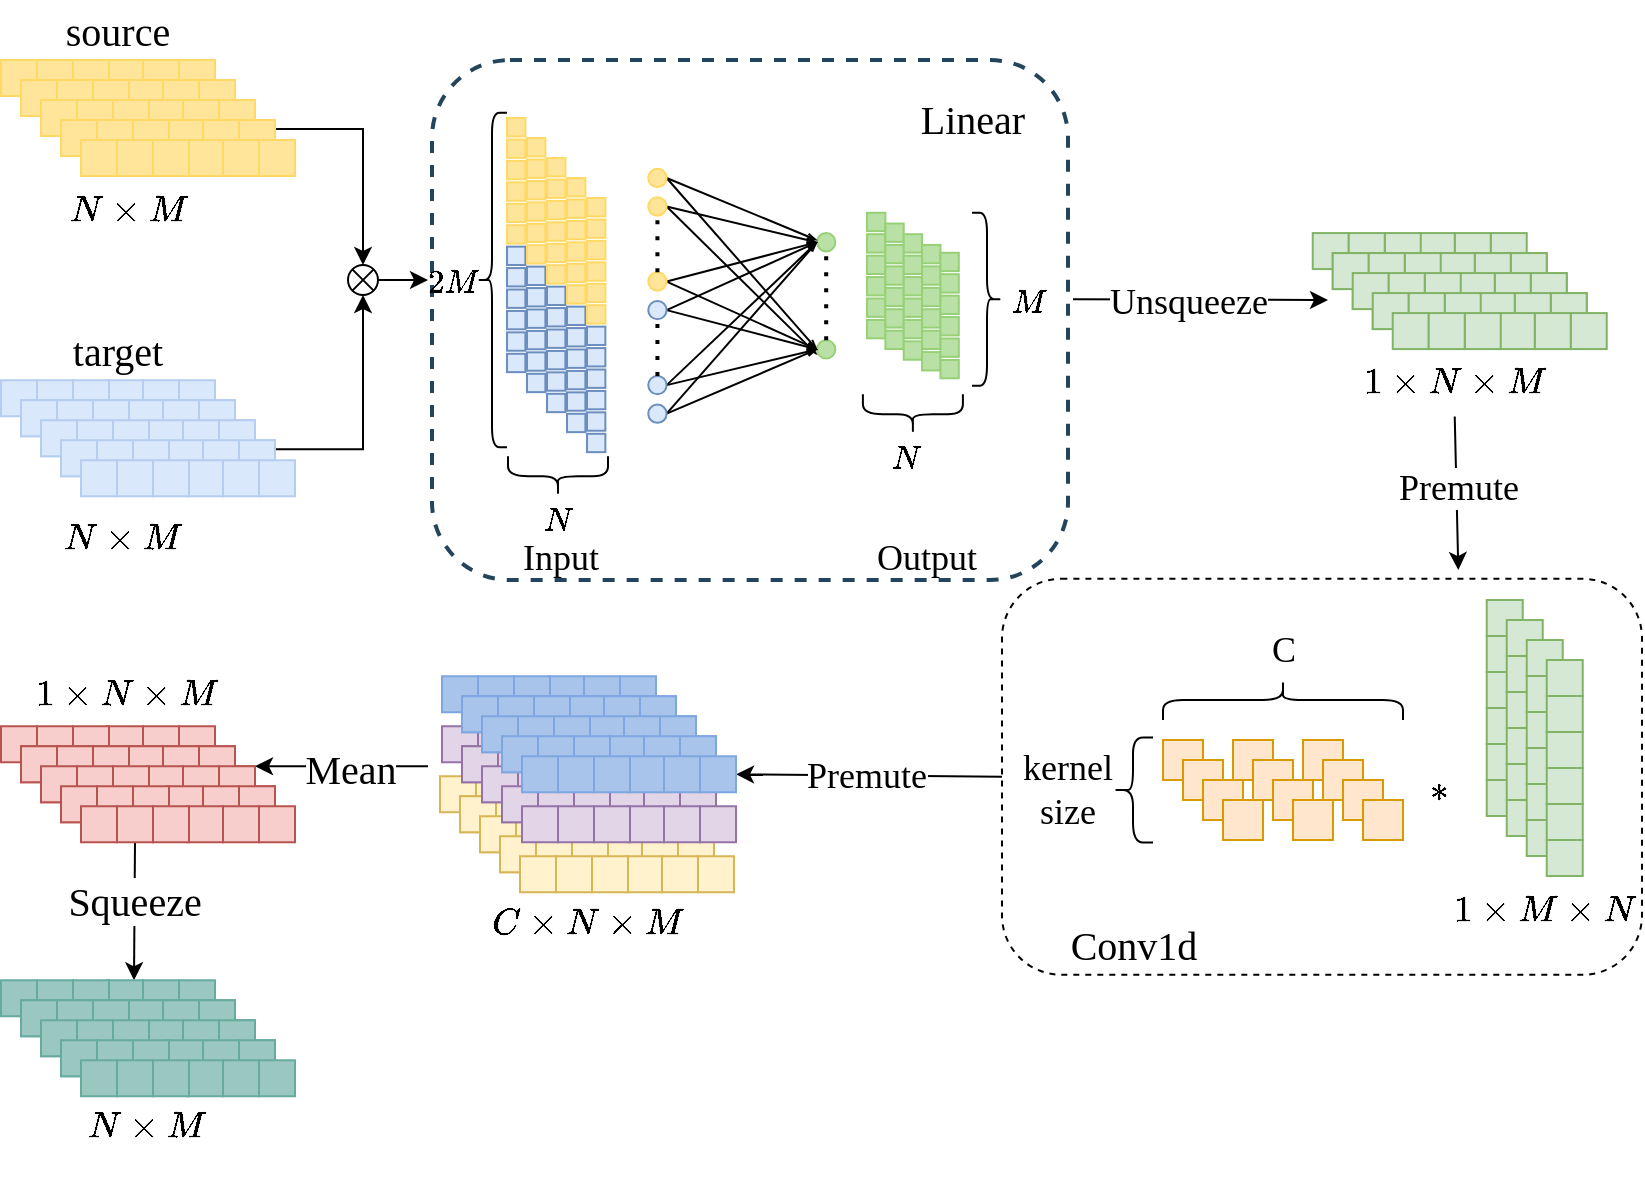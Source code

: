 <mxfile version="21.3.5" type="github">
  <diagram name="第 1 页" id="lpdmA8X_1mPsTtXrlwdf">
    <mxGraphModel dx="1434" dy="756" grid="1" gridSize="10" guides="1" tooltips="1" connect="1" arrows="1" fold="1" page="1" pageScale="1" pageWidth="827" pageHeight="1169" math="1" shadow="0">
      <root>
        <mxCell id="0" />
        <mxCell id="1" parent="0" />
        <mxCell id="Dmx9H3TW1Ro3idiB31cK-1" value="" style="rounded=1;whiteSpace=wrap;html=1;fillColor=none;dashed=1;" vertex="1" parent="1">
          <mxGeometry x="507" y="839.38" width="320" height="198" as="geometry" />
        </mxCell>
        <mxCell id="Dmx9H3TW1Ro3idiB31cK-2" value="" style="group" vertex="1" connectable="0" parent="1">
          <mxGeometry x="226" y="938.13" width="147" height="58" as="geometry" />
        </mxCell>
        <mxCell id="Dmx9H3TW1Ro3idiB31cK-3" value="" style="whiteSpace=wrap;html=1;aspect=fixed;fillColor=#fff2cc;strokeColor=#d6b656;container=0;" vertex="1" parent="Dmx9H3TW1Ro3idiB31cK-2">
          <mxGeometry x="89" width="18" height="18" as="geometry" />
        </mxCell>
        <mxCell id="Dmx9H3TW1Ro3idiB31cK-4" value="" style="whiteSpace=wrap;html=1;aspect=fixed;fillColor=#fff2cc;strokeColor=#d6b656;container=0;" vertex="1" parent="Dmx9H3TW1Ro3idiB31cK-2">
          <mxGeometry x="71" width="18" height="18" as="geometry" />
        </mxCell>
        <mxCell id="Dmx9H3TW1Ro3idiB31cK-5" value="" style="whiteSpace=wrap;html=1;aspect=fixed;fillColor=#fff2cc;strokeColor=#d6b656;container=0;" vertex="1" parent="Dmx9H3TW1Ro3idiB31cK-2">
          <mxGeometry x="53" width="18" height="18" as="geometry" />
        </mxCell>
        <mxCell id="Dmx9H3TW1Ro3idiB31cK-6" value="" style="whiteSpace=wrap;html=1;aspect=fixed;fillColor=#fff2cc;strokeColor=#d6b656;container=0;" vertex="1" parent="Dmx9H3TW1Ro3idiB31cK-2">
          <mxGeometry x="36" width="18" height="18" as="geometry" />
        </mxCell>
        <mxCell id="Dmx9H3TW1Ro3idiB31cK-7" value="" style="whiteSpace=wrap;html=1;aspect=fixed;fillColor=#fff2cc;strokeColor=#d6b656;container=0;" vertex="1" parent="Dmx9H3TW1Ro3idiB31cK-2">
          <mxGeometry width="18" height="18" as="geometry" />
        </mxCell>
        <mxCell id="Dmx9H3TW1Ro3idiB31cK-8" value="" style="whiteSpace=wrap;html=1;aspect=fixed;fillColor=#fff2cc;strokeColor=#d6b656;container=0;" vertex="1" parent="Dmx9H3TW1Ro3idiB31cK-2">
          <mxGeometry x="18" width="18" height="18" as="geometry" />
        </mxCell>
        <mxCell id="Dmx9H3TW1Ro3idiB31cK-9" value="" style="whiteSpace=wrap;html=1;aspect=fixed;fillColor=#fff2cc;strokeColor=#d6b656;container=0;" vertex="1" parent="Dmx9H3TW1Ro3idiB31cK-2">
          <mxGeometry x="99" y="10" width="18" height="18" as="geometry" />
        </mxCell>
        <mxCell id="Dmx9H3TW1Ro3idiB31cK-10" value="" style="whiteSpace=wrap;html=1;aspect=fixed;fillColor=#fff2cc;strokeColor=#d6b656;container=0;" vertex="1" parent="Dmx9H3TW1Ro3idiB31cK-2">
          <mxGeometry x="81" y="10" width="18" height="18" as="geometry" />
        </mxCell>
        <mxCell id="Dmx9H3TW1Ro3idiB31cK-11" value="" style="whiteSpace=wrap;html=1;aspect=fixed;fillColor=#fff2cc;strokeColor=#d6b656;container=0;" vertex="1" parent="Dmx9H3TW1Ro3idiB31cK-2">
          <mxGeometry x="63" y="10" width="18" height="18" as="geometry" />
        </mxCell>
        <mxCell id="Dmx9H3TW1Ro3idiB31cK-12" value="" style="whiteSpace=wrap;html=1;aspect=fixed;fillColor=#fff2cc;strokeColor=#d6b656;container=0;" vertex="1" parent="Dmx9H3TW1Ro3idiB31cK-2">
          <mxGeometry x="46" y="10" width="18" height="18" as="geometry" />
        </mxCell>
        <mxCell id="Dmx9H3TW1Ro3idiB31cK-13" value="" style="whiteSpace=wrap;html=1;aspect=fixed;fillColor=#fff2cc;strokeColor=#d6b656;container=0;" vertex="1" parent="Dmx9H3TW1Ro3idiB31cK-2">
          <mxGeometry x="10" y="10" width="18" height="18" as="geometry" />
        </mxCell>
        <mxCell id="Dmx9H3TW1Ro3idiB31cK-14" value="" style="whiteSpace=wrap;html=1;aspect=fixed;fillColor=#fff2cc;strokeColor=#d6b656;container=0;" vertex="1" parent="Dmx9H3TW1Ro3idiB31cK-2">
          <mxGeometry x="28" y="10" width="18" height="18" as="geometry" />
        </mxCell>
        <mxCell id="Dmx9H3TW1Ro3idiB31cK-15" value="" style="whiteSpace=wrap;html=1;aspect=fixed;fillColor=#fff2cc;strokeColor=#d6b656;container=0;" vertex="1" parent="Dmx9H3TW1Ro3idiB31cK-2">
          <mxGeometry x="109" y="20" width="18" height="18" as="geometry" />
        </mxCell>
        <mxCell id="Dmx9H3TW1Ro3idiB31cK-16" value="" style="whiteSpace=wrap;html=1;aspect=fixed;fillColor=#fff2cc;strokeColor=#d6b656;container=0;" vertex="1" parent="Dmx9H3TW1Ro3idiB31cK-2">
          <mxGeometry x="91" y="20" width="18" height="18" as="geometry" />
        </mxCell>
        <mxCell id="Dmx9H3TW1Ro3idiB31cK-17" value="" style="whiteSpace=wrap;html=1;aspect=fixed;fillColor=#fff2cc;strokeColor=#d6b656;container=0;" vertex="1" parent="Dmx9H3TW1Ro3idiB31cK-2">
          <mxGeometry x="73" y="20" width="18" height="18" as="geometry" />
        </mxCell>
        <mxCell id="Dmx9H3TW1Ro3idiB31cK-18" value="" style="whiteSpace=wrap;html=1;aspect=fixed;fillColor=#fff2cc;strokeColor=#d6b656;container=0;" vertex="1" parent="Dmx9H3TW1Ro3idiB31cK-2">
          <mxGeometry x="56" y="20" width="18" height="18" as="geometry" />
        </mxCell>
        <mxCell id="Dmx9H3TW1Ro3idiB31cK-19" value="" style="whiteSpace=wrap;html=1;aspect=fixed;fillColor=#fff2cc;strokeColor=#d6b656;container=0;" vertex="1" parent="Dmx9H3TW1Ro3idiB31cK-2">
          <mxGeometry x="20" y="20" width="18" height="18" as="geometry" />
        </mxCell>
        <mxCell id="Dmx9H3TW1Ro3idiB31cK-20" value="" style="whiteSpace=wrap;html=1;aspect=fixed;fillColor=#fff2cc;strokeColor=#d6b656;container=0;" vertex="1" parent="Dmx9H3TW1Ro3idiB31cK-2">
          <mxGeometry x="38" y="20" width="18" height="18" as="geometry" />
        </mxCell>
        <mxCell id="Dmx9H3TW1Ro3idiB31cK-21" value="" style="whiteSpace=wrap;html=1;aspect=fixed;fillColor=#fff2cc;strokeColor=#d6b656;container=0;" vertex="1" parent="Dmx9H3TW1Ro3idiB31cK-2">
          <mxGeometry x="119" y="30" width="18" height="18" as="geometry" />
        </mxCell>
        <mxCell id="Dmx9H3TW1Ro3idiB31cK-22" value="" style="whiteSpace=wrap;html=1;aspect=fixed;fillColor=#fff2cc;strokeColor=#d6b656;container=0;" vertex="1" parent="Dmx9H3TW1Ro3idiB31cK-2">
          <mxGeometry x="101" y="30" width="18" height="18" as="geometry" />
        </mxCell>
        <mxCell id="Dmx9H3TW1Ro3idiB31cK-23" value="" style="whiteSpace=wrap;html=1;aspect=fixed;fillColor=#fff2cc;strokeColor=#d6b656;container=0;" vertex="1" parent="Dmx9H3TW1Ro3idiB31cK-2">
          <mxGeometry x="83" y="30" width="18" height="18" as="geometry" />
        </mxCell>
        <mxCell id="Dmx9H3TW1Ro3idiB31cK-24" value="" style="whiteSpace=wrap;html=1;aspect=fixed;fillColor=#fff2cc;strokeColor=#d6b656;container=0;" vertex="1" parent="Dmx9H3TW1Ro3idiB31cK-2">
          <mxGeometry x="66" y="30" width="18" height="18" as="geometry" />
        </mxCell>
        <mxCell id="Dmx9H3TW1Ro3idiB31cK-25" value="" style="whiteSpace=wrap;html=1;aspect=fixed;fillColor=#fff2cc;strokeColor=#d6b656;container=0;" vertex="1" parent="Dmx9H3TW1Ro3idiB31cK-2">
          <mxGeometry x="30" y="30" width="18" height="18" as="geometry" />
        </mxCell>
        <mxCell id="Dmx9H3TW1Ro3idiB31cK-26" value="" style="whiteSpace=wrap;html=1;aspect=fixed;fillColor=#fff2cc;strokeColor=#d6b656;container=0;" vertex="1" parent="Dmx9H3TW1Ro3idiB31cK-2">
          <mxGeometry x="48" y="30" width="18" height="18" as="geometry" />
        </mxCell>
        <mxCell id="Dmx9H3TW1Ro3idiB31cK-27" value="" style="whiteSpace=wrap;html=1;aspect=fixed;fillColor=#fff2cc;strokeColor=#d6b656;container=0;" vertex="1" parent="Dmx9H3TW1Ro3idiB31cK-2">
          <mxGeometry x="99" y="10" width="18" height="18" as="geometry" />
        </mxCell>
        <mxCell id="Dmx9H3TW1Ro3idiB31cK-28" value="" style="whiteSpace=wrap;html=1;aspect=fixed;fillColor=#fff2cc;strokeColor=#d6b656;container=0;" vertex="1" parent="Dmx9H3TW1Ro3idiB31cK-2">
          <mxGeometry x="81" y="10" width="18" height="18" as="geometry" />
        </mxCell>
        <mxCell id="Dmx9H3TW1Ro3idiB31cK-29" value="" style="whiteSpace=wrap;html=1;aspect=fixed;fillColor=#fff2cc;strokeColor=#d6b656;container=0;" vertex="1" parent="Dmx9H3TW1Ro3idiB31cK-2">
          <mxGeometry x="63" y="10" width="18" height="18" as="geometry" />
        </mxCell>
        <mxCell id="Dmx9H3TW1Ro3idiB31cK-30" value="" style="whiteSpace=wrap;html=1;aspect=fixed;fillColor=#fff2cc;strokeColor=#d6b656;container=0;" vertex="1" parent="Dmx9H3TW1Ro3idiB31cK-2">
          <mxGeometry x="46" y="10" width="18" height="18" as="geometry" />
        </mxCell>
        <mxCell id="Dmx9H3TW1Ro3idiB31cK-31" value="" style="whiteSpace=wrap;html=1;aspect=fixed;fillColor=#fff2cc;strokeColor=#d6b656;container=0;" vertex="1" parent="Dmx9H3TW1Ro3idiB31cK-2">
          <mxGeometry x="10" y="10" width="18" height="18" as="geometry" />
        </mxCell>
        <mxCell id="Dmx9H3TW1Ro3idiB31cK-32" value="" style="whiteSpace=wrap;html=1;aspect=fixed;fillColor=#fff2cc;strokeColor=#d6b656;container=0;" vertex="1" parent="Dmx9H3TW1Ro3idiB31cK-2">
          <mxGeometry x="28" y="10" width="18" height="18" as="geometry" />
        </mxCell>
        <mxCell id="Dmx9H3TW1Ro3idiB31cK-33" value="" style="whiteSpace=wrap;html=1;aspect=fixed;fillColor=#fff2cc;strokeColor=#d6b656;container=0;" vertex="1" parent="Dmx9H3TW1Ro3idiB31cK-2">
          <mxGeometry x="109" y="20" width="18" height="18" as="geometry" />
        </mxCell>
        <mxCell id="Dmx9H3TW1Ro3idiB31cK-34" value="" style="whiteSpace=wrap;html=1;aspect=fixed;fillColor=#fff2cc;strokeColor=#d6b656;container=0;" vertex="1" parent="Dmx9H3TW1Ro3idiB31cK-2">
          <mxGeometry x="91" y="20" width="18" height="18" as="geometry" />
        </mxCell>
        <mxCell id="Dmx9H3TW1Ro3idiB31cK-35" value="" style="whiteSpace=wrap;html=1;aspect=fixed;fillColor=#fff2cc;strokeColor=#d6b656;container=0;" vertex="1" parent="Dmx9H3TW1Ro3idiB31cK-2">
          <mxGeometry x="73" y="20" width="18" height="18" as="geometry" />
        </mxCell>
        <mxCell id="Dmx9H3TW1Ro3idiB31cK-36" value="" style="whiteSpace=wrap;html=1;aspect=fixed;fillColor=#fff2cc;strokeColor=#d6b656;container=0;" vertex="1" parent="Dmx9H3TW1Ro3idiB31cK-2">
          <mxGeometry x="56" y="20" width="18" height="18" as="geometry" />
        </mxCell>
        <mxCell id="Dmx9H3TW1Ro3idiB31cK-37" value="" style="whiteSpace=wrap;html=1;aspect=fixed;fillColor=#fff2cc;strokeColor=#d6b656;container=0;" vertex="1" parent="Dmx9H3TW1Ro3idiB31cK-2">
          <mxGeometry x="20" y="20" width="18" height="18" as="geometry" />
        </mxCell>
        <mxCell id="Dmx9H3TW1Ro3idiB31cK-38" value="" style="whiteSpace=wrap;html=1;aspect=fixed;fillColor=#fff2cc;strokeColor=#d6b656;container=0;" vertex="1" parent="Dmx9H3TW1Ro3idiB31cK-2">
          <mxGeometry x="38" y="20" width="18" height="18" as="geometry" />
        </mxCell>
        <mxCell id="Dmx9H3TW1Ro3idiB31cK-39" value="" style="whiteSpace=wrap;html=1;aspect=fixed;fillColor=#fff2cc;strokeColor=#d6b656;container=0;" vertex="1" parent="Dmx9H3TW1Ro3idiB31cK-2">
          <mxGeometry x="119" y="30" width="18" height="18" as="geometry" />
        </mxCell>
        <mxCell id="Dmx9H3TW1Ro3idiB31cK-40" value="" style="whiteSpace=wrap;html=1;aspect=fixed;fillColor=#fff2cc;strokeColor=#d6b656;container=0;" vertex="1" parent="Dmx9H3TW1Ro3idiB31cK-2">
          <mxGeometry x="101" y="30" width="18" height="18" as="geometry" />
        </mxCell>
        <mxCell id="Dmx9H3TW1Ro3idiB31cK-41" value="" style="whiteSpace=wrap;html=1;aspect=fixed;fillColor=#fff2cc;strokeColor=#d6b656;container=0;" vertex="1" parent="Dmx9H3TW1Ro3idiB31cK-2">
          <mxGeometry x="83" y="30" width="18" height="18" as="geometry" />
        </mxCell>
        <mxCell id="Dmx9H3TW1Ro3idiB31cK-42" value="" style="whiteSpace=wrap;html=1;aspect=fixed;fillColor=#fff2cc;strokeColor=#d6b656;container=0;" vertex="1" parent="Dmx9H3TW1Ro3idiB31cK-2">
          <mxGeometry x="66" y="30" width="18" height="18" as="geometry" />
        </mxCell>
        <mxCell id="Dmx9H3TW1Ro3idiB31cK-43" value="" style="whiteSpace=wrap;html=1;aspect=fixed;fillColor=#fff2cc;strokeColor=#d6b656;container=0;" vertex="1" parent="Dmx9H3TW1Ro3idiB31cK-2">
          <mxGeometry x="30" y="30" width="18" height="18" as="geometry" />
        </mxCell>
        <mxCell id="Dmx9H3TW1Ro3idiB31cK-44" value="" style="whiteSpace=wrap;html=1;aspect=fixed;fillColor=#fff2cc;strokeColor=#d6b656;container=0;" vertex="1" parent="Dmx9H3TW1Ro3idiB31cK-2">
          <mxGeometry x="48" y="30" width="18" height="18" as="geometry" />
        </mxCell>
        <mxCell id="Dmx9H3TW1Ro3idiB31cK-45" value="" style="whiteSpace=wrap;html=1;aspect=fixed;fillColor=#fff2cc;strokeColor=#d6b656;container=0;" vertex="1" parent="Dmx9H3TW1Ro3idiB31cK-2">
          <mxGeometry x="129" y="40" width="18" height="18" as="geometry" />
        </mxCell>
        <mxCell id="Dmx9H3TW1Ro3idiB31cK-46" value="" style="whiteSpace=wrap;html=1;aspect=fixed;fillColor=#fff2cc;strokeColor=#d6b656;container=0;" vertex="1" parent="Dmx9H3TW1Ro3idiB31cK-2">
          <mxGeometry x="111" y="40" width="18" height="18" as="geometry" />
        </mxCell>
        <mxCell id="Dmx9H3TW1Ro3idiB31cK-47" value="" style="whiteSpace=wrap;html=1;aspect=fixed;fillColor=#fff2cc;strokeColor=#d6b656;container=0;" vertex="1" parent="Dmx9H3TW1Ro3idiB31cK-2">
          <mxGeometry x="93" y="40" width="18" height="18" as="geometry" />
        </mxCell>
        <mxCell id="Dmx9H3TW1Ro3idiB31cK-48" value="" style="whiteSpace=wrap;html=1;aspect=fixed;fillColor=#fff2cc;strokeColor=#d6b656;container=0;" vertex="1" parent="Dmx9H3TW1Ro3idiB31cK-2">
          <mxGeometry x="76" y="40" width="18" height="18" as="geometry" />
        </mxCell>
        <mxCell id="Dmx9H3TW1Ro3idiB31cK-49" value="" style="whiteSpace=wrap;html=1;aspect=fixed;fillColor=#fff2cc;strokeColor=#d6b656;container=0;" vertex="1" parent="Dmx9H3TW1Ro3idiB31cK-2">
          <mxGeometry x="40" y="40" width="18" height="18" as="geometry" />
        </mxCell>
        <mxCell id="Dmx9H3TW1Ro3idiB31cK-50" value="" style="whiteSpace=wrap;html=1;aspect=fixed;fillColor=#fff2cc;strokeColor=#d6b656;container=0;" vertex="1" parent="Dmx9H3TW1Ro3idiB31cK-2">
          <mxGeometry x="58" y="40" width="18" height="18" as="geometry" />
        </mxCell>
        <mxCell id="Dmx9H3TW1Ro3idiB31cK-51" value="" style="group" vertex="1" connectable="0" parent="1">
          <mxGeometry x="227" y="913.13" width="147" height="58" as="geometry" />
        </mxCell>
        <mxCell id="Dmx9H3TW1Ro3idiB31cK-52" value="" style="whiteSpace=wrap;html=1;aspect=fixed;fillColor=#e1d5e7;strokeColor=#9673a6;container=0;" vertex="1" parent="Dmx9H3TW1Ro3idiB31cK-51">
          <mxGeometry x="89" width="18" height="18" as="geometry" />
        </mxCell>
        <mxCell id="Dmx9H3TW1Ro3idiB31cK-53" value="" style="whiteSpace=wrap;html=1;aspect=fixed;fillColor=#e1d5e7;strokeColor=#9673a6;container=0;" vertex="1" parent="Dmx9H3TW1Ro3idiB31cK-51">
          <mxGeometry x="71" width="18" height="18" as="geometry" />
        </mxCell>
        <mxCell id="Dmx9H3TW1Ro3idiB31cK-54" value="" style="whiteSpace=wrap;html=1;aspect=fixed;fillColor=#e1d5e7;strokeColor=#9673a6;container=0;" vertex="1" parent="Dmx9H3TW1Ro3idiB31cK-51">
          <mxGeometry x="53" width="18" height="18" as="geometry" />
        </mxCell>
        <mxCell id="Dmx9H3TW1Ro3idiB31cK-55" value="" style="whiteSpace=wrap;html=1;aspect=fixed;fillColor=#e1d5e7;strokeColor=#9673a6;container=0;" vertex="1" parent="Dmx9H3TW1Ro3idiB31cK-51">
          <mxGeometry x="36" width="18" height="18" as="geometry" />
        </mxCell>
        <mxCell id="Dmx9H3TW1Ro3idiB31cK-56" value="" style="whiteSpace=wrap;html=1;aspect=fixed;fillColor=#e1d5e7;strokeColor=#9673a6;container=0;" vertex="1" parent="Dmx9H3TW1Ro3idiB31cK-51">
          <mxGeometry width="18" height="18" as="geometry" />
        </mxCell>
        <mxCell id="Dmx9H3TW1Ro3idiB31cK-57" value="" style="whiteSpace=wrap;html=1;aspect=fixed;fillColor=#e1d5e7;strokeColor=#9673a6;container=0;" vertex="1" parent="Dmx9H3TW1Ro3idiB31cK-51">
          <mxGeometry x="18" width="18" height="18" as="geometry" />
        </mxCell>
        <mxCell id="Dmx9H3TW1Ro3idiB31cK-58" value="" style="whiteSpace=wrap;html=1;aspect=fixed;fillColor=#e1d5e7;strokeColor=#9673a6;container=0;" vertex="1" parent="Dmx9H3TW1Ro3idiB31cK-51">
          <mxGeometry x="99" y="10" width="18" height="18" as="geometry" />
        </mxCell>
        <mxCell id="Dmx9H3TW1Ro3idiB31cK-59" value="" style="whiteSpace=wrap;html=1;aspect=fixed;fillColor=#e1d5e7;strokeColor=#9673a6;container=0;" vertex="1" parent="Dmx9H3TW1Ro3idiB31cK-51">
          <mxGeometry x="81" y="10" width="18" height="18" as="geometry" />
        </mxCell>
        <mxCell id="Dmx9H3TW1Ro3idiB31cK-60" value="" style="whiteSpace=wrap;html=1;aspect=fixed;fillColor=#e1d5e7;strokeColor=#9673a6;container=0;" vertex="1" parent="Dmx9H3TW1Ro3idiB31cK-51">
          <mxGeometry x="63" y="10" width="18" height="18" as="geometry" />
        </mxCell>
        <mxCell id="Dmx9H3TW1Ro3idiB31cK-61" value="" style="whiteSpace=wrap;html=1;aspect=fixed;fillColor=#e1d5e7;strokeColor=#9673a6;container=0;" vertex="1" parent="Dmx9H3TW1Ro3idiB31cK-51">
          <mxGeometry x="46" y="10" width="18" height="18" as="geometry" />
        </mxCell>
        <mxCell id="Dmx9H3TW1Ro3idiB31cK-62" value="" style="whiteSpace=wrap;html=1;aspect=fixed;fillColor=#e1d5e7;strokeColor=#9673a6;container=0;" vertex="1" parent="Dmx9H3TW1Ro3idiB31cK-51">
          <mxGeometry x="10" y="10" width="18" height="18" as="geometry" />
        </mxCell>
        <mxCell id="Dmx9H3TW1Ro3idiB31cK-63" value="" style="whiteSpace=wrap;html=1;aspect=fixed;fillColor=#e1d5e7;strokeColor=#9673a6;container=0;" vertex="1" parent="Dmx9H3TW1Ro3idiB31cK-51">
          <mxGeometry x="28" y="10" width="18" height="18" as="geometry" />
        </mxCell>
        <mxCell id="Dmx9H3TW1Ro3idiB31cK-64" value="" style="whiteSpace=wrap;html=1;aspect=fixed;fillColor=#e1d5e7;strokeColor=#9673a6;container=0;" vertex="1" parent="Dmx9H3TW1Ro3idiB31cK-51">
          <mxGeometry x="109" y="20" width="18" height="18" as="geometry" />
        </mxCell>
        <mxCell id="Dmx9H3TW1Ro3idiB31cK-65" value="" style="whiteSpace=wrap;html=1;aspect=fixed;fillColor=#e1d5e7;strokeColor=#9673a6;container=0;" vertex="1" parent="Dmx9H3TW1Ro3idiB31cK-51">
          <mxGeometry x="91" y="20" width="18" height="18" as="geometry" />
        </mxCell>
        <mxCell id="Dmx9H3TW1Ro3idiB31cK-66" value="" style="whiteSpace=wrap;html=1;aspect=fixed;fillColor=#e1d5e7;strokeColor=#9673a6;container=0;" vertex="1" parent="Dmx9H3TW1Ro3idiB31cK-51">
          <mxGeometry x="73" y="20" width="18" height="18" as="geometry" />
        </mxCell>
        <mxCell id="Dmx9H3TW1Ro3idiB31cK-67" value="" style="whiteSpace=wrap;html=1;aspect=fixed;fillColor=#e1d5e7;strokeColor=#9673a6;container=0;" vertex="1" parent="Dmx9H3TW1Ro3idiB31cK-51">
          <mxGeometry x="56" y="20" width="18" height="18" as="geometry" />
        </mxCell>
        <mxCell id="Dmx9H3TW1Ro3idiB31cK-68" value="" style="whiteSpace=wrap;html=1;aspect=fixed;fillColor=#e1d5e7;strokeColor=#9673a6;container=0;" vertex="1" parent="Dmx9H3TW1Ro3idiB31cK-51">
          <mxGeometry x="20" y="20" width="18" height="18" as="geometry" />
        </mxCell>
        <mxCell id="Dmx9H3TW1Ro3idiB31cK-69" value="" style="whiteSpace=wrap;html=1;aspect=fixed;fillColor=#e1d5e7;strokeColor=#9673a6;container=0;" vertex="1" parent="Dmx9H3TW1Ro3idiB31cK-51">
          <mxGeometry x="38" y="20" width="18" height="18" as="geometry" />
        </mxCell>
        <mxCell id="Dmx9H3TW1Ro3idiB31cK-70" value="" style="whiteSpace=wrap;html=1;aspect=fixed;fillColor=#e1d5e7;strokeColor=#9673a6;container=0;" vertex="1" parent="Dmx9H3TW1Ro3idiB31cK-51">
          <mxGeometry x="119" y="30" width="18" height="18" as="geometry" />
        </mxCell>
        <mxCell id="Dmx9H3TW1Ro3idiB31cK-71" value="" style="whiteSpace=wrap;html=1;aspect=fixed;fillColor=#e1d5e7;strokeColor=#9673a6;container=0;" vertex="1" parent="Dmx9H3TW1Ro3idiB31cK-51">
          <mxGeometry x="101" y="30" width="18" height="18" as="geometry" />
        </mxCell>
        <mxCell id="Dmx9H3TW1Ro3idiB31cK-72" value="" style="whiteSpace=wrap;html=1;aspect=fixed;fillColor=#e1d5e7;strokeColor=#9673a6;container=0;" vertex="1" parent="Dmx9H3TW1Ro3idiB31cK-51">
          <mxGeometry x="83" y="30" width="18" height="18" as="geometry" />
        </mxCell>
        <mxCell id="Dmx9H3TW1Ro3idiB31cK-73" value="" style="whiteSpace=wrap;html=1;aspect=fixed;fillColor=#e1d5e7;strokeColor=#9673a6;container=0;" vertex="1" parent="Dmx9H3TW1Ro3idiB31cK-51">
          <mxGeometry x="66" y="30" width="18" height="18" as="geometry" />
        </mxCell>
        <mxCell id="Dmx9H3TW1Ro3idiB31cK-74" value="" style="whiteSpace=wrap;html=1;aspect=fixed;fillColor=#e1d5e7;strokeColor=#9673a6;container=0;" vertex="1" parent="Dmx9H3TW1Ro3idiB31cK-51">
          <mxGeometry x="30" y="30" width="18" height="18" as="geometry" />
        </mxCell>
        <mxCell id="Dmx9H3TW1Ro3idiB31cK-75" value="" style="whiteSpace=wrap;html=1;aspect=fixed;fillColor=#e1d5e7;strokeColor=#9673a6;container=0;" vertex="1" parent="Dmx9H3TW1Ro3idiB31cK-51">
          <mxGeometry x="48" y="30" width="18" height="18" as="geometry" />
        </mxCell>
        <mxCell id="Dmx9H3TW1Ro3idiB31cK-76" value="" style="whiteSpace=wrap;html=1;aspect=fixed;fillColor=#e1d5e7;strokeColor=#9673a6;container=0;" vertex="1" parent="Dmx9H3TW1Ro3idiB31cK-51">
          <mxGeometry x="99" y="10" width="18" height="18" as="geometry" />
        </mxCell>
        <mxCell id="Dmx9H3TW1Ro3idiB31cK-77" value="" style="whiteSpace=wrap;html=1;aspect=fixed;fillColor=#e1d5e7;strokeColor=#9673a6;container=0;" vertex="1" parent="Dmx9H3TW1Ro3idiB31cK-51">
          <mxGeometry x="81" y="10" width="18" height="18" as="geometry" />
        </mxCell>
        <mxCell id="Dmx9H3TW1Ro3idiB31cK-78" value="" style="whiteSpace=wrap;html=1;aspect=fixed;fillColor=#e1d5e7;strokeColor=#9673a6;container=0;" vertex="1" parent="Dmx9H3TW1Ro3idiB31cK-51">
          <mxGeometry x="63" y="10" width="18" height="18" as="geometry" />
        </mxCell>
        <mxCell id="Dmx9H3TW1Ro3idiB31cK-79" value="" style="whiteSpace=wrap;html=1;aspect=fixed;fillColor=#e1d5e7;strokeColor=#9673a6;container=0;" vertex="1" parent="Dmx9H3TW1Ro3idiB31cK-51">
          <mxGeometry x="46" y="10" width="18" height="18" as="geometry" />
        </mxCell>
        <mxCell id="Dmx9H3TW1Ro3idiB31cK-80" value="" style="whiteSpace=wrap;html=1;aspect=fixed;fillColor=#e1d5e7;strokeColor=#9673a6;container=0;" vertex="1" parent="Dmx9H3TW1Ro3idiB31cK-51">
          <mxGeometry x="10" y="10" width="18" height="18" as="geometry" />
        </mxCell>
        <mxCell id="Dmx9H3TW1Ro3idiB31cK-81" value="" style="whiteSpace=wrap;html=1;aspect=fixed;fillColor=#e1d5e7;strokeColor=#9673a6;container=0;" vertex="1" parent="Dmx9H3TW1Ro3idiB31cK-51">
          <mxGeometry x="28" y="10" width="18" height="18" as="geometry" />
        </mxCell>
        <mxCell id="Dmx9H3TW1Ro3idiB31cK-82" value="" style="whiteSpace=wrap;html=1;aspect=fixed;fillColor=#e1d5e7;strokeColor=#9673a6;container=0;" vertex="1" parent="Dmx9H3TW1Ro3idiB31cK-51">
          <mxGeometry x="109" y="20" width="18" height="18" as="geometry" />
        </mxCell>
        <mxCell id="Dmx9H3TW1Ro3idiB31cK-83" value="" style="whiteSpace=wrap;html=1;aspect=fixed;fillColor=#e1d5e7;strokeColor=#9673a6;container=0;" vertex="1" parent="Dmx9H3TW1Ro3idiB31cK-51">
          <mxGeometry x="91" y="20" width="18" height="18" as="geometry" />
        </mxCell>
        <mxCell id="Dmx9H3TW1Ro3idiB31cK-84" value="" style="whiteSpace=wrap;html=1;aspect=fixed;fillColor=#e1d5e7;strokeColor=#9673a6;container=0;" vertex="1" parent="Dmx9H3TW1Ro3idiB31cK-51">
          <mxGeometry x="73" y="20" width="18" height="18" as="geometry" />
        </mxCell>
        <mxCell id="Dmx9H3TW1Ro3idiB31cK-85" value="" style="whiteSpace=wrap;html=1;aspect=fixed;fillColor=#e1d5e7;strokeColor=#9673a6;container=0;" vertex="1" parent="Dmx9H3TW1Ro3idiB31cK-51">
          <mxGeometry x="56" y="20" width="18" height="18" as="geometry" />
        </mxCell>
        <mxCell id="Dmx9H3TW1Ro3idiB31cK-86" value="" style="whiteSpace=wrap;html=1;aspect=fixed;fillColor=#e1d5e7;strokeColor=#9673a6;container=0;" vertex="1" parent="Dmx9H3TW1Ro3idiB31cK-51">
          <mxGeometry x="20" y="20" width="18" height="18" as="geometry" />
        </mxCell>
        <mxCell id="Dmx9H3TW1Ro3idiB31cK-87" value="" style="whiteSpace=wrap;html=1;aspect=fixed;fillColor=#e1d5e7;strokeColor=#9673a6;container=0;" vertex="1" parent="Dmx9H3TW1Ro3idiB31cK-51">
          <mxGeometry x="38" y="20" width="18" height="18" as="geometry" />
        </mxCell>
        <mxCell id="Dmx9H3TW1Ro3idiB31cK-88" value="" style="whiteSpace=wrap;html=1;aspect=fixed;fillColor=#e1d5e7;strokeColor=#9673a6;container=0;" vertex="1" parent="Dmx9H3TW1Ro3idiB31cK-51">
          <mxGeometry x="119" y="30" width="18" height="18" as="geometry" />
        </mxCell>
        <mxCell id="Dmx9H3TW1Ro3idiB31cK-89" value="" style="whiteSpace=wrap;html=1;aspect=fixed;fillColor=#e1d5e7;strokeColor=#9673a6;container=0;" vertex="1" parent="Dmx9H3TW1Ro3idiB31cK-51">
          <mxGeometry x="101" y="30" width="18" height="18" as="geometry" />
        </mxCell>
        <mxCell id="Dmx9H3TW1Ro3idiB31cK-90" value="" style="whiteSpace=wrap;html=1;aspect=fixed;fillColor=#e1d5e7;strokeColor=#9673a6;container=0;" vertex="1" parent="Dmx9H3TW1Ro3idiB31cK-51">
          <mxGeometry x="83" y="30" width="18" height="18" as="geometry" />
        </mxCell>
        <mxCell id="Dmx9H3TW1Ro3idiB31cK-91" value="" style="whiteSpace=wrap;html=1;aspect=fixed;fillColor=#e1d5e7;strokeColor=#9673a6;container=0;" vertex="1" parent="Dmx9H3TW1Ro3idiB31cK-51">
          <mxGeometry x="66" y="30" width="18" height="18" as="geometry" />
        </mxCell>
        <mxCell id="Dmx9H3TW1Ro3idiB31cK-92" value="" style="whiteSpace=wrap;html=1;aspect=fixed;fillColor=#e1d5e7;strokeColor=#9673a6;container=0;" vertex="1" parent="Dmx9H3TW1Ro3idiB31cK-51">
          <mxGeometry x="30" y="30" width="18" height="18" as="geometry" />
        </mxCell>
        <mxCell id="Dmx9H3TW1Ro3idiB31cK-93" value="" style="whiteSpace=wrap;html=1;aspect=fixed;fillColor=#e1d5e7;strokeColor=#9673a6;container=0;" vertex="1" parent="Dmx9H3TW1Ro3idiB31cK-51">
          <mxGeometry x="48" y="30" width="18" height="18" as="geometry" />
        </mxCell>
        <mxCell id="Dmx9H3TW1Ro3idiB31cK-94" value="" style="whiteSpace=wrap;html=1;aspect=fixed;fillColor=#e1d5e7;strokeColor=#9673a6;container=0;" vertex="1" parent="Dmx9H3TW1Ro3idiB31cK-51">
          <mxGeometry x="129" y="40" width="18" height="18" as="geometry" />
        </mxCell>
        <mxCell id="Dmx9H3TW1Ro3idiB31cK-95" value="" style="whiteSpace=wrap;html=1;aspect=fixed;fillColor=#e1d5e7;strokeColor=#9673a6;container=0;" vertex="1" parent="Dmx9H3TW1Ro3idiB31cK-51">
          <mxGeometry x="111" y="40" width="18" height="18" as="geometry" />
        </mxCell>
        <mxCell id="Dmx9H3TW1Ro3idiB31cK-96" value="" style="whiteSpace=wrap;html=1;aspect=fixed;fillColor=#e1d5e7;strokeColor=#9673a6;container=0;" vertex="1" parent="Dmx9H3TW1Ro3idiB31cK-51">
          <mxGeometry x="93" y="40" width="18" height="18" as="geometry" />
        </mxCell>
        <mxCell id="Dmx9H3TW1Ro3idiB31cK-97" value="" style="whiteSpace=wrap;html=1;aspect=fixed;fillColor=#e1d5e7;strokeColor=#9673a6;container=0;" vertex="1" parent="Dmx9H3TW1Ro3idiB31cK-51">
          <mxGeometry x="76" y="40" width="18" height="18" as="geometry" />
        </mxCell>
        <mxCell id="Dmx9H3TW1Ro3idiB31cK-98" value="" style="whiteSpace=wrap;html=1;aspect=fixed;fillColor=#e1d5e7;strokeColor=#9673a6;container=0;" vertex="1" parent="Dmx9H3TW1Ro3idiB31cK-51">
          <mxGeometry x="40" y="40" width="18" height="18" as="geometry" />
        </mxCell>
        <mxCell id="Dmx9H3TW1Ro3idiB31cK-99" value="" style="whiteSpace=wrap;html=1;aspect=fixed;fillColor=#e1d5e7;strokeColor=#9673a6;container=0;" vertex="1" parent="Dmx9H3TW1Ro3idiB31cK-51">
          <mxGeometry x="58" y="40" width="18" height="18" as="geometry" />
        </mxCell>
        <mxCell id="Dmx9H3TW1Ro3idiB31cK-100" value="" style="endArrow=classic;html=1;rounded=0;exitX=1;exitY=0.5;exitDx=0;exitDy=0;" edge="1" parent="1" source="Dmx9H3TW1Ro3idiB31cK-136">
          <mxGeometry width="50" height="50" relative="1" as="geometry">
            <mxPoint x="532.5" y="691.79" as="sourcePoint" />
            <mxPoint x="670" y="700" as="targetPoint" />
          </mxGeometry>
        </mxCell>
        <mxCell id="Dmx9H3TW1Ro3idiB31cK-101" value="&lt;font style=&quot;font-size: 18px;&quot;&gt;Unsqueeze&lt;/font&gt;" style="edgeLabel;html=1;align=center;verticalAlign=middle;resizable=0;points=[];fontFamily=Times New Roman;fontSize=18;" vertex="1" connectable="0" parent="Dmx9H3TW1Ro3idiB31cK-100">
          <mxGeometry x="-0.213" y="1" relative="1" as="geometry">
            <mxPoint x="7" y="2" as="offset" />
          </mxGeometry>
        </mxCell>
        <mxCell id="Dmx9H3TW1Ro3idiB31cK-102" value="" style="endArrow=classic;html=1;rounded=0;exitX=0.5;exitY=1;exitDx=0;exitDy=0;entryX=0.713;entryY=-0.022;entryDx=0;entryDy=0;entryPerimeter=0;" edge="1" parent="1" source="Dmx9H3TW1Ro3idiB31cK-371" target="Dmx9H3TW1Ro3idiB31cK-1">
          <mxGeometry width="50" height="50" relative="1" as="geometry">
            <mxPoint x="680" y="750" as="sourcePoint" />
            <mxPoint x="750" y="840" as="targetPoint" />
            <Array as="points" />
          </mxGeometry>
        </mxCell>
        <mxCell id="Dmx9H3TW1Ro3idiB31cK-103" value="&lt;font style=&quot;font-size: 18px;&quot;&gt;Premute&lt;/font&gt;" style="edgeLabel;html=1;align=center;verticalAlign=middle;resizable=0;points=[];fontFamily=Times New Roman;" vertex="1" connectable="0" parent="Dmx9H3TW1Ro3idiB31cK-102">
          <mxGeometry x="0.1" y="1" relative="1" as="geometry">
            <mxPoint x="-1" y="-7" as="offset" />
          </mxGeometry>
        </mxCell>
        <mxCell id="Dmx9H3TW1Ro3idiB31cK-104" value="" style="shape=sumEllipse;perimeter=ellipsePerimeter;whiteSpace=wrap;html=1;backgroundOutline=1;aspect=fixed;" vertex="1" parent="1">
          <mxGeometry x="180" y="682.5" width="15" height="15" as="geometry" />
        </mxCell>
        <mxCell id="Dmx9H3TW1Ro3idiB31cK-105" value="" style="endArrow=classic;html=1;rounded=0;exitX=1;exitY=0.5;exitDx=0;exitDy=0;" edge="1" parent="1" source="Dmx9H3TW1Ro3idiB31cK-104">
          <mxGeometry width="50" height="50" relative="1" as="geometry">
            <mxPoint x="800" y="800" as="sourcePoint" />
            <mxPoint x="220" y="690" as="targetPoint" />
          </mxGeometry>
        </mxCell>
        <mxCell id="Dmx9H3TW1Ro3idiB31cK-106" value="" style="edgeStyle=segmentEdgeStyle;endArrow=classic;html=1;curved=0;rounded=0;endSize=6;startSize=6;entryX=0.5;entryY=0;entryDx=0;entryDy=0;exitX=1;exitY=0.25;exitDx=0;exitDy=0;" edge="1" parent="1" source="Dmx9H3TW1Ro3idiB31cK-410" target="Dmx9H3TW1Ro3idiB31cK-104">
          <mxGeometry width="50" height="50" relative="1" as="geometry">
            <mxPoint x="150" y="610" as="sourcePoint" />
            <mxPoint x="850" y="750" as="targetPoint" />
          </mxGeometry>
        </mxCell>
        <mxCell id="Dmx9H3TW1Ro3idiB31cK-107" value="" style="edgeStyle=segmentEdgeStyle;endArrow=classic;html=1;curved=0;rounded=0;endSize=6;startSize=6;entryX=0.5;entryY=1;entryDx=0;entryDy=0;exitX=1;exitY=0.25;exitDx=0;exitDy=0;" edge="1" parent="1" source="Dmx9H3TW1Ro3idiB31cK-459" target="Dmx9H3TW1Ro3idiB31cK-104">
          <mxGeometry width="50" height="50" relative="1" as="geometry">
            <mxPoint x="170" y="800" as="sourcePoint" />
            <mxPoint x="850" y="750" as="targetPoint" />
          </mxGeometry>
        </mxCell>
        <mxCell id="Dmx9H3TW1Ro3idiB31cK-108" value="&lt;font face=&quot;Times New Roman&quot; style=&quot;font-size: 20px;&quot;&gt;source&lt;/font&gt;" style="text;strokeColor=none;align=center;fillColor=none;html=1;verticalAlign=middle;whiteSpace=wrap;rounded=0;" vertex="1" parent="1">
          <mxGeometry x="35.01" y="550" width="60" height="30" as="geometry" />
        </mxCell>
        <mxCell id="Dmx9H3TW1Ro3idiB31cK-109" value="&lt;font style=&quot;font-size: 20px;&quot; face=&quot;Times New Roman&quot;&gt;target&lt;/font&gt;" style="text;strokeColor=none;align=center;fillColor=none;html=1;verticalAlign=middle;whiteSpace=wrap;rounded=0;" vertex="1" parent="1">
          <mxGeometry x="35.01" y="710.13" width="60" height="30" as="geometry" />
        </mxCell>
        <mxCell id="Dmx9H3TW1Ro3idiB31cK-110" value="" style="endArrow=classic;html=1;rounded=0;entryX=1;entryY=0.5;entryDx=0;entryDy=0;exitX=0;exitY=0.5;exitDx=0;exitDy=0;" edge="1" parent="1" source="Dmx9H3TW1Ro3idiB31cK-1" target="Dmx9H3TW1Ro3idiB31cK-218">
          <mxGeometry width="50" height="50" relative="1" as="geometry">
            <mxPoint x="460" y="1030" as="sourcePoint" />
            <mxPoint x="380" y="960" as="targetPoint" />
          </mxGeometry>
        </mxCell>
        <mxCell id="Dmx9H3TW1Ro3idiB31cK-111" value="Premute" style="edgeLabel;html=1;align=center;verticalAlign=middle;resizable=0;points=[];fontFamily=Times New Roman;fontSize=18;" vertex="1" connectable="0" parent="Dmx9H3TW1Ro3idiB31cK-110">
          <mxGeometry x="0.2" y="1" relative="1" as="geometry">
            <mxPoint x="12" y="-1" as="offset" />
          </mxGeometry>
        </mxCell>
        <mxCell id="Dmx9H3TW1Ro3idiB31cK-112" value="&lt;font style=&quot;font-size: 18px;&quot; face=&quot;Times New Roman&quot;&gt;$$C\times N \times M$$&lt;/font&gt;" style="text;strokeColor=none;align=center;fillColor=none;html=1;verticalAlign=middle;whiteSpace=wrap;rounded=0;container=0;" vertex="1" parent="1">
          <mxGeometry x="269.5" y="996.13" width="60" height="30" as="geometry" />
        </mxCell>
        <mxCell id="Dmx9H3TW1Ro3idiB31cK-113" value="&lt;font style=&quot;font-size: 18px;&quot; face=&quot;Times New Roman&quot;&gt;$$1 \times N \times M$$&lt;/font&gt;" style="text;strokeColor=none;align=center;fillColor=none;html=1;verticalAlign=middle;whiteSpace=wrap;rounded=0;container=0;" vertex="1" parent="1">
          <mxGeometry x="40" y="881.88" width="60" height="30" as="geometry" />
        </mxCell>
        <mxCell id="Dmx9H3TW1Ro3idiB31cK-164" value="&lt;font style=&quot;font-size: 18px;&quot; face=&quot;Times New Roman&quot;&gt;kernel&lt;br&gt;size&lt;/font&gt;" style="text;strokeColor=none;align=center;fillColor=none;html=1;verticalAlign=middle;whiteSpace=wrap;rounded=0;" vertex="1" parent="1">
          <mxGeometry x="510" y="930" width="60" height="30" as="geometry" />
        </mxCell>
        <mxCell id="Dmx9H3TW1Ro3idiB31cK-165" value="" style="endArrow=classic;html=1;rounded=0;entryX=1;entryY=0;entryDx=0;entryDy=0;" edge="1" parent="1" target="Dmx9H3TW1Ro3idiB31cK-255">
          <mxGeometry width="50" height="50" relative="1" as="geometry">
            <mxPoint x="220" y="933.13" as="sourcePoint" />
            <mxPoint x="160" y="937.13" as="targetPoint" />
          </mxGeometry>
        </mxCell>
        <mxCell id="Dmx9H3TW1Ro3idiB31cK-166" value="&lt;font style=&quot;font-size: 20px;&quot;&gt;Mean&lt;/font&gt;" style="edgeLabel;html=1;align=center;verticalAlign=middle;resizable=0;points=[];fontFamily=Times New Roman;fontSize=18;" vertex="1" connectable="0" parent="Dmx9H3TW1Ro3idiB31cK-165">
          <mxGeometry x="0.327" relative="1" as="geometry">
            <mxPoint x="18" y="2" as="offset" />
          </mxGeometry>
        </mxCell>
        <mxCell id="Dmx9H3TW1Ro3idiB31cK-167" value="" style="endArrow=classic;html=1;rounded=0;exitX=0.5;exitY=1;exitDx=0;exitDy=0;entryX=0.75;entryY=0;entryDx=0;entryDy=0;" edge="1" parent="1" source="Dmx9H3TW1Ro3idiB31cK-272" target="Dmx9H3TW1Ro3idiB31cK-276">
          <mxGeometry width="50" height="50" relative="1" as="geometry">
            <mxPoint x="77" y="960.63" as="sourcePoint" />
            <mxPoint x="100" y="1028.13" as="targetPoint" />
          </mxGeometry>
        </mxCell>
        <mxCell id="Dmx9H3TW1Ro3idiB31cK-168" value="&lt;font face=&quot;Times New Roman&quot; style=&quot;font-size: 20px;&quot;&gt;Squeeze&lt;/font&gt;" style="edgeLabel;html=1;align=center;verticalAlign=middle;resizable=0;points=[];" vertex="1" connectable="0" parent="Dmx9H3TW1Ro3idiB31cK-167">
          <mxGeometry x="0.327" relative="1" as="geometry">
            <mxPoint y="-17" as="offset" />
          </mxGeometry>
        </mxCell>
        <mxCell id="Dmx9H3TW1Ro3idiB31cK-169" value="&lt;font style=&quot;font-size: 18px;&quot; face=&quot;Times New Roman&quot;&gt;$$ N \times M$$&lt;/font&gt;" style="text;strokeColor=none;align=center;fillColor=none;html=1;verticalAlign=middle;whiteSpace=wrap;rounded=0;container=0;" vertex="1" parent="1">
          <mxGeometry x="50" y="1098.13" width="60" height="30" as="geometry" />
        </mxCell>
        <mxCell id="Dmx9H3TW1Ro3idiB31cK-170" value="&lt;font face=&quot;Times New Roman&quot; style=&quot;font-size: 18px;&quot;&gt;$$*$$&lt;/font&gt;" style="text;strokeColor=none;align=center;fillColor=none;html=1;verticalAlign=middle;whiteSpace=wrap;rounded=0;" vertex="1" parent="1">
          <mxGeometry x="695.87" y="930" width="60" height="30" as="geometry" />
        </mxCell>
        <mxCell id="Dmx9H3TW1Ro3idiB31cK-171" value="" style="shape=curlyBracket;whiteSpace=wrap;html=1;rounded=1;flipH=1;labelPosition=right;verticalLabelPosition=middle;align=left;verticalAlign=middle;direction=south;" vertex="1" parent="1">
          <mxGeometry x="587.5" y="890" width="120" height="20" as="geometry" />
        </mxCell>
        <mxCell id="Dmx9H3TW1Ro3idiB31cK-172" value="&lt;font style=&quot;font-size: 18px;&quot; face=&quot;Times New Roman&quot;&gt;C&lt;/font&gt;" style="text;strokeColor=none;align=center;fillColor=none;html=1;verticalAlign=middle;whiteSpace=wrap;rounded=0;" vertex="1" parent="1">
          <mxGeometry x="617.5" y="860" width="60" height="30" as="geometry" />
        </mxCell>
        <mxCell id="Dmx9H3TW1Ro3idiB31cK-173" value="" style="shape=curlyBracket;whiteSpace=wrap;html=1;rounded=1;flipH=1;labelPosition=right;verticalLabelPosition=middle;align=left;verticalAlign=middle;direction=west;" vertex="1" parent="1">
          <mxGeometry x="562.5" y="918.75" width="20" height="52.5" as="geometry" />
        </mxCell>
        <mxCell id="Dmx9H3TW1Ro3idiB31cK-174" value="&lt;font style=&quot;font-size: 20px;&quot; face=&quot;Times New Roman&quot;&gt;Conv1d&lt;/font&gt;" style="text;strokeColor=none;align=center;fillColor=none;html=1;verticalAlign=middle;whiteSpace=wrap;rounded=0;" vertex="1" parent="1">
          <mxGeometry x="542.5" y="1007.38" width="60" height="30" as="geometry" />
        </mxCell>
        <mxCell id="Dmx9H3TW1Ro3idiB31cK-175" value="" style="group" vertex="1" connectable="0" parent="1">
          <mxGeometry x="227" y="888.13" width="147" height="58" as="geometry" />
        </mxCell>
        <mxCell id="Dmx9H3TW1Ro3idiB31cK-176" value="" style="whiteSpace=wrap;html=1;aspect=fixed;fillColor=#A9C4EB;strokeColor=#7EA6E0;container=0;" vertex="1" parent="Dmx9H3TW1Ro3idiB31cK-175">
          <mxGeometry x="89" width="18" height="18" as="geometry" />
        </mxCell>
        <mxCell id="Dmx9H3TW1Ro3idiB31cK-177" value="" style="whiteSpace=wrap;html=1;aspect=fixed;fillColor=#A9C4EB;strokeColor=#7EA6E0;container=0;" vertex="1" parent="Dmx9H3TW1Ro3idiB31cK-175">
          <mxGeometry x="71" width="18" height="18" as="geometry" />
        </mxCell>
        <mxCell id="Dmx9H3TW1Ro3idiB31cK-178" value="" style="whiteSpace=wrap;html=1;aspect=fixed;fillColor=#A9C4EB;strokeColor=#7EA6E0;container=0;" vertex="1" parent="Dmx9H3TW1Ro3idiB31cK-175">
          <mxGeometry x="53" width="18" height="18" as="geometry" />
        </mxCell>
        <mxCell id="Dmx9H3TW1Ro3idiB31cK-179" value="" style="whiteSpace=wrap;html=1;aspect=fixed;fillColor=#A9C4EB;strokeColor=#7EA6E0;container=0;" vertex="1" parent="Dmx9H3TW1Ro3idiB31cK-175">
          <mxGeometry x="36" width="18" height="18" as="geometry" />
        </mxCell>
        <mxCell id="Dmx9H3TW1Ro3idiB31cK-180" value="" style="whiteSpace=wrap;html=1;aspect=fixed;fillColor=#A9C4EB;strokeColor=#7EA6E0;container=0;" vertex="1" parent="Dmx9H3TW1Ro3idiB31cK-175">
          <mxGeometry width="18" height="18" as="geometry" />
        </mxCell>
        <mxCell id="Dmx9H3TW1Ro3idiB31cK-181" value="" style="whiteSpace=wrap;html=1;aspect=fixed;fillColor=#A9C4EB;strokeColor=#7EA6E0;container=0;" vertex="1" parent="Dmx9H3TW1Ro3idiB31cK-175">
          <mxGeometry x="18" width="18" height="18" as="geometry" />
        </mxCell>
        <mxCell id="Dmx9H3TW1Ro3idiB31cK-182" value="" style="whiteSpace=wrap;html=1;aspect=fixed;fillColor=#A9C4EB;strokeColor=#7EA6E0;container=0;" vertex="1" parent="Dmx9H3TW1Ro3idiB31cK-175">
          <mxGeometry x="99" y="10" width="18" height="18" as="geometry" />
        </mxCell>
        <mxCell id="Dmx9H3TW1Ro3idiB31cK-183" value="" style="whiteSpace=wrap;html=1;aspect=fixed;fillColor=#A9C4EB;strokeColor=#7EA6E0;container=0;" vertex="1" parent="Dmx9H3TW1Ro3idiB31cK-175">
          <mxGeometry x="81" y="10" width="18" height="18" as="geometry" />
        </mxCell>
        <mxCell id="Dmx9H3TW1Ro3idiB31cK-184" value="" style="whiteSpace=wrap;html=1;aspect=fixed;fillColor=#A9C4EB;strokeColor=#7EA6E0;container=0;" vertex="1" parent="Dmx9H3TW1Ro3idiB31cK-175">
          <mxGeometry x="63" y="10" width="18" height="18" as="geometry" />
        </mxCell>
        <mxCell id="Dmx9H3TW1Ro3idiB31cK-185" value="" style="whiteSpace=wrap;html=1;aspect=fixed;fillColor=#A9C4EB;strokeColor=#7EA6E0;container=0;" vertex="1" parent="Dmx9H3TW1Ro3idiB31cK-175">
          <mxGeometry x="46" y="10" width="18" height="18" as="geometry" />
        </mxCell>
        <mxCell id="Dmx9H3TW1Ro3idiB31cK-186" value="" style="whiteSpace=wrap;html=1;aspect=fixed;fillColor=#A9C4EB;strokeColor=#7EA6E0;container=0;" vertex="1" parent="Dmx9H3TW1Ro3idiB31cK-175">
          <mxGeometry x="10" y="10" width="18" height="18" as="geometry" />
        </mxCell>
        <mxCell id="Dmx9H3TW1Ro3idiB31cK-187" value="" style="whiteSpace=wrap;html=1;aspect=fixed;fillColor=#A9C4EB;strokeColor=#7EA6E0;container=0;" vertex="1" parent="Dmx9H3TW1Ro3idiB31cK-175">
          <mxGeometry x="28" y="10" width="18" height="18" as="geometry" />
        </mxCell>
        <mxCell id="Dmx9H3TW1Ro3idiB31cK-188" value="" style="whiteSpace=wrap;html=1;aspect=fixed;fillColor=#A9C4EB;strokeColor=#7EA6E0;container=0;" vertex="1" parent="Dmx9H3TW1Ro3idiB31cK-175">
          <mxGeometry x="109" y="20" width="18" height="18" as="geometry" />
        </mxCell>
        <mxCell id="Dmx9H3TW1Ro3idiB31cK-189" value="" style="whiteSpace=wrap;html=1;aspect=fixed;fillColor=#A9C4EB;strokeColor=#7EA6E0;container=0;" vertex="1" parent="Dmx9H3TW1Ro3idiB31cK-175">
          <mxGeometry x="91" y="20" width="18" height="18" as="geometry" />
        </mxCell>
        <mxCell id="Dmx9H3TW1Ro3idiB31cK-190" value="" style="whiteSpace=wrap;html=1;aspect=fixed;fillColor=#A9C4EB;strokeColor=#7EA6E0;container=0;" vertex="1" parent="Dmx9H3TW1Ro3idiB31cK-175">
          <mxGeometry x="73" y="20" width="18" height="18" as="geometry" />
        </mxCell>
        <mxCell id="Dmx9H3TW1Ro3idiB31cK-191" value="" style="whiteSpace=wrap;html=1;aspect=fixed;fillColor=#A9C4EB;strokeColor=#7EA6E0;container=0;" vertex="1" parent="Dmx9H3TW1Ro3idiB31cK-175">
          <mxGeometry x="56" y="20" width="18" height="18" as="geometry" />
        </mxCell>
        <mxCell id="Dmx9H3TW1Ro3idiB31cK-192" value="" style="whiteSpace=wrap;html=1;aspect=fixed;fillColor=#A9C4EB;strokeColor=#7EA6E0;container=0;" vertex="1" parent="Dmx9H3TW1Ro3idiB31cK-175">
          <mxGeometry x="20" y="20" width="18" height="18" as="geometry" />
        </mxCell>
        <mxCell id="Dmx9H3TW1Ro3idiB31cK-193" value="" style="whiteSpace=wrap;html=1;aspect=fixed;fillColor=#A9C4EB;strokeColor=#7EA6E0;container=0;" vertex="1" parent="Dmx9H3TW1Ro3idiB31cK-175">
          <mxGeometry x="38" y="20" width="18" height="18" as="geometry" />
        </mxCell>
        <mxCell id="Dmx9H3TW1Ro3idiB31cK-194" value="" style="whiteSpace=wrap;html=1;aspect=fixed;fillColor=#A9C4EB;strokeColor=#7EA6E0;container=0;" vertex="1" parent="Dmx9H3TW1Ro3idiB31cK-175">
          <mxGeometry x="119" y="30" width="18" height="18" as="geometry" />
        </mxCell>
        <mxCell id="Dmx9H3TW1Ro3idiB31cK-195" value="" style="whiteSpace=wrap;html=1;aspect=fixed;fillColor=#A9C4EB;strokeColor=#7EA6E0;container=0;" vertex="1" parent="Dmx9H3TW1Ro3idiB31cK-175">
          <mxGeometry x="101" y="30" width="18" height="18" as="geometry" />
        </mxCell>
        <mxCell id="Dmx9H3TW1Ro3idiB31cK-196" value="" style="whiteSpace=wrap;html=1;aspect=fixed;fillColor=#A9C4EB;strokeColor=#7EA6E0;container=0;" vertex="1" parent="Dmx9H3TW1Ro3idiB31cK-175">
          <mxGeometry x="83" y="30" width="18" height="18" as="geometry" />
        </mxCell>
        <mxCell id="Dmx9H3TW1Ro3idiB31cK-197" value="" style="whiteSpace=wrap;html=1;aspect=fixed;fillColor=#A9C4EB;strokeColor=#7EA6E0;container=0;" vertex="1" parent="Dmx9H3TW1Ro3idiB31cK-175">
          <mxGeometry x="66" y="30" width="18" height="18" as="geometry" />
        </mxCell>
        <mxCell id="Dmx9H3TW1Ro3idiB31cK-198" value="" style="whiteSpace=wrap;html=1;aspect=fixed;fillColor=#A9C4EB;strokeColor=#7EA6E0;container=0;" vertex="1" parent="Dmx9H3TW1Ro3idiB31cK-175">
          <mxGeometry x="30" y="30" width="18" height="18" as="geometry" />
        </mxCell>
        <mxCell id="Dmx9H3TW1Ro3idiB31cK-199" value="" style="whiteSpace=wrap;html=1;aspect=fixed;fillColor=#A9C4EB;strokeColor=#7EA6E0;container=0;" vertex="1" parent="Dmx9H3TW1Ro3idiB31cK-175">
          <mxGeometry x="48" y="30" width="18" height="18" as="geometry" />
        </mxCell>
        <mxCell id="Dmx9H3TW1Ro3idiB31cK-200" value="" style="whiteSpace=wrap;html=1;aspect=fixed;fillColor=#A9C4EB;strokeColor=#7EA6E0;container=0;" vertex="1" parent="Dmx9H3TW1Ro3idiB31cK-175">
          <mxGeometry x="99" y="10" width="18" height="18" as="geometry" />
        </mxCell>
        <mxCell id="Dmx9H3TW1Ro3idiB31cK-201" value="" style="whiteSpace=wrap;html=1;aspect=fixed;fillColor=#A9C4EB;strokeColor=#7EA6E0;container=0;" vertex="1" parent="Dmx9H3TW1Ro3idiB31cK-175">
          <mxGeometry x="81" y="10" width="18" height="18" as="geometry" />
        </mxCell>
        <mxCell id="Dmx9H3TW1Ro3idiB31cK-202" value="" style="whiteSpace=wrap;html=1;aspect=fixed;fillColor=#A9C4EB;strokeColor=#7EA6E0;container=0;" vertex="1" parent="Dmx9H3TW1Ro3idiB31cK-175">
          <mxGeometry x="63" y="10" width="18" height="18" as="geometry" />
        </mxCell>
        <mxCell id="Dmx9H3TW1Ro3idiB31cK-203" value="" style="whiteSpace=wrap;html=1;aspect=fixed;fillColor=#A9C4EB;strokeColor=#7EA6E0;container=0;" vertex="1" parent="Dmx9H3TW1Ro3idiB31cK-175">
          <mxGeometry x="46" y="10" width="18" height="18" as="geometry" />
        </mxCell>
        <mxCell id="Dmx9H3TW1Ro3idiB31cK-204" value="" style="whiteSpace=wrap;html=1;aspect=fixed;fillColor=#A9C4EB;strokeColor=#7EA6E0;container=0;" vertex="1" parent="Dmx9H3TW1Ro3idiB31cK-175">
          <mxGeometry x="10" y="10" width="18" height="18" as="geometry" />
        </mxCell>
        <mxCell id="Dmx9H3TW1Ro3idiB31cK-205" value="" style="whiteSpace=wrap;html=1;aspect=fixed;fillColor=#A9C4EB;strokeColor=#7EA6E0;container=0;" vertex="1" parent="Dmx9H3TW1Ro3idiB31cK-175">
          <mxGeometry x="28" y="10" width="18" height="18" as="geometry" />
        </mxCell>
        <mxCell id="Dmx9H3TW1Ro3idiB31cK-206" value="" style="whiteSpace=wrap;html=1;aspect=fixed;fillColor=#A9C4EB;strokeColor=#7EA6E0;container=0;" vertex="1" parent="Dmx9H3TW1Ro3idiB31cK-175">
          <mxGeometry x="109" y="20" width="18" height="18" as="geometry" />
        </mxCell>
        <mxCell id="Dmx9H3TW1Ro3idiB31cK-207" value="" style="whiteSpace=wrap;html=1;aspect=fixed;fillColor=#A9C4EB;strokeColor=#7EA6E0;container=0;" vertex="1" parent="Dmx9H3TW1Ro3idiB31cK-175">
          <mxGeometry x="91" y="20" width="18" height="18" as="geometry" />
        </mxCell>
        <mxCell id="Dmx9H3TW1Ro3idiB31cK-208" value="" style="whiteSpace=wrap;html=1;aspect=fixed;fillColor=#A9C4EB;strokeColor=#7EA6E0;container=0;" vertex="1" parent="Dmx9H3TW1Ro3idiB31cK-175">
          <mxGeometry x="73" y="20" width="18" height="18" as="geometry" />
        </mxCell>
        <mxCell id="Dmx9H3TW1Ro3idiB31cK-209" value="" style="whiteSpace=wrap;html=1;aspect=fixed;fillColor=#A9C4EB;strokeColor=#7EA6E0;container=0;" vertex="1" parent="Dmx9H3TW1Ro3idiB31cK-175">
          <mxGeometry x="56" y="20" width="18" height="18" as="geometry" />
        </mxCell>
        <mxCell id="Dmx9H3TW1Ro3idiB31cK-210" value="" style="whiteSpace=wrap;html=1;aspect=fixed;fillColor=#A9C4EB;strokeColor=#7EA6E0;container=0;" vertex="1" parent="Dmx9H3TW1Ro3idiB31cK-175">
          <mxGeometry x="20" y="20" width="18" height="18" as="geometry" />
        </mxCell>
        <mxCell id="Dmx9H3TW1Ro3idiB31cK-211" value="" style="whiteSpace=wrap;html=1;aspect=fixed;fillColor=#A9C4EB;strokeColor=#7EA6E0;container=0;" vertex="1" parent="Dmx9H3TW1Ro3idiB31cK-175">
          <mxGeometry x="38" y="20" width="18" height="18" as="geometry" />
        </mxCell>
        <mxCell id="Dmx9H3TW1Ro3idiB31cK-212" value="" style="whiteSpace=wrap;html=1;aspect=fixed;fillColor=#A9C4EB;strokeColor=#7EA6E0;container=0;" vertex="1" parent="Dmx9H3TW1Ro3idiB31cK-175">
          <mxGeometry x="119" y="30" width="18" height="18" as="geometry" />
        </mxCell>
        <mxCell id="Dmx9H3TW1Ro3idiB31cK-213" value="" style="whiteSpace=wrap;html=1;aspect=fixed;fillColor=#A9C4EB;strokeColor=#7EA6E0;container=0;" vertex="1" parent="Dmx9H3TW1Ro3idiB31cK-175">
          <mxGeometry x="101" y="30" width="18" height="18" as="geometry" />
        </mxCell>
        <mxCell id="Dmx9H3TW1Ro3idiB31cK-214" value="" style="whiteSpace=wrap;html=1;aspect=fixed;fillColor=#A9C4EB;strokeColor=#7EA6E0;container=0;" vertex="1" parent="Dmx9H3TW1Ro3idiB31cK-175">
          <mxGeometry x="83" y="30" width="18" height="18" as="geometry" />
        </mxCell>
        <mxCell id="Dmx9H3TW1Ro3idiB31cK-215" value="" style="whiteSpace=wrap;html=1;aspect=fixed;fillColor=#A9C4EB;strokeColor=#7EA6E0;container=0;" vertex="1" parent="Dmx9H3TW1Ro3idiB31cK-175">
          <mxGeometry x="66" y="30" width="18" height="18" as="geometry" />
        </mxCell>
        <mxCell id="Dmx9H3TW1Ro3idiB31cK-216" value="" style="whiteSpace=wrap;html=1;aspect=fixed;fillColor=#A9C4EB;strokeColor=#7EA6E0;container=0;" vertex="1" parent="Dmx9H3TW1Ro3idiB31cK-175">
          <mxGeometry x="30" y="30" width="18" height="18" as="geometry" />
        </mxCell>
        <mxCell id="Dmx9H3TW1Ro3idiB31cK-217" value="" style="whiteSpace=wrap;html=1;aspect=fixed;fillColor=#A9C4EB;strokeColor=#7EA6E0;container=0;" vertex="1" parent="Dmx9H3TW1Ro3idiB31cK-175">
          <mxGeometry x="48" y="30" width="18" height="18" as="geometry" />
        </mxCell>
        <mxCell id="Dmx9H3TW1Ro3idiB31cK-218" value="" style="whiteSpace=wrap;html=1;aspect=fixed;fillColor=#A9C4EB;strokeColor=#7EA6E0;container=0;" vertex="1" parent="Dmx9H3TW1Ro3idiB31cK-175">
          <mxGeometry x="129" y="40" width="18" height="18" as="geometry" />
        </mxCell>
        <mxCell id="Dmx9H3TW1Ro3idiB31cK-219" value="" style="whiteSpace=wrap;html=1;aspect=fixed;fillColor=#A9C4EB;strokeColor=#7EA6E0;container=0;" vertex="1" parent="Dmx9H3TW1Ro3idiB31cK-175">
          <mxGeometry x="111" y="40" width="18" height="18" as="geometry" />
        </mxCell>
        <mxCell id="Dmx9H3TW1Ro3idiB31cK-220" value="" style="whiteSpace=wrap;html=1;aspect=fixed;fillColor=#A9C4EB;strokeColor=#7EA6E0;container=0;" vertex="1" parent="Dmx9H3TW1Ro3idiB31cK-175">
          <mxGeometry x="93" y="40" width="18" height="18" as="geometry" />
        </mxCell>
        <mxCell id="Dmx9H3TW1Ro3idiB31cK-221" value="" style="whiteSpace=wrap;html=1;aspect=fixed;fillColor=#A9C4EB;strokeColor=#7EA6E0;container=0;" vertex="1" parent="Dmx9H3TW1Ro3idiB31cK-175">
          <mxGeometry x="76" y="40" width="18" height="18" as="geometry" />
        </mxCell>
        <mxCell id="Dmx9H3TW1Ro3idiB31cK-222" value="" style="whiteSpace=wrap;html=1;aspect=fixed;fillColor=#A9C4EB;strokeColor=#7EA6E0;container=0;" vertex="1" parent="Dmx9H3TW1Ro3idiB31cK-175">
          <mxGeometry x="40" y="40" width="18" height="18" as="geometry" />
        </mxCell>
        <mxCell id="Dmx9H3TW1Ro3idiB31cK-223" value="" style="whiteSpace=wrap;html=1;aspect=fixed;fillColor=#A9C4EB;strokeColor=#7EA6E0;container=0;" vertex="1" parent="Dmx9H3TW1Ro3idiB31cK-175">
          <mxGeometry x="58" y="40" width="18" height="18" as="geometry" />
        </mxCell>
        <mxCell id="Dmx9H3TW1Ro3idiB31cK-224" value="" style="group" vertex="1" connectable="0" parent="1">
          <mxGeometry x="6.5" y="913.13" width="147" height="58" as="geometry" />
        </mxCell>
        <mxCell id="Dmx9H3TW1Ro3idiB31cK-225" value="" style="whiteSpace=wrap;html=1;aspect=fixed;fillColor=#f8cecc;strokeColor=#b85450;container=0;" vertex="1" parent="Dmx9H3TW1Ro3idiB31cK-224">
          <mxGeometry x="89" width="18" height="18" as="geometry" />
        </mxCell>
        <mxCell id="Dmx9H3TW1Ro3idiB31cK-226" value="" style="whiteSpace=wrap;html=1;aspect=fixed;fillColor=#f8cecc;strokeColor=#b85450;container=0;" vertex="1" parent="Dmx9H3TW1Ro3idiB31cK-224">
          <mxGeometry x="71" width="18" height="18" as="geometry" />
        </mxCell>
        <mxCell id="Dmx9H3TW1Ro3idiB31cK-227" value="" style="whiteSpace=wrap;html=1;aspect=fixed;fillColor=#f8cecc;strokeColor=#b85450;container=0;" vertex="1" parent="Dmx9H3TW1Ro3idiB31cK-224">
          <mxGeometry x="53" width="18" height="18" as="geometry" />
        </mxCell>
        <mxCell id="Dmx9H3TW1Ro3idiB31cK-228" value="" style="whiteSpace=wrap;html=1;aspect=fixed;fillColor=#f8cecc;strokeColor=#b85450;container=0;" vertex="1" parent="Dmx9H3TW1Ro3idiB31cK-224">
          <mxGeometry x="36" width="18" height="18" as="geometry" />
        </mxCell>
        <mxCell id="Dmx9H3TW1Ro3idiB31cK-229" value="" style="whiteSpace=wrap;html=1;aspect=fixed;fillColor=#f8cecc;strokeColor=#b85450;container=0;" vertex="1" parent="Dmx9H3TW1Ro3idiB31cK-224">
          <mxGeometry width="18" height="18" as="geometry" />
        </mxCell>
        <mxCell id="Dmx9H3TW1Ro3idiB31cK-230" value="" style="whiteSpace=wrap;html=1;aspect=fixed;fillColor=#f8cecc;strokeColor=#b85450;container=0;" vertex="1" parent="Dmx9H3TW1Ro3idiB31cK-224">
          <mxGeometry x="18" width="18" height="18" as="geometry" />
        </mxCell>
        <mxCell id="Dmx9H3TW1Ro3idiB31cK-231" value="" style="whiteSpace=wrap;html=1;aspect=fixed;fillColor=#f8cecc;strokeColor=#b85450;container=0;" vertex="1" parent="Dmx9H3TW1Ro3idiB31cK-224">
          <mxGeometry x="99" y="10" width="18" height="18" as="geometry" />
        </mxCell>
        <mxCell id="Dmx9H3TW1Ro3idiB31cK-232" value="" style="whiteSpace=wrap;html=1;aspect=fixed;fillColor=#f8cecc;strokeColor=#b85450;container=0;" vertex="1" parent="Dmx9H3TW1Ro3idiB31cK-224">
          <mxGeometry x="81" y="10" width="18" height="18" as="geometry" />
        </mxCell>
        <mxCell id="Dmx9H3TW1Ro3idiB31cK-233" value="" style="whiteSpace=wrap;html=1;aspect=fixed;fillColor=#f8cecc;strokeColor=#b85450;container=0;" vertex="1" parent="Dmx9H3TW1Ro3idiB31cK-224">
          <mxGeometry x="63" y="10" width="18" height="18" as="geometry" />
        </mxCell>
        <mxCell id="Dmx9H3TW1Ro3idiB31cK-234" value="" style="whiteSpace=wrap;html=1;aspect=fixed;fillColor=#f8cecc;strokeColor=#b85450;container=0;" vertex="1" parent="Dmx9H3TW1Ro3idiB31cK-224">
          <mxGeometry x="46" y="10" width="18" height="18" as="geometry" />
        </mxCell>
        <mxCell id="Dmx9H3TW1Ro3idiB31cK-235" value="" style="whiteSpace=wrap;html=1;aspect=fixed;fillColor=#f8cecc;strokeColor=#b85450;container=0;" vertex="1" parent="Dmx9H3TW1Ro3idiB31cK-224">
          <mxGeometry x="10" y="10" width="18" height="18" as="geometry" />
        </mxCell>
        <mxCell id="Dmx9H3TW1Ro3idiB31cK-236" value="" style="whiteSpace=wrap;html=1;aspect=fixed;fillColor=#f8cecc;strokeColor=#b85450;container=0;" vertex="1" parent="Dmx9H3TW1Ro3idiB31cK-224">
          <mxGeometry x="28" y="10" width="18" height="18" as="geometry" />
        </mxCell>
        <mxCell id="Dmx9H3TW1Ro3idiB31cK-237" value="" style="whiteSpace=wrap;html=1;aspect=fixed;fillColor=#f8cecc;strokeColor=#b85450;container=0;" vertex="1" parent="Dmx9H3TW1Ro3idiB31cK-224">
          <mxGeometry x="109" y="20" width="18" height="18" as="geometry" />
        </mxCell>
        <mxCell id="Dmx9H3TW1Ro3idiB31cK-238" value="" style="whiteSpace=wrap;html=1;aspect=fixed;fillColor=#f8cecc;strokeColor=#b85450;container=0;" vertex="1" parent="Dmx9H3TW1Ro3idiB31cK-224">
          <mxGeometry x="91" y="20" width="18" height="18" as="geometry" />
        </mxCell>
        <mxCell id="Dmx9H3TW1Ro3idiB31cK-239" value="" style="whiteSpace=wrap;html=1;aspect=fixed;fillColor=#f8cecc;strokeColor=#b85450;container=0;" vertex="1" parent="Dmx9H3TW1Ro3idiB31cK-224">
          <mxGeometry x="73" y="20" width="18" height="18" as="geometry" />
        </mxCell>
        <mxCell id="Dmx9H3TW1Ro3idiB31cK-240" value="" style="whiteSpace=wrap;html=1;aspect=fixed;fillColor=#f8cecc;strokeColor=#b85450;container=0;" vertex="1" parent="Dmx9H3TW1Ro3idiB31cK-224">
          <mxGeometry x="56" y="20" width="18" height="18" as="geometry" />
        </mxCell>
        <mxCell id="Dmx9H3TW1Ro3idiB31cK-241" value="" style="whiteSpace=wrap;html=1;aspect=fixed;fillColor=#f8cecc;strokeColor=#b85450;container=0;" vertex="1" parent="Dmx9H3TW1Ro3idiB31cK-224">
          <mxGeometry x="20" y="20" width="18" height="18" as="geometry" />
        </mxCell>
        <mxCell id="Dmx9H3TW1Ro3idiB31cK-242" value="" style="whiteSpace=wrap;html=1;aspect=fixed;fillColor=#f8cecc;strokeColor=#b85450;container=0;" vertex="1" parent="Dmx9H3TW1Ro3idiB31cK-224">
          <mxGeometry x="38" y="20" width="18" height="18" as="geometry" />
        </mxCell>
        <mxCell id="Dmx9H3TW1Ro3idiB31cK-243" value="" style="whiteSpace=wrap;html=1;aspect=fixed;fillColor=#f8cecc;strokeColor=#b85450;container=0;" vertex="1" parent="Dmx9H3TW1Ro3idiB31cK-224">
          <mxGeometry x="119" y="30" width="18" height="18" as="geometry" />
        </mxCell>
        <mxCell id="Dmx9H3TW1Ro3idiB31cK-244" value="" style="whiteSpace=wrap;html=1;aspect=fixed;fillColor=#f8cecc;strokeColor=#b85450;container=0;" vertex="1" parent="Dmx9H3TW1Ro3idiB31cK-224">
          <mxGeometry x="101" y="30" width="18" height="18" as="geometry" />
        </mxCell>
        <mxCell id="Dmx9H3TW1Ro3idiB31cK-245" value="" style="whiteSpace=wrap;html=1;aspect=fixed;fillColor=#f8cecc;strokeColor=#b85450;container=0;" vertex="1" parent="Dmx9H3TW1Ro3idiB31cK-224">
          <mxGeometry x="83" y="30" width="18" height="18" as="geometry" />
        </mxCell>
        <mxCell id="Dmx9H3TW1Ro3idiB31cK-246" value="" style="whiteSpace=wrap;html=1;aspect=fixed;fillColor=#f8cecc;strokeColor=#b85450;container=0;" vertex="1" parent="Dmx9H3TW1Ro3idiB31cK-224">
          <mxGeometry x="66" y="30" width="18" height="18" as="geometry" />
        </mxCell>
        <mxCell id="Dmx9H3TW1Ro3idiB31cK-247" value="" style="whiteSpace=wrap;html=1;aspect=fixed;fillColor=#f8cecc;strokeColor=#b85450;container=0;" vertex="1" parent="Dmx9H3TW1Ro3idiB31cK-224">
          <mxGeometry x="30" y="30" width="18" height="18" as="geometry" />
        </mxCell>
        <mxCell id="Dmx9H3TW1Ro3idiB31cK-248" value="" style="whiteSpace=wrap;html=1;aspect=fixed;fillColor=#f8cecc;strokeColor=#b85450;container=0;" vertex="1" parent="Dmx9H3TW1Ro3idiB31cK-224">
          <mxGeometry x="48" y="30" width="18" height="18" as="geometry" />
        </mxCell>
        <mxCell id="Dmx9H3TW1Ro3idiB31cK-249" value="" style="whiteSpace=wrap;html=1;aspect=fixed;fillColor=#f8cecc;strokeColor=#b85450;container=0;" vertex="1" parent="Dmx9H3TW1Ro3idiB31cK-224">
          <mxGeometry x="99" y="10" width="18" height="18" as="geometry" />
        </mxCell>
        <mxCell id="Dmx9H3TW1Ro3idiB31cK-250" value="" style="whiteSpace=wrap;html=1;aspect=fixed;fillColor=#f8cecc;strokeColor=#b85450;container=0;" vertex="1" parent="Dmx9H3TW1Ro3idiB31cK-224">
          <mxGeometry x="81" y="10" width="18" height="18" as="geometry" />
        </mxCell>
        <mxCell id="Dmx9H3TW1Ro3idiB31cK-251" value="" style="whiteSpace=wrap;html=1;aspect=fixed;fillColor=#f8cecc;strokeColor=#b85450;container=0;" vertex="1" parent="Dmx9H3TW1Ro3idiB31cK-224">
          <mxGeometry x="63" y="10" width="18" height="18" as="geometry" />
        </mxCell>
        <mxCell id="Dmx9H3TW1Ro3idiB31cK-252" value="" style="whiteSpace=wrap;html=1;aspect=fixed;fillColor=#f8cecc;strokeColor=#b85450;container=0;" vertex="1" parent="Dmx9H3TW1Ro3idiB31cK-224">
          <mxGeometry x="46" y="10" width="18" height="18" as="geometry" />
        </mxCell>
        <mxCell id="Dmx9H3TW1Ro3idiB31cK-253" value="" style="whiteSpace=wrap;html=1;aspect=fixed;fillColor=#f8cecc;strokeColor=#b85450;container=0;" vertex="1" parent="Dmx9H3TW1Ro3idiB31cK-224">
          <mxGeometry x="10" y="10" width="18" height="18" as="geometry" />
        </mxCell>
        <mxCell id="Dmx9H3TW1Ro3idiB31cK-254" value="" style="whiteSpace=wrap;html=1;aspect=fixed;fillColor=#f8cecc;strokeColor=#b85450;container=0;" vertex="1" parent="Dmx9H3TW1Ro3idiB31cK-224">
          <mxGeometry x="28" y="10" width="18" height="18" as="geometry" />
        </mxCell>
        <mxCell id="Dmx9H3TW1Ro3idiB31cK-255" value="" style="whiteSpace=wrap;html=1;aspect=fixed;fillColor=#f8cecc;strokeColor=#b85450;container=0;" vertex="1" parent="Dmx9H3TW1Ro3idiB31cK-224">
          <mxGeometry x="109" y="20" width="18" height="18" as="geometry" />
        </mxCell>
        <mxCell id="Dmx9H3TW1Ro3idiB31cK-256" value="" style="whiteSpace=wrap;html=1;aspect=fixed;fillColor=#f8cecc;strokeColor=#b85450;container=0;" vertex="1" parent="Dmx9H3TW1Ro3idiB31cK-224">
          <mxGeometry x="91" y="20" width="18" height="18" as="geometry" />
        </mxCell>
        <mxCell id="Dmx9H3TW1Ro3idiB31cK-257" value="" style="whiteSpace=wrap;html=1;aspect=fixed;fillColor=#f8cecc;strokeColor=#b85450;container=0;" vertex="1" parent="Dmx9H3TW1Ro3idiB31cK-224">
          <mxGeometry x="73" y="20" width="18" height="18" as="geometry" />
        </mxCell>
        <mxCell id="Dmx9H3TW1Ro3idiB31cK-258" value="" style="whiteSpace=wrap;html=1;aspect=fixed;fillColor=#f8cecc;strokeColor=#b85450;container=0;" vertex="1" parent="Dmx9H3TW1Ro3idiB31cK-224">
          <mxGeometry x="56" y="20" width="18" height="18" as="geometry" />
        </mxCell>
        <mxCell id="Dmx9H3TW1Ro3idiB31cK-259" value="" style="whiteSpace=wrap;html=1;aspect=fixed;fillColor=#f8cecc;strokeColor=#b85450;container=0;" vertex="1" parent="Dmx9H3TW1Ro3idiB31cK-224">
          <mxGeometry x="20" y="20" width="18" height="18" as="geometry" />
        </mxCell>
        <mxCell id="Dmx9H3TW1Ro3idiB31cK-260" value="" style="whiteSpace=wrap;html=1;aspect=fixed;fillColor=#f8cecc;strokeColor=#b85450;container=0;" vertex="1" parent="Dmx9H3TW1Ro3idiB31cK-224">
          <mxGeometry x="38" y="20" width="18" height="18" as="geometry" />
        </mxCell>
        <mxCell id="Dmx9H3TW1Ro3idiB31cK-261" value="" style="whiteSpace=wrap;html=1;aspect=fixed;fillColor=#f8cecc;strokeColor=#b85450;container=0;" vertex="1" parent="Dmx9H3TW1Ro3idiB31cK-224">
          <mxGeometry x="119" y="30" width="18" height="18" as="geometry" />
        </mxCell>
        <mxCell id="Dmx9H3TW1Ro3idiB31cK-262" value="" style="whiteSpace=wrap;html=1;aspect=fixed;fillColor=#f8cecc;strokeColor=#b85450;container=0;" vertex="1" parent="Dmx9H3TW1Ro3idiB31cK-224">
          <mxGeometry x="101" y="30" width="18" height="18" as="geometry" />
        </mxCell>
        <mxCell id="Dmx9H3TW1Ro3idiB31cK-263" value="" style="whiteSpace=wrap;html=1;aspect=fixed;fillColor=#f8cecc;strokeColor=#b85450;container=0;" vertex="1" parent="Dmx9H3TW1Ro3idiB31cK-224">
          <mxGeometry x="83" y="30" width="18" height="18" as="geometry" />
        </mxCell>
        <mxCell id="Dmx9H3TW1Ro3idiB31cK-264" value="" style="whiteSpace=wrap;html=1;aspect=fixed;fillColor=#f8cecc;strokeColor=#b85450;container=0;" vertex="1" parent="Dmx9H3TW1Ro3idiB31cK-224">
          <mxGeometry x="66" y="30" width="18" height="18" as="geometry" />
        </mxCell>
        <mxCell id="Dmx9H3TW1Ro3idiB31cK-265" value="" style="whiteSpace=wrap;html=1;aspect=fixed;fillColor=#f8cecc;strokeColor=#b85450;container=0;" vertex="1" parent="Dmx9H3TW1Ro3idiB31cK-224">
          <mxGeometry x="30" y="30" width="18" height="18" as="geometry" />
        </mxCell>
        <mxCell id="Dmx9H3TW1Ro3idiB31cK-266" value="" style="whiteSpace=wrap;html=1;aspect=fixed;fillColor=#f8cecc;strokeColor=#b85450;container=0;" vertex="1" parent="Dmx9H3TW1Ro3idiB31cK-224">
          <mxGeometry x="48" y="30" width="18" height="18" as="geometry" />
        </mxCell>
        <mxCell id="Dmx9H3TW1Ro3idiB31cK-267" value="" style="whiteSpace=wrap;html=1;aspect=fixed;fillColor=#f8cecc;strokeColor=#b85450;container=0;" vertex="1" parent="Dmx9H3TW1Ro3idiB31cK-224">
          <mxGeometry x="129" y="40" width="18" height="18" as="geometry" />
        </mxCell>
        <mxCell id="Dmx9H3TW1Ro3idiB31cK-268" value="" style="whiteSpace=wrap;html=1;aspect=fixed;fillColor=#f8cecc;strokeColor=#b85450;container=0;" vertex="1" parent="Dmx9H3TW1Ro3idiB31cK-224">
          <mxGeometry x="111" y="40" width="18" height="18" as="geometry" />
        </mxCell>
        <mxCell id="Dmx9H3TW1Ro3idiB31cK-269" value="" style="whiteSpace=wrap;html=1;aspect=fixed;fillColor=#f8cecc;strokeColor=#b85450;container=0;" vertex="1" parent="Dmx9H3TW1Ro3idiB31cK-224">
          <mxGeometry x="93" y="40" width="18" height="18" as="geometry" />
        </mxCell>
        <mxCell id="Dmx9H3TW1Ro3idiB31cK-270" value="" style="whiteSpace=wrap;html=1;aspect=fixed;fillColor=#f8cecc;strokeColor=#b85450;container=0;" vertex="1" parent="Dmx9H3TW1Ro3idiB31cK-224">
          <mxGeometry x="76" y="40" width="18" height="18" as="geometry" />
        </mxCell>
        <mxCell id="Dmx9H3TW1Ro3idiB31cK-271" value="" style="whiteSpace=wrap;html=1;aspect=fixed;fillColor=#f8cecc;strokeColor=#b85450;container=0;" vertex="1" parent="Dmx9H3TW1Ro3idiB31cK-224">
          <mxGeometry x="40" y="40" width="18" height="18" as="geometry" />
        </mxCell>
        <mxCell id="Dmx9H3TW1Ro3idiB31cK-272" value="" style="whiteSpace=wrap;html=1;aspect=fixed;fillColor=#f8cecc;strokeColor=#b85450;container=0;" vertex="1" parent="Dmx9H3TW1Ro3idiB31cK-224">
          <mxGeometry x="58" y="40" width="18" height="18" as="geometry" />
        </mxCell>
        <mxCell id="Dmx9H3TW1Ro3idiB31cK-273" value="" style="group" vertex="1" connectable="0" parent="1">
          <mxGeometry x="6.5" y="1040.13" width="147" height="58" as="geometry" />
        </mxCell>
        <mxCell id="Dmx9H3TW1Ro3idiB31cK-274" value="" style="whiteSpace=wrap;html=1;aspect=fixed;fillColor=#9AC7BF;strokeColor=#67ab9f;container=0;" vertex="1" parent="Dmx9H3TW1Ro3idiB31cK-273">
          <mxGeometry x="89" width="18" height="18" as="geometry" />
        </mxCell>
        <mxCell id="Dmx9H3TW1Ro3idiB31cK-275" value="" style="whiteSpace=wrap;html=1;aspect=fixed;fillColor=#9AC7BF;strokeColor=#67ab9f;container=0;" vertex="1" parent="Dmx9H3TW1Ro3idiB31cK-273">
          <mxGeometry x="71" width="18" height="18" as="geometry" />
        </mxCell>
        <mxCell id="Dmx9H3TW1Ro3idiB31cK-276" value="" style="whiteSpace=wrap;html=1;aspect=fixed;fillColor=#9AC7BF;strokeColor=#67ab9f;container=0;" vertex="1" parent="Dmx9H3TW1Ro3idiB31cK-273">
          <mxGeometry x="53" width="18" height="18" as="geometry" />
        </mxCell>
        <mxCell id="Dmx9H3TW1Ro3idiB31cK-277" value="" style="whiteSpace=wrap;html=1;aspect=fixed;fillColor=#9AC7BF;strokeColor=#67ab9f;container=0;" vertex="1" parent="Dmx9H3TW1Ro3idiB31cK-273">
          <mxGeometry x="36" width="18" height="18" as="geometry" />
        </mxCell>
        <mxCell id="Dmx9H3TW1Ro3idiB31cK-278" value="" style="whiteSpace=wrap;html=1;aspect=fixed;fillColor=#9AC7BF;strokeColor=#67ab9f;container=0;" vertex="1" parent="Dmx9H3TW1Ro3idiB31cK-273">
          <mxGeometry width="18" height="18" as="geometry" />
        </mxCell>
        <mxCell id="Dmx9H3TW1Ro3idiB31cK-279" value="" style="whiteSpace=wrap;html=1;aspect=fixed;fillColor=#9AC7BF;strokeColor=#67ab9f;container=0;" vertex="1" parent="Dmx9H3TW1Ro3idiB31cK-273">
          <mxGeometry x="18" width="18" height="18" as="geometry" />
        </mxCell>
        <mxCell id="Dmx9H3TW1Ro3idiB31cK-280" value="" style="whiteSpace=wrap;html=1;aspect=fixed;fillColor=#9AC7BF;strokeColor=#67ab9f;container=0;" vertex="1" parent="Dmx9H3TW1Ro3idiB31cK-273">
          <mxGeometry x="99" y="10" width="18" height="18" as="geometry" />
        </mxCell>
        <mxCell id="Dmx9H3TW1Ro3idiB31cK-281" value="" style="whiteSpace=wrap;html=1;aspect=fixed;fillColor=#9AC7BF;strokeColor=#67ab9f;container=0;" vertex="1" parent="Dmx9H3TW1Ro3idiB31cK-273">
          <mxGeometry x="81" y="10" width="18" height="18" as="geometry" />
        </mxCell>
        <mxCell id="Dmx9H3TW1Ro3idiB31cK-282" value="" style="whiteSpace=wrap;html=1;aspect=fixed;fillColor=#9AC7BF;strokeColor=#67ab9f;container=0;" vertex="1" parent="Dmx9H3TW1Ro3idiB31cK-273">
          <mxGeometry x="63" y="10" width="18" height="18" as="geometry" />
        </mxCell>
        <mxCell id="Dmx9H3TW1Ro3idiB31cK-283" value="" style="whiteSpace=wrap;html=1;aspect=fixed;fillColor=#9AC7BF;strokeColor=#67ab9f;container=0;" vertex="1" parent="Dmx9H3TW1Ro3idiB31cK-273">
          <mxGeometry x="46" y="10" width="18" height="18" as="geometry" />
        </mxCell>
        <mxCell id="Dmx9H3TW1Ro3idiB31cK-284" value="" style="whiteSpace=wrap;html=1;aspect=fixed;fillColor=#9AC7BF;strokeColor=#67ab9f;container=0;" vertex="1" parent="Dmx9H3TW1Ro3idiB31cK-273">
          <mxGeometry x="10" y="10" width="18" height="18" as="geometry" />
        </mxCell>
        <mxCell id="Dmx9H3TW1Ro3idiB31cK-285" value="" style="whiteSpace=wrap;html=1;aspect=fixed;fillColor=#9AC7BF;strokeColor=#67ab9f;container=0;" vertex="1" parent="Dmx9H3TW1Ro3idiB31cK-273">
          <mxGeometry x="28" y="10" width="18" height="18" as="geometry" />
        </mxCell>
        <mxCell id="Dmx9H3TW1Ro3idiB31cK-286" value="" style="whiteSpace=wrap;html=1;aspect=fixed;fillColor=#9AC7BF;strokeColor=#67ab9f;container=0;" vertex="1" parent="Dmx9H3TW1Ro3idiB31cK-273">
          <mxGeometry x="109" y="20" width="18" height="18" as="geometry" />
        </mxCell>
        <mxCell id="Dmx9H3TW1Ro3idiB31cK-287" value="" style="whiteSpace=wrap;html=1;aspect=fixed;fillColor=#9AC7BF;strokeColor=#67ab9f;container=0;" vertex="1" parent="Dmx9H3TW1Ro3idiB31cK-273">
          <mxGeometry x="91" y="20" width="18" height="18" as="geometry" />
        </mxCell>
        <mxCell id="Dmx9H3TW1Ro3idiB31cK-288" value="" style="whiteSpace=wrap;html=1;aspect=fixed;fillColor=#9AC7BF;strokeColor=#67ab9f;container=0;" vertex="1" parent="Dmx9H3TW1Ro3idiB31cK-273">
          <mxGeometry x="73" y="20" width="18" height="18" as="geometry" />
        </mxCell>
        <mxCell id="Dmx9H3TW1Ro3idiB31cK-289" value="" style="whiteSpace=wrap;html=1;aspect=fixed;fillColor=#9AC7BF;strokeColor=#67ab9f;container=0;" vertex="1" parent="Dmx9H3TW1Ro3idiB31cK-273">
          <mxGeometry x="56" y="20" width="18" height="18" as="geometry" />
        </mxCell>
        <mxCell id="Dmx9H3TW1Ro3idiB31cK-290" value="" style="whiteSpace=wrap;html=1;aspect=fixed;fillColor=#9AC7BF;strokeColor=#67ab9f;container=0;" vertex="1" parent="Dmx9H3TW1Ro3idiB31cK-273">
          <mxGeometry x="20" y="20" width="18" height="18" as="geometry" />
        </mxCell>
        <mxCell id="Dmx9H3TW1Ro3idiB31cK-291" value="" style="whiteSpace=wrap;html=1;aspect=fixed;fillColor=#9AC7BF;strokeColor=#67ab9f;container=0;" vertex="1" parent="Dmx9H3TW1Ro3idiB31cK-273">
          <mxGeometry x="38" y="20" width="18" height="18" as="geometry" />
        </mxCell>
        <mxCell id="Dmx9H3TW1Ro3idiB31cK-292" value="" style="whiteSpace=wrap;html=1;aspect=fixed;fillColor=#9AC7BF;strokeColor=#67ab9f;container=0;" vertex="1" parent="Dmx9H3TW1Ro3idiB31cK-273">
          <mxGeometry x="119" y="30" width="18" height="18" as="geometry" />
        </mxCell>
        <mxCell id="Dmx9H3TW1Ro3idiB31cK-293" value="" style="whiteSpace=wrap;html=1;aspect=fixed;fillColor=#9AC7BF;strokeColor=#67ab9f;container=0;" vertex="1" parent="Dmx9H3TW1Ro3idiB31cK-273">
          <mxGeometry x="101" y="30" width="18" height="18" as="geometry" />
        </mxCell>
        <mxCell id="Dmx9H3TW1Ro3idiB31cK-294" value="" style="whiteSpace=wrap;html=1;aspect=fixed;fillColor=#9AC7BF;strokeColor=#67ab9f;container=0;" vertex="1" parent="Dmx9H3TW1Ro3idiB31cK-273">
          <mxGeometry x="83" y="30" width="18" height="18" as="geometry" />
        </mxCell>
        <mxCell id="Dmx9H3TW1Ro3idiB31cK-295" value="" style="whiteSpace=wrap;html=1;aspect=fixed;fillColor=#9AC7BF;strokeColor=#67ab9f;container=0;" vertex="1" parent="Dmx9H3TW1Ro3idiB31cK-273">
          <mxGeometry x="66" y="30" width="18" height="18" as="geometry" />
        </mxCell>
        <mxCell id="Dmx9H3TW1Ro3idiB31cK-296" value="" style="whiteSpace=wrap;html=1;aspect=fixed;fillColor=#9AC7BF;strokeColor=#67ab9f;container=0;" vertex="1" parent="Dmx9H3TW1Ro3idiB31cK-273">
          <mxGeometry x="30" y="30" width="18" height="18" as="geometry" />
        </mxCell>
        <mxCell id="Dmx9H3TW1Ro3idiB31cK-297" value="" style="whiteSpace=wrap;html=1;aspect=fixed;fillColor=#9AC7BF;strokeColor=#67ab9f;container=0;" vertex="1" parent="Dmx9H3TW1Ro3idiB31cK-273">
          <mxGeometry x="48" y="30" width="18" height="18" as="geometry" />
        </mxCell>
        <mxCell id="Dmx9H3TW1Ro3idiB31cK-298" value="" style="whiteSpace=wrap;html=1;aspect=fixed;fillColor=#9AC7BF;strokeColor=#67ab9f;container=0;" vertex="1" parent="Dmx9H3TW1Ro3idiB31cK-273">
          <mxGeometry x="99" y="10" width="18" height="18" as="geometry" />
        </mxCell>
        <mxCell id="Dmx9H3TW1Ro3idiB31cK-299" value="" style="whiteSpace=wrap;html=1;aspect=fixed;fillColor=#9AC7BF;strokeColor=#67ab9f;container=0;" vertex="1" parent="Dmx9H3TW1Ro3idiB31cK-273">
          <mxGeometry x="81" y="10" width="18" height="18" as="geometry" />
        </mxCell>
        <mxCell id="Dmx9H3TW1Ro3idiB31cK-300" value="" style="whiteSpace=wrap;html=1;aspect=fixed;fillColor=#9AC7BF;strokeColor=#67ab9f;container=0;" vertex="1" parent="Dmx9H3TW1Ro3idiB31cK-273">
          <mxGeometry x="63" y="10" width="18" height="18" as="geometry" />
        </mxCell>
        <mxCell id="Dmx9H3TW1Ro3idiB31cK-301" value="" style="whiteSpace=wrap;html=1;aspect=fixed;fillColor=#9AC7BF;strokeColor=#67ab9f;container=0;" vertex="1" parent="Dmx9H3TW1Ro3idiB31cK-273">
          <mxGeometry x="46" y="10" width="18" height="18" as="geometry" />
        </mxCell>
        <mxCell id="Dmx9H3TW1Ro3idiB31cK-302" value="" style="whiteSpace=wrap;html=1;aspect=fixed;fillColor=#9AC7BF;strokeColor=#67ab9f;container=0;" vertex="1" parent="Dmx9H3TW1Ro3idiB31cK-273">
          <mxGeometry x="10" y="10" width="18" height="18" as="geometry" />
        </mxCell>
        <mxCell id="Dmx9H3TW1Ro3idiB31cK-303" value="" style="whiteSpace=wrap;html=1;aspect=fixed;fillColor=#9AC7BF;strokeColor=#67ab9f;container=0;" vertex="1" parent="Dmx9H3TW1Ro3idiB31cK-273">
          <mxGeometry x="28" y="10" width="18" height="18" as="geometry" />
        </mxCell>
        <mxCell id="Dmx9H3TW1Ro3idiB31cK-304" value="" style="whiteSpace=wrap;html=1;aspect=fixed;fillColor=#9AC7BF;strokeColor=#67ab9f;container=0;" vertex="1" parent="Dmx9H3TW1Ro3idiB31cK-273">
          <mxGeometry x="109" y="20" width="18" height="18" as="geometry" />
        </mxCell>
        <mxCell id="Dmx9H3TW1Ro3idiB31cK-305" value="" style="whiteSpace=wrap;html=1;aspect=fixed;fillColor=#9AC7BF;strokeColor=#67ab9f;container=0;" vertex="1" parent="Dmx9H3TW1Ro3idiB31cK-273">
          <mxGeometry x="91" y="20" width="18" height="18" as="geometry" />
        </mxCell>
        <mxCell id="Dmx9H3TW1Ro3idiB31cK-306" value="" style="whiteSpace=wrap;html=1;aspect=fixed;fillColor=#9AC7BF;strokeColor=#67ab9f;container=0;" vertex="1" parent="Dmx9H3TW1Ro3idiB31cK-273">
          <mxGeometry x="73" y="20" width="18" height="18" as="geometry" />
        </mxCell>
        <mxCell id="Dmx9H3TW1Ro3idiB31cK-307" value="" style="whiteSpace=wrap;html=1;aspect=fixed;fillColor=#9AC7BF;strokeColor=#67ab9f;container=0;" vertex="1" parent="Dmx9H3TW1Ro3idiB31cK-273">
          <mxGeometry x="56" y="20" width="18" height="18" as="geometry" />
        </mxCell>
        <mxCell id="Dmx9H3TW1Ro3idiB31cK-308" value="" style="whiteSpace=wrap;html=1;aspect=fixed;fillColor=#9AC7BF;strokeColor=#67ab9f;container=0;" vertex="1" parent="Dmx9H3TW1Ro3idiB31cK-273">
          <mxGeometry x="20" y="20" width="18" height="18" as="geometry" />
        </mxCell>
        <mxCell id="Dmx9H3TW1Ro3idiB31cK-309" value="" style="whiteSpace=wrap;html=1;aspect=fixed;fillColor=#9AC7BF;strokeColor=#67ab9f;container=0;" vertex="1" parent="Dmx9H3TW1Ro3idiB31cK-273">
          <mxGeometry x="38" y="20" width="18" height="18" as="geometry" />
        </mxCell>
        <mxCell id="Dmx9H3TW1Ro3idiB31cK-310" value="" style="whiteSpace=wrap;html=1;aspect=fixed;fillColor=#9AC7BF;strokeColor=#67ab9f;container=0;" vertex="1" parent="Dmx9H3TW1Ro3idiB31cK-273">
          <mxGeometry x="119" y="30" width="18" height="18" as="geometry" />
        </mxCell>
        <mxCell id="Dmx9H3TW1Ro3idiB31cK-311" value="" style="whiteSpace=wrap;html=1;aspect=fixed;fillColor=#9AC7BF;strokeColor=#67ab9f;container=0;" vertex="1" parent="Dmx9H3TW1Ro3idiB31cK-273">
          <mxGeometry x="101" y="30" width="18" height="18" as="geometry" />
        </mxCell>
        <mxCell id="Dmx9H3TW1Ro3idiB31cK-312" value="" style="whiteSpace=wrap;html=1;aspect=fixed;fillColor=#9AC7BF;strokeColor=#67ab9f;container=0;" vertex="1" parent="Dmx9H3TW1Ro3idiB31cK-273">
          <mxGeometry x="83" y="30" width="18" height="18" as="geometry" />
        </mxCell>
        <mxCell id="Dmx9H3TW1Ro3idiB31cK-313" value="" style="whiteSpace=wrap;html=1;aspect=fixed;fillColor=#9AC7BF;strokeColor=#67ab9f;container=0;" vertex="1" parent="Dmx9H3TW1Ro3idiB31cK-273">
          <mxGeometry x="66" y="30" width="18" height="18" as="geometry" />
        </mxCell>
        <mxCell id="Dmx9H3TW1Ro3idiB31cK-314" value="" style="whiteSpace=wrap;html=1;aspect=fixed;fillColor=#9AC7BF;strokeColor=#67ab9f;container=0;" vertex="1" parent="Dmx9H3TW1Ro3idiB31cK-273">
          <mxGeometry x="30" y="30" width="18" height="18" as="geometry" />
        </mxCell>
        <mxCell id="Dmx9H3TW1Ro3idiB31cK-315" value="" style="whiteSpace=wrap;html=1;aspect=fixed;fillColor=#9AC7BF;strokeColor=#67ab9f;container=0;" vertex="1" parent="Dmx9H3TW1Ro3idiB31cK-273">
          <mxGeometry x="48" y="30" width="18" height="18" as="geometry" />
        </mxCell>
        <mxCell id="Dmx9H3TW1Ro3idiB31cK-316" value="" style="whiteSpace=wrap;html=1;aspect=fixed;fillColor=#9AC7BF;strokeColor=#67ab9f;container=0;" vertex="1" parent="Dmx9H3TW1Ro3idiB31cK-273">
          <mxGeometry x="129" y="40" width="18" height="18" as="geometry" />
        </mxCell>
        <mxCell id="Dmx9H3TW1Ro3idiB31cK-317" value="" style="whiteSpace=wrap;html=1;aspect=fixed;fillColor=#9AC7BF;strokeColor=#67ab9f;container=0;" vertex="1" parent="Dmx9H3TW1Ro3idiB31cK-273">
          <mxGeometry x="111" y="40" width="18" height="18" as="geometry" />
        </mxCell>
        <mxCell id="Dmx9H3TW1Ro3idiB31cK-318" value="" style="whiteSpace=wrap;html=1;aspect=fixed;fillColor=#9AC7BF;strokeColor=#67ab9f;container=0;" vertex="1" parent="Dmx9H3TW1Ro3idiB31cK-273">
          <mxGeometry x="93" y="40" width="18" height="18" as="geometry" />
        </mxCell>
        <mxCell id="Dmx9H3TW1Ro3idiB31cK-319" value="" style="whiteSpace=wrap;html=1;aspect=fixed;fillColor=#9AC7BF;strokeColor=#67ab9f;container=0;" vertex="1" parent="Dmx9H3TW1Ro3idiB31cK-273">
          <mxGeometry x="76" y="40" width="18" height="18" as="geometry" />
        </mxCell>
        <mxCell id="Dmx9H3TW1Ro3idiB31cK-320" value="" style="whiteSpace=wrap;html=1;aspect=fixed;fillColor=#9AC7BF;strokeColor=#67ab9f;container=0;" vertex="1" parent="Dmx9H3TW1Ro3idiB31cK-273">
          <mxGeometry x="40" y="40" width="18" height="18" as="geometry" />
        </mxCell>
        <mxCell id="Dmx9H3TW1Ro3idiB31cK-321" value="" style="whiteSpace=wrap;html=1;aspect=fixed;fillColor=#9AC7BF;strokeColor=#67ab9f;container=0;" vertex="1" parent="Dmx9H3TW1Ro3idiB31cK-273">
          <mxGeometry x="58" y="40" width="18" height="18" as="geometry" />
        </mxCell>
        <mxCell id="Dmx9H3TW1Ro3idiB31cK-322" value="" style="group" vertex="1" connectable="0" parent="1">
          <mxGeometry x="662.37" y="666.54" width="147" height="58" as="geometry" />
        </mxCell>
        <mxCell id="Dmx9H3TW1Ro3idiB31cK-323" value="" style="whiteSpace=wrap;html=1;aspect=fixed;fillColor=#d5e8d4;strokeColor=#82b366;container=0;" vertex="1" parent="Dmx9H3TW1Ro3idiB31cK-322">
          <mxGeometry x="89" width="18" height="18" as="geometry" />
        </mxCell>
        <mxCell id="Dmx9H3TW1Ro3idiB31cK-324" value="" style="whiteSpace=wrap;html=1;aspect=fixed;fillColor=#d5e8d4;strokeColor=#82b366;container=0;" vertex="1" parent="Dmx9H3TW1Ro3idiB31cK-322">
          <mxGeometry x="71" width="18" height="18" as="geometry" />
        </mxCell>
        <mxCell id="Dmx9H3TW1Ro3idiB31cK-325" value="" style="whiteSpace=wrap;html=1;aspect=fixed;fillColor=#d5e8d4;strokeColor=#82b366;container=0;" vertex="1" parent="Dmx9H3TW1Ro3idiB31cK-322">
          <mxGeometry x="53" width="18" height="18" as="geometry" />
        </mxCell>
        <mxCell id="Dmx9H3TW1Ro3idiB31cK-326" value="" style="whiteSpace=wrap;html=1;aspect=fixed;fillColor=#d5e8d4;strokeColor=#82b366;container=0;" vertex="1" parent="Dmx9H3TW1Ro3idiB31cK-322">
          <mxGeometry x="36" width="18" height="18" as="geometry" />
        </mxCell>
        <mxCell id="Dmx9H3TW1Ro3idiB31cK-327" value="" style="whiteSpace=wrap;html=1;aspect=fixed;fillColor=#d5e8d4;strokeColor=#82b366;container=0;" vertex="1" parent="Dmx9H3TW1Ro3idiB31cK-322">
          <mxGeometry width="18" height="18" as="geometry" />
        </mxCell>
        <mxCell id="Dmx9H3TW1Ro3idiB31cK-328" value="" style="whiteSpace=wrap;html=1;aspect=fixed;fillColor=#d5e8d4;strokeColor=#82b366;container=0;" vertex="1" parent="Dmx9H3TW1Ro3idiB31cK-322">
          <mxGeometry x="18" width="18" height="18" as="geometry" />
        </mxCell>
        <mxCell id="Dmx9H3TW1Ro3idiB31cK-329" value="" style="whiteSpace=wrap;html=1;aspect=fixed;fillColor=#d5e8d4;strokeColor=#82b366;container=0;" vertex="1" parent="Dmx9H3TW1Ro3idiB31cK-322">
          <mxGeometry x="99" y="10" width="18" height="18" as="geometry" />
        </mxCell>
        <mxCell id="Dmx9H3TW1Ro3idiB31cK-330" value="" style="whiteSpace=wrap;html=1;aspect=fixed;fillColor=#d5e8d4;strokeColor=#82b366;container=0;" vertex="1" parent="Dmx9H3TW1Ro3idiB31cK-322">
          <mxGeometry x="81" y="10" width="18" height="18" as="geometry" />
        </mxCell>
        <mxCell id="Dmx9H3TW1Ro3idiB31cK-331" value="" style="whiteSpace=wrap;html=1;aspect=fixed;fillColor=#d5e8d4;strokeColor=#82b366;container=0;" vertex="1" parent="Dmx9H3TW1Ro3idiB31cK-322">
          <mxGeometry x="63" y="10" width="18" height="18" as="geometry" />
        </mxCell>
        <mxCell id="Dmx9H3TW1Ro3idiB31cK-332" value="" style="whiteSpace=wrap;html=1;aspect=fixed;fillColor=#d5e8d4;strokeColor=#82b366;container=0;" vertex="1" parent="Dmx9H3TW1Ro3idiB31cK-322">
          <mxGeometry x="46" y="10" width="18" height="18" as="geometry" />
        </mxCell>
        <mxCell id="Dmx9H3TW1Ro3idiB31cK-333" value="" style="whiteSpace=wrap;html=1;aspect=fixed;fillColor=#d5e8d4;strokeColor=#82b366;container=0;" vertex="1" parent="Dmx9H3TW1Ro3idiB31cK-322">
          <mxGeometry x="10" y="10" width="18" height="18" as="geometry" />
        </mxCell>
        <mxCell id="Dmx9H3TW1Ro3idiB31cK-334" value="" style="whiteSpace=wrap;html=1;aspect=fixed;fillColor=#d5e8d4;strokeColor=#82b366;container=0;" vertex="1" parent="Dmx9H3TW1Ro3idiB31cK-322">
          <mxGeometry x="28" y="10" width="18" height="18" as="geometry" />
        </mxCell>
        <mxCell id="Dmx9H3TW1Ro3idiB31cK-335" value="" style="whiteSpace=wrap;html=1;aspect=fixed;fillColor=#d5e8d4;strokeColor=#82b366;container=0;" vertex="1" parent="Dmx9H3TW1Ro3idiB31cK-322">
          <mxGeometry x="109" y="20" width="18" height="18" as="geometry" />
        </mxCell>
        <mxCell id="Dmx9H3TW1Ro3idiB31cK-336" value="" style="whiteSpace=wrap;html=1;aspect=fixed;fillColor=#d5e8d4;strokeColor=#82b366;container=0;" vertex="1" parent="Dmx9H3TW1Ro3idiB31cK-322">
          <mxGeometry x="91" y="20" width="18" height="18" as="geometry" />
        </mxCell>
        <mxCell id="Dmx9H3TW1Ro3idiB31cK-337" value="" style="whiteSpace=wrap;html=1;aspect=fixed;fillColor=#d5e8d4;strokeColor=#82b366;container=0;" vertex="1" parent="Dmx9H3TW1Ro3idiB31cK-322">
          <mxGeometry x="73" y="20" width="18" height="18" as="geometry" />
        </mxCell>
        <mxCell id="Dmx9H3TW1Ro3idiB31cK-338" value="" style="whiteSpace=wrap;html=1;aspect=fixed;fillColor=#d5e8d4;strokeColor=#82b366;container=0;" vertex="1" parent="Dmx9H3TW1Ro3idiB31cK-322">
          <mxGeometry x="56" y="20" width="18" height="18" as="geometry" />
        </mxCell>
        <mxCell id="Dmx9H3TW1Ro3idiB31cK-339" value="" style="whiteSpace=wrap;html=1;aspect=fixed;fillColor=#d5e8d4;strokeColor=#82b366;container=0;" vertex="1" parent="Dmx9H3TW1Ro3idiB31cK-322">
          <mxGeometry x="20" y="20" width="18" height="18" as="geometry" />
        </mxCell>
        <mxCell id="Dmx9H3TW1Ro3idiB31cK-340" value="" style="whiteSpace=wrap;html=1;aspect=fixed;fillColor=#d5e8d4;strokeColor=#82b366;container=0;" vertex="1" parent="Dmx9H3TW1Ro3idiB31cK-322">
          <mxGeometry x="38" y="20" width="18" height="18" as="geometry" />
        </mxCell>
        <mxCell id="Dmx9H3TW1Ro3idiB31cK-341" value="" style="whiteSpace=wrap;html=1;aspect=fixed;fillColor=#d5e8d4;strokeColor=#82b366;container=0;" vertex="1" parent="Dmx9H3TW1Ro3idiB31cK-322">
          <mxGeometry x="119" y="30" width="18" height="18" as="geometry" />
        </mxCell>
        <mxCell id="Dmx9H3TW1Ro3idiB31cK-342" value="" style="whiteSpace=wrap;html=1;aspect=fixed;fillColor=#d5e8d4;strokeColor=#82b366;container=0;" vertex="1" parent="Dmx9H3TW1Ro3idiB31cK-322">
          <mxGeometry x="101" y="30" width="18" height="18" as="geometry" />
        </mxCell>
        <mxCell id="Dmx9H3TW1Ro3idiB31cK-343" value="" style="whiteSpace=wrap;html=1;aspect=fixed;fillColor=#d5e8d4;strokeColor=#82b366;container=0;" vertex="1" parent="Dmx9H3TW1Ro3idiB31cK-322">
          <mxGeometry x="83" y="30" width="18" height="18" as="geometry" />
        </mxCell>
        <mxCell id="Dmx9H3TW1Ro3idiB31cK-344" value="" style="whiteSpace=wrap;html=1;aspect=fixed;fillColor=#d5e8d4;strokeColor=#82b366;container=0;" vertex="1" parent="Dmx9H3TW1Ro3idiB31cK-322">
          <mxGeometry x="66" y="30" width="18" height="18" as="geometry" />
        </mxCell>
        <mxCell id="Dmx9H3TW1Ro3idiB31cK-345" value="" style="whiteSpace=wrap;html=1;aspect=fixed;fillColor=#d5e8d4;strokeColor=#82b366;container=0;" vertex="1" parent="Dmx9H3TW1Ro3idiB31cK-322">
          <mxGeometry x="30" y="30" width="18" height="18" as="geometry" />
        </mxCell>
        <mxCell id="Dmx9H3TW1Ro3idiB31cK-346" value="" style="whiteSpace=wrap;html=1;aspect=fixed;fillColor=#d5e8d4;strokeColor=#82b366;container=0;" vertex="1" parent="Dmx9H3TW1Ro3idiB31cK-322">
          <mxGeometry x="48" y="30" width="18" height="18" as="geometry" />
        </mxCell>
        <mxCell id="Dmx9H3TW1Ro3idiB31cK-347" value="" style="whiteSpace=wrap;html=1;aspect=fixed;fillColor=#d5e8d4;strokeColor=#82b366;container=0;" vertex="1" parent="Dmx9H3TW1Ro3idiB31cK-322">
          <mxGeometry x="99" y="10" width="18" height="18" as="geometry" />
        </mxCell>
        <mxCell id="Dmx9H3TW1Ro3idiB31cK-348" value="" style="whiteSpace=wrap;html=1;aspect=fixed;fillColor=#d5e8d4;strokeColor=#82b366;container=0;" vertex="1" parent="Dmx9H3TW1Ro3idiB31cK-322">
          <mxGeometry x="81" y="10" width="18" height="18" as="geometry" />
        </mxCell>
        <mxCell id="Dmx9H3TW1Ro3idiB31cK-349" value="" style="whiteSpace=wrap;html=1;aspect=fixed;fillColor=#d5e8d4;strokeColor=#82b366;container=0;" vertex="1" parent="Dmx9H3TW1Ro3idiB31cK-322">
          <mxGeometry x="63" y="10" width="18" height="18" as="geometry" />
        </mxCell>
        <mxCell id="Dmx9H3TW1Ro3idiB31cK-350" value="" style="whiteSpace=wrap;html=1;aspect=fixed;fillColor=#d5e8d4;strokeColor=#82b366;container=0;" vertex="1" parent="Dmx9H3TW1Ro3idiB31cK-322">
          <mxGeometry x="46" y="10" width="18" height="18" as="geometry" />
        </mxCell>
        <mxCell id="Dmx9H3TW1Ro3idiB31cK-351" value="" style="whiteSpace=wrap;html=1;aspect=fixed;fillColor=#d5e8d4;strokeColor=#82b366;container=0;" vertex="1" parent="Dmx9H3TW1Ro3idiB31cK-322">
          <mxGeometry x="10" y="10" width="18" height="18" as="geometry" />
        </mxCell>
        <mxCell id="Dmx9H3TW1Ro3idiB31cK-352" value="" style="whiteSpace=wrap;html=1;aspect=fixed;fillColor=#d5e8d4;strokeColor=#82b366;container=0;" vertex="1" parent="Dmx9H3TW1Ro3idiB31cK-322">
          <mxGeometry x="28" y="10" width="18" height="18" as="geometry" />
        </mxCell>
        <mxCell id="Dmx9H3TW1Ro3idiB31cK-353" value="" style="whiteSpace=wrap;html=1;aspect=fixed;fillColor=#d5e8d4;strokeColor=#82b366;container=0;" vertex="1" parent="Dmx9H3TW1Ro3idiB31cK-322">
          <mxGeometry x="109" y="20" width="18" height="18" as="geometry" />
        </mxCell>
        <mxCell id="Dmx9H3TW1Ro3idiB31cK-354" value="" style="whiteSpace=wrap;html=1;aspect=fixed;fillColor=#d5e8d4;strokeColor=#82b366;container=0;" vertex="1" parent="Dmx9H3TW1Ro3idiB31cK-322">
          <mxGeometry x="91" y="20" width="18" height="18" as="geometry" />
        </mxCell>
        <mxCell id="Dmx9H3TW1Ro3idiB31cK-355" value="" style="whiteSpace=wrap;html=1;aspect=fixed;fillColor=#d5e8d4;strokeColor=#82b366;container=0;" vertex="1" parent="Dmx9H3TW1Ro3idiB31cK-322">
          <mxGeometry x="73" y="20" width="18" height="18" as="geometry" />
        </mxCell>
        <mxCell id="Dmx9H3TW1Ro3idiB31cK-356" value="" style="whiteSpace=wrap;html=1;aspect=fixed;fillColor=#d5e8d4;strokeColor=#82b366;container=0;" vertex="1" parent="Dmx9H3TW1Ro3idiB31cK-322">
          <mxGeometry x="56" y="20" width="18" height="18" as="geometry" />
        </mxCell>
        <mxCell id="Dmx9H3TW1Ro3idiB31cK-357" value="" style="whiteSpace=wrap;html=1;aspect=fixed;fillColor=#d5e8d4;strokeColor=#82b366;container=0;" vertex="1" parent="Dmx9H3TW1Ro3idiB31cK-322">
          <mxGeometry x="20" y="20" width="18" height="18" as="geometry" />
        </mxCell>
        <mxCell id="Dmx9H3TW1Ro3idiB31cK-358" value="" style="whiteSpace=wrap;html=1;aspect=fixed;fillColor=#d5e8d4;strokeColor=#82b366;container=0;" vertex="1" parent="Dmx9H3TW1Ro3idiB31cK-322">
          <mxGeometry x="38" y="20" width="18" height="18" as="geometry" />
        </mxCell>
        <mxCell id="Dmx9H3TW1Ro3idiB31cK-359" value="" style="whiteSpace=wrap;html=1;aspect=fixed;fillColor=#d5e8d4;strokeColor=#82b366;container=0;" vertex="1" parent="Dmx9H3TW1Ro3idiB31cK-322">
          <mxGeometry x="119" y="30" width="18" height="18" as="geometry" />
        </mxCell>
        <mxCell id="Dmx9H3TW1Ro3idiB31cK-360" value="" style="whiteSpace=wrap;html=1;aspect=fixed;fillColor=#d5e8d4;strokeColor=#82b366;container=0;" vertex="1" parent="Dmx9H3TW1Ro3idiB31cK-322">
          <mxGeometry x="101" y="30" width="18" height="18" as="geometry" />
        </mxCell>
        <mxCell id="Dmx9H3TW1Ro3idiB31cK-361" value="" style="whiteSpace=wrap;html=1;aspect=fixed;fillColor=#d5e8d4;strokeColor=#82b366;container=0;" vertex="1" parent="Dmx9H3TW1Ro3idiB31cK-322">
          <mxGeometry x="83" y="30" width="18" height="18" as="geometry" />
        </mxCell>
        <mxCell id="Dmx9H3TW1Ro3idiB31cK-362" value="" style="whiteSpace=wrap;html=1;aspect=fixed;fillColor=#d5e8d4;strokeColor=#82b366;container=0;" vertex="1" parent="Dmx9H3TW1Ro3idiB31cK-322">
          <mxGeometry x="66" y="30" width="18" height="18" as="geometry" />
        </mxCell>
        <mxCell id="Dmx9H3TW1Ro3idiB31cK-363" value="" style="whiteSpace=wrap;html=1;aspect=fixed;fillColor=#d5e8d4;strokeColor=#82b366;container=0;" vertex="1" parent="Dmx9H3TW1Ro3idiB31cK-322">
          <mxGeometry x="30" y="30" width="18" height="18" as="geometry" />
        </mxCell>
        <mxCell id="Dmx9H3TW1Ro3idiB31cK-364" value="" style="whiteSpace=wrap;html=1;aspect=fixed;fillColor=#d5e8d4;strokeColor=#82b366;container=0;" vertex="1" parent="Dmx9H3TW1Ro3idiB31cK-322">
          <mxGeometry x="48" y="30" width="18" height="18" as="geometry" />
        </mxCell>
        <mxCell id="Dmx9H3TW1Ro3idiB31cK-365" value="" style="whiteSpace=wrap;html=1;aspect=fixed;fillColor=#d5e8d4;strokeColor=#82b366;container=0;" vertex="1" parent="Dmx9H3TW1Ro3idiB31cK-322">
          <mxGeometry x="129" y="40" width="18" height="18" as="geometry" />
        </mxCell>
        <mxCell id="Dmx9H3TW1Ro3idiB31cK-366" value="" style="whiteSpace=wrap;html=1;aspect=fixed;fillColor=#d5e8d4;strokeColor=#82b366;container=0;" vertex="1" parent="Dmx9H3TW1Ro3idiB31cK-322">
          <mxGeometry x="111" y="40" width="18" height="18" as="geometry" />
        </mxCell>
        <mxCell id="Dmx9H3TW1Ro3idiB31cK-367" value="" style="whiteSpace=wrap;html=1;aspect=fixed;fillColor=#d5e8d4;strokeColor=#82b366;container=0;" vertex="1" parent="Dmx9H3TW1Ro3idiB31cK-322">
          <mxGeometry x="93" y="40" width="18" height="18" as="geometry" />
        </mxCell>
        <mxCell id="Dmx9H3TW1Ro3idiB31cK-368" value="" style="whiteSpace=wrap;html=1;aspect=fixed;fillColor=#d5e8d4;strokeColor=#82b366;container=0;" vertex="1" parent="Dmx9H3TW1Ro3idiB31cK-322">
          <mxGeometry x="76" y="40" width="18" height="18" as="geometry" />
        </mxCell>
        <mxCell id="Dmx9H3TW1Ro3idiB31cK-369" value="" style="whiteSpace=wrap;html=1;aspect=fixed;fillColor=#d5e8d4;strokeColor=#82b366;container=0;" vertex="1" parent="Dmx9H3TW1Ro3idiB31cK-322">
          <mxGeometry x="40" y="40" width="18" height="18" as="geometry" />
        </mxCell>
        <mxCell id="Dmx9H3TW1Ro3idiB31cK-370" value="" style="whiteSpace=wrap;html=1;aspect=fixed;fillColor=#d5e8d4;strokeColor=#82b366;container=0;" vertex="1" parent="Dmx9H3TW1Ro3idiB31cK-322">
          <mxGeometry x="58" y="40" width="18" height="18" as="geometry" />
        </mxCell>
        <mxCell id="Dmx9H3TW1Ro3idiB31cK-371" value="&lt;font face=&quot;Times New Roman&quot; style=&quot;font-size: 18px;&quot;&gt;$$1 \times N\times M$$&lt;/font&gt;" style="text;strokeColor=none;align=center;fillColor=none;html=1;verticalAlign=middle;whiteSpace=wrap;rounded=0;" vertex="1" parent="1">
          <mxGeometry x="700.865" y="724.54" width="65" height="33.75" as="geometry" />
        </mxCell>
        <mxCell id="Dmx9H3TW1Ro3idiB31cK-372" value="&lt;font face=&quot;Times New Roman&quot; style=&quot;font-size: 18px;&quot;&gt;$$N\times M$$&lt;/font&gt;" style="text;strokeColor=none;align=center;fillColor=none;html=1;verticalAlign=middle;whiteSpace=wrap;rounded=0;container=0;" vertex="1" parent="1">
          <mxGeometry x="37.505" y="638" width="65" height="33.75" as="geometry" />
        </mxCell>
        <mxCell id="Dmx9H3TW1Ro3idiB31cK-373" value="" style="group" vertex="1" connectable="0" parent="1">
          <mxGeometry x="6.5" y="580" width="147" height="58" as="geometry" />
        </mxCell>
        <mxCell id="Dmx9H3TW1Ro3idiB31cK-374" value="" style="whiteSpace=wrap;html=1;aspect=fixed;fillColor=#ffe599;strokeColor=#ffd966;container=0;" vertex="1" parent="Dmx9H3TW1Ro3idiB31cK-373">
          <mxGeometry x="89" width="18" height="18" as="geometry" />
        </mxCell>
        <mxCell id="Dmx9H3TW1Ro3idiB31cK-375" value="" style="whiteSpace=wrap;html=1;aspect=fixed;fillColor=#ffe599;strokeColor=#ffd966;container=0;" vertex="1" parent="Dmx9H3TW1Ro3idiB31cK-373">
          <mxGeometry x="71" width="18" height="18" as="geometry" />
        </mxCell>
        <mxCell id="Dmx9H3TW1Ro3idiB31cK-376" value="" style="whiteSpace=wrap;html=1;aspect=fixed;fillColor=#ffe599;strokeColor=#ffd966;container=0;" vertex="1" parent="Dmx9H3TW1Ro3idiB31cK-373">
          <mxGeometry x="53" width="18" height="18" as="geometry" />
        </mxCell>
        <mxCell id="Dmx9H3TW1Ro3idiB31cK-377" value="" style="whiteSpace=wrap;html=1;aspect=fixed;fillColor=#ffe599;strokeColor=#ffd966;container=0;" vertex="1" parent="Dmx9H3TW1Ro3idiB31cK-373">
          <mxGeometry x="36" width="18" height="18" as="geometry" />
        </mxCell>
        <mxCell id="Dmx9H3TW1Ro3idiB31cK-378" value="" style="whiteSpace=wrap;html=1;aspect=fixed;fillColor=#ffe599;strokeColor=#ffd966;container=0;" vertex="1" parent="Dmx9H3TW1Ro3idiB31cK-373">
          <mxGeometry width="18" height="18" as="geometry" />
        </mxCell>
        <mxCell id="Dmx9H3TW1Ro3idiB31cK-379" value="" style="whiteSpace=wrap;html=1;aspect=fixed;fillColor=#ffe599;strokeColor=#ffd966;container=0;" vertex="1" parent="Dmx9H3TW1Ro3idiB31cK-373">
          <mxGeometry x="18" width="18" height="18" as="geometry" />
        </mxCell>
        <mxCell id="Dmx9H3TW1Ro3idiB31cK-380" value="" style="whiteSpace=wrap;html=1;aspect=fixed;fillColor=#ffe599;strokeColor=#ffd966;container=0;" vertex="1" parent="Dmx9H3TW1Ro3idiB31cK-373">
          <mxGeometry x="99" y="10" width="18" height="18" as="geometry" />
        </mxCell>
        <mxCell id="Dmx9H3TW1Ro3idiB31cK-381" value="" style="whiteSpace=wrap;html=1;aspect=fixed;fillColor=#ffe599;strokeColor=#ffd966;container=0;" vertex="1" parent="Dmx9H3TW1Ro3idiB31cK-373">
          <mxGeometry x="81" y="10" width="18" height="18" as="geometry" />
        </mxCell>
        <mxCell id="Dmx9H3TW1Ro3idiB31cK-382" value="" style="whiteSpace=wrap;html=1;aspect=fixed;fillColor=#ffe599;strokeColor=#ffd966;container=0;" vertex="1" parent="Dmx9H3TW1Ro3idiB31cK-373">
          <mxGeometry x="63" y="10" width="18" height="18" as="geometry" />
        </mxCell>
        <mxCell id="Dmx9H3TW1Ro3idiB31cK-383" value="" style="whiteSpace=wrap;html=1;aspect=fixed;fillColor=#ffe599;strokeColor=#ffd966;container=0;" vertex="1" parent="Dmx9H3TW1Ro3idiB31cK-373">
          <mxGeometry x="46" y="10" width="18" height="18" as="geometry" />
        </mxCell>
        <mxCell id="Dmx9H3TW1Ro3idiB31cK-384" value="" style="whiteSpace=wrap;html=1;aspect=fixed;fillColor=#ffe599;strokeColor=#ffd966;container=0;" vertex="1" parent="Dmx9H3TW1Ro3idiB31cK-373">
          <mxGeometry x="10" y="10" width="18" height="18" as="geometry" />
        </mxCell>
        <mxCell id="Dmx9H3TW1Ro3idiB31cK-385" value="" style="whiteSpace=wrap;html=1;aspect=fixed;fillColor=#ffe599;strokeColor=#ffd966;container=0;" vertex="1" parent="Dmx9H3TW1Ro3idiB31cK-373">
          <mxGeometry x="28" y="10" width="18" height="18" as="geometry" />
        </mxCell>
        <mxCell id="Dmx9H3TW1Ro3idiB31cK-386" value="" style="whiteSpace=wrap;html=1;aspect=fixed;fillColor=#ffe599;strokeColor=#ffd966;container=0;" vertex="1" parent="Dmx9H3TW1Ro3idiB31cK-373">
          <mxGeometry x="109" y="20" width="18" height="18" as="geometry" />
        </mxCell>
        <mxCell id="Dmx9H3TW1Ro3idiB31cK-387" value="" style="whiteSpace=wrap;html=1;aspect=fixed;fillColor=#ffe599;strokeColor=#ffd966;container=0;" vertex="1" parent="Dmx9H3TW1Ro3idiB31cK-373">
          <mxGeometry x="91" y="20" width="18" height="18" as="geometry" />
        </mxCell>
        <mxCell id="Dmx9H3TW1Ro3idiB31cK-388" value="" style="whiteSpace=wrap;html=1;aspect=fixed;fillColor=#ffe599;strokeColor=#ffd966;container=0;" vertex="1" parent="Dmx9H3TW1Ro3idiB31cK-373">
          <mxGeometry x="73" y="20" width="18" height="18" as="geometry" />
        </mxCell>
        <mxCell id="Dmx9H3TW1Ro3idiB31cK-389" value="" style="whiteSpace=wrap;html=1;aspect=fixed;fillColor=#ffe599;strokeColor=#ffd966;container=0;" vertex="1" parent="Dmx9H3TW1Ro3idiB31cK-373">
          <mxGeometry x="56" y="20" width="18" height="18" as="geometry" />
        </mxCell>
        <mxCell id="Dmx9H3TW1Ro3idiB31cK-390" value="" style="whiteSpace=wrap;html=1;aspect=fixed;fillColor=#ffe599;strokeColor=#ffd966;container=0;" vertex="1" parent="Dmx9H3TW1Ro3idiB31cK-373">
          <mxGeometry x="20" y="20" width="18" height="18" as="geometry" />
        </mxCell>
        <mxCell id="Dmx9H3TW1Ro3idiB31cK-391" value="" style="whiteSpace=wrap;html=1;aspect=fixed;fillColor=#ffe599;strokeColor=#ffd966;container=0;" vertex="1" parent="Dmx9H3TW1Ro3idiB31cK-373">
          <mxGeometry x="38" y="20" width="18" height="18" as="geometry" />
        </mxCell>
        <mxCell id="Dmx9H3TW1Ro3idiB31cK-392" value="" style="whiteSpace=wrap;html=1;aspect=fixed;fillColor=#ffe599;strokeColor=#ffd966;container=0;" vertex="1" parent="Dmx9H3TW1Ro3idiB31cK-373">
          <mxGeometry x="119" y="30" width="18" height="18" as="geometry" />
        </mxCell>
        <mxCell id="Dmx9H3TW1Ro3idiB31cK-393" value="" style="whiteSpace=wrap;html=1;aspect=fixed;fillColor=#ffe599;strokeColor=#ffd966;container=0;" vertex="1" parent="Dmx9H3TW1Ro3idiB31cK-373">
          <mxGeometry x="101" y="30" width="18" height="18" as="geometry" />
        </mxCell>
        <mxCell id="Dmx9H3TW1Ro3idiB31cK-394" value="" style="whiteSpace=wrap;html=1;aspect=fixed;fillColor=#ffe599;strokeColor=#ffd966;container=0;" vertex="1" parent="Dmx9H3TW1Ro3idiB31cK-373">
          <mxGeometry x="83" y="30" width="18" height="18" as="geometry" />
        </mxCell>
        <mxCell id="Dmx9H3TW1Ro3idiB31cK-395" value="" style="whiteSpace=wrap;html=1;aspect=fixed;fillColor=#ffe599;strokeColor=#ffd966;container=0;" vertex="1" parent="Dmx9H3TW1Ro3idiB31cK-373">
          <mxGeometry x="66" y="30" width="18" height="18" as="geometry" />
        </mxCell>
        <mxCell id="Dmx9H3TW1Ro3idiB31cK-396" value="" style="whiteSpace=wrap;html=1;aspect=fixed;fillColor=#ffe599;strokeColor=#ffd966;container=0;" vertex="1" parent="Dmx9H3TW1Ro3idiB31cK-373">
          <mxGeometry x="30" y="30" width="18" height="18" as="geometry" />
        </mxCell>
        <mxCell id="Dmx9H3TW1Ro3idiB31cK-397" value="" style="whiteSpace=wrap;html=1;aspect=fixed;fillColor=#ffe599;strokeColor=#ffd966;container=0;" vertex="1" parent="Dmx9H3TW1Ro3idiB31cK-373">
          <mxGeometry x="48" y="30" width="18" height="18" as="geometry" />
        </mxCell>
        <mxCell id="Dmx9H3TW1Ro3idiB31cK-398" value="" style="whiteSpace=wrap;html=1;aspect=fixed;fillColor=#ffe599;strokeColor=#ffd966;container=0;" vertex="1" parent="Dmx9H3TW1Ro3idiB31cK-373">
          <mxGeometry x="99" y="10" width="18" height="18" as="geometry" />
        </mxCell>
        <mxCell id="Dmx9H3TW1Ro3idiB31cK-399" value="" style="whiteSpace=wrap;html=1;aspect=fixed;fillColor=#ffe599;strokeColor=#ffd966;container=0;" vertex="1" parent="Dmx9H3TW1Ro3idiB31cK-373">
          <mxGeometry x="81" y="10" width="18" height="18" as="geometry" />
        </mxCell>
        <mxCell id="Dmx9H3TW1Ro3idiB31cK-400" value="" style="whiteSpace=wrap;html=1;aspect=fixed;fillColor=#ffe599;strokeColor=#ffd966;container=0;" vertex="1" parent="Dmx9H3TW1Ro3idiB31cK-373">
          <mxGeometry x="63" y="10" width="18" height="18" as="geometry" />
        </mxCell>
        <mxCell id="Dmx9H3TW1Ro3idiB31cK-401" value="" style="whiteSpace=wrap;html=1;aspect=fixed;fillColor=#ffe599;strokeColor=#ffd966;container=0;" vertex="1" parent="Dmx9H3TW1Ro3idiB31cK-373">
          <mxGeometry x="46" y="10" width="18" height="18" as="geometry" />
        </mxCell>
        <mxCell id="Dmx9H3TW1Ro3idiB31cK-402" value="" style="whiteSpace=wrap;html=1;aspect=fixed;fillColor=#ffe599;strokeColor=#ffd966;container=0;" vertex="1" parent="Dmx9H3TW1Ro3idiB31cK-373">
          <mxGeometry x="10" y="10" width="18" height="18" as="geometry" />
        </mxCell>
        <mxCell id="Dmx9H3TW1Ro3idiB31cK-403" value="" style="whiteSpace=wrap;html=1;aspect=fixed;fillColor=#ffe599;strokeColor=#ffd966;container=0;" vertex="1" parent="Dmx9H3TW1Ro3idiB31cK-373">
          <mxGeometry x="28" y="10" width="18" height="18" as="geometry" />
        </mxCell>
        <mxCell id="Dmx9H3TW1Ro3idiB31cK-404" value="" style="whiteSpace=wrap;html=1;aspect=fixed;fillColor=#ffe599;strokeColor=#ffd966;container=0;" vertex="1" parent="Dmx9H3TW1Ro3idiB31cK-373">
          <mxGeometry x="109" y="20" width="18" height="18" as="geometry" />
        </mxCell>
        <mxCell id="Dmx9H3TW1Ro3idiB31cK-405" value="" style="whiteSpace=wrap;html=1;aspect=fixed;fillColor=#ffe599;strokeColor=#ffd966;container=0;" vertex="1" parent="Dmx9H3TW1Ro3idiB31cK-373">
          <mxGeometry x="91" y="20" width="18" height="18" as="geometry" />
        </mxCell>
        <mxCell id="Dmx9H3TW1Ro3idiB31cK-406" value="" style="whiteSpace=wrap;html=1;aspect=fixed;fillColor=#ffe599;strokeColor=#ffd966;container=0;" vertex="1" parent="Dmx9H3TW1Ro3idiB31cK-373">
          <mxGeometry x="73" y="20" width="18" height="18" as="geometry" />
        </mxCell>
        <mxCell id="Dmx9H3TW1Ro3idiB31cK-407" value="" style="whiteSpace=wrap;html=1;aspect=fixed;fillColor=#ffe599;strokeColor=#ffd966;container=0;" vertex="1" parent="Dmx9H3TW1Ro3idiB31cK-373">
          <mxGeometry x="56" y="20" width="18" height="18" as="geometry" />
        </mxCell>
        <mxCell id="Dmx9H3TW1Ro3idiB31cK-408" value="" style="whiteSpace=wrap;html=1;aspect=fixed;fillColor=#ffe599;strokeColor=#ffd966;container=0;" vertex="1" parent="Dmx9H3TW1Ro3idiB31cK-373">
          <mxGeometry x="20" y="20" width="18" height="18" as="geometry" />
        </mxCell>
        <mxCell id="Dmx9H3TW1Ro3idiB31cK-409" value="" style="whiteSpace=wrap;html=1;aspect=fixed;fillColor=#ffe599;strokeColor=#ffd966;container=0;" vertex="1" parent="Dmx9H3TW1Ro3idiB31cK-373">
          <mxGeometry x="38" y="20" width="18" height="18" as="geometry" />
        </mxCell>
        <mxCell id="Dmx9H3TW1Ro3idiB31cK-410" value="" style="whiteSpace=wrap;html=1;aspect=fixed;fillColor=#ffe599;strokeColor=#ffd966;container=0;" vertex="1" parent="Dmx9H3TW1Ro3idiB31cK-373">
          <mxGeometry x="119" y="30" width="18" height="18" as="geometry" />
        </mxCell>
        <mxCell id="Dmx9H3TW1Ro3idiB31cK-411" value="" style="whiteSpace=wrap;html=1;aspect=fixed;fillColor=#ffe599;strokeColor=#ffd966;container=0;" vertex="1" parent="Dmx9H3TW1Ro3idiB31cK-373">
          <mxGeometry x="101" y="30" width="18" height="18" as="geometry" />
        </mxCell>
        <mxCell id="Dmx9H3TW1Ro3idiB31cK-412" value="" style="whiteSpace=wrap;html=1;aspect=fixed;fillColor=#ffe599;strokeColor=#ffd966;container=0;" vertex="1" parent="Dmx9H3TW1Ro3idiB31cK-373">
          <mxGeometry x="83" y="30" width="18" height="18" as="geometry" />
        </mxCell>
        <mxCell id="Dmx9H3TW1Ro3idiB31cK-413" value="" style="whiteSpace=wrap;html=1;aspect=fixed;fillColor=#ffe599;strokeColor=#ffd966;container=0;" vertex="1" parent="Dmx9H3TW1Ro3idiB31cK-373">
          <mxGeometry x="66" y="30" width="18" height="18" as="geometry" />
        </mxCell>
        <mxCell id="Dmx9H3TW1Ro3idiB31cK-414" value="" style="whiteSpace=wrap;html=1;aspect=fixed;fillColor=#ffe599;strokeColor=#ffd966;container=0;" vertex="1" parent="Dmx9H3TW1Ro3idiB31cK-373">
          <mxGeometry x="30" y="30" width="18" height="18" as="geometry" />
        </mxCell>
        <mxCell id="Dmx9H3TW1Ro3idiB31cK-415" value="" style="whiteSpace=wrap;html=1;aspect=fixed;fillColor=#ffe599;strokeColor=#ffd966;container=0;" vertex="1" parent="Dmx9H3TW1Ro3idiB31cK-373">
          <mxGeometry x="48" y="30" width="18" height="18" as="geometry" />
        </mxCell>
        <mxCell id="Dmx9H3TW1Ro3idiB31cK-416" value="" style="whiteSpace=wrap;html=1;aspect=fixed;fillColor=#ffe599;strokeColor=#ffd966;container=0;" vertex="1" parent="Dmx9H3TW1Ro3idiB31cK-373">
          <mxGeometry x="129" y="40" width="18" height="18" as="geometry" />
        </mxCell>
        <mxCell id="Dmx9H3TW1Ro3idiB31cK-417" value="" style="whiteSpace=wrap;html=1;aspect=fixed;fillColor=#ffe599;strokeColor=#ffd966;container=0;" vertex="1" parent="Dmx9H3TW1Ro3idiB31cK-373">
          <mxGeometry x="111" y="40" width="18" height="18" as="geometry" />
        </mxCell>
        <mxCell id="Dmx9H3TW1Ro3idiB31cK-418" value="" style="whiteSpace=wrap;html=1;aspect=fixed;fillColor=#ffe599;strokeColor=#ffd966;container=0;" vertex="1" parent="Dmx9H3TW1Ro3idiB31cK-373">
          <mxGeometry x="93" y="40" width="18" height="18" as="geometry" />
        </mxCell>
        <mxCell id="Dmx9H3TW1Ro3idiB31cK-419" value="" style="whiteSpace=wrap;html=1;aspect=fixed;fillColor=#ffe599;strokeColor=#ffd966;container=0;" vertex="1" parent="Dmx9H3TW1Ro3idiB31cK-373">
          <mxGeometry x="76" y="40" width="18" height="18" as="geometry" />
        </mxCell>
        <mxCell id="Dmx9H3TW1Ro3idiB31cK-420" value="" style="whiteSpace=wrap;html=1;aspect=fixed;fillColor=#ffe599;strokeColor=#ffd966;container=0;" vertex="1" parent="Dmx9H3TW1Ro3idiB31cK-373">
          <mxGeometry x="40" y="40" width="18" height="18" as="geometry" />
        </mxCell>
        <mxCell id="Dmx9H3TW1Ro3idiB31cK-421" value="" style="whiteSpace=wrap;html=1;aspect=fixed;fillColor=#ffe599;strokeColor=#ffd966;container=0;" vertex="1" parent="Dmx9H3TW1Ro3idiB31cK-373">
          <mxGeometry x="58" y="40" width="18" height="18" as="geometry" />
        </mxCell>
        <mxCell id="Dmx9H3TW1Ro3idiB31cK-422" value="" style="group" vertex="1" connectable="0" parent="1">
          <mxGeometry x="6.5" y="740.13" width="147" height="58" as="geometry" />
        </mxCell>
        <mxCell id="Dmx9H3TW1Ro3idiB31cK-423" value="" style="whiteSpace=wrap;html=1;aspect=fixed;fillColor=#dae8fc;strokeColor=#b5cdef;container=0;" vertex="1" parent="Dmx9H3TW1Ro3idiB31cK-422">
          <mxGeometry x="89" width="18" height="18" as="geometry" />
        </mxCell>
        <mxCell id="Dmx9H3TW1Ro3idiB31cK-424" value="" style="whiteSpace=wrap;html=1;aspect=fixed;fillColor=#dae8fc;strokeColor=#b5cdef;container=0;" vertex="1" parent="Dmx9H3TW1Ro3idiB31cK-422">
          <mxGeometry x="71" width="18" height="18" as="geometry" />
        </mxCell>
        <mxCell id="Dmx9H3TW1Ro3idiB31cK-425" value="" style="whiteSpace=wrap;html=1;aspect=fixed;fillColor=#dae8fc;strokeColor=#b5cdef;container=0;" vertex="1" parent="Dmx9H3TW1Ro3idiB31cK-422">
          <mxGeometry x="53" width="18" height="18" as="geometry" />
        </mxCell>
        <mxCell id="Dmx9H3TW1Ro3idiB31cK-426" value="" style="whiteSpace=wrap;html=1;aspect=fixed;fillColor=#dae8fc;strokeColor=#b5cdef;container=0;" vertex="1" parent="Dmx9H3TW1Ro3idiB31cK-422">
          <mxGeometry x="36" width="18" height="18" as="geometry" />
        </mxCell>
        <mxCell id="Dmx9H3TW1Ro3idiB31cK-427" value="" style="whiteSpace=wrap;html=1;aspect=fixed;fillColor=#dae8fc;strokeColor=#b5cdef;container=0;" vertex="1" parent="Dmx9H3TW1Ro3idiB31cK-422">
          <mxGeometry width="18" height="18" as="geometry" />
        </mxCell>
        <mxCell id="Dmx9H3TW1Ro3idiB31cK-428" value="" style="whiteSpace=wrap;html=1;aspect=fixed;fillColor=#dae8fc;strokeColor=#b5cdef;container=0;" vertex="1" parent="Dmx9H3TW1Ro3idiB31cK-422">
          <mxGeometry x="18" width="18" height="18" as="geometry" />
        </mxCell>
        <mxCell id="Dmx9H3TW1Ro3idiB31cK-429" value="" style="whiteSpace=wrap;html=1;aspect=fixed;fillColor=#dae8fc;strokeColor=#b5cdef;container=0;" vertex="1" parent="Dmx9H3TW1Ro3idiB31cK-422">
          <mxGeometry x="99" y="10" width="18" height="18" as="geometry" />
        </mxCell>
        <mxCell id="Dmx9H3TW1Ro3idiB31cK-430" value="" style="whiteSpace=wrap;html=1;aspect=fixed;fillColor=#dae8fc;strokeColor=#b5cdef;container=0;" vertex="1" parent="Dmx9H3TW1Ro3idiB31cK-422">
          <mxGeometry x="81" y="10" width="18" height="18" as="geometry" />
        </mxCell>
        <mxCell id="Dmx9H3TW1Ro3idiB31cK-431" value="" style="whiteSpace=wrap;html=1;aspect=fixed;fillColor=#dae8fc;strokeColor=#b5cdef;container=0;" vertex="1" parent="Dmx9H3TW1Ro3idiB31cK-422">
          <mxGeometry x="63" y="10" width="18" height="18" as="geometry" />
        </mxCell>
        <mxCell id="Dmx9H3TW1Ro3idiB31cK-432" value="" style="whiteSpace=wrap;html=1;aspect=fixed;fillColor=#dae8fc;strokeColor=#b5cdef;container=0;" vertex="1" parent="Dmx9H3TW1Ro3idiB31cK-422">
          <mxGeometry x="46" y="10" width="18" height="18" as="geometry" />
        </mxCell>
        <mxCell id="Dmx9H3TW1Ro3idiB31cK-433" value="" style="whiteSpace=wrap;html=1;aspect=fixed;fillColor=#dae8fc;strokeColor=#b5cdef;container=0;" vertex="1" parent="Dmx9H3TW1Ro3idiB31cK-422">
          <mxGeometry x="10" y="10" width="18" height="18" as="geometry" />
        </mxCell>
        <mxCell id="Dmx9H3TW1Ro3idiB31cK-434" value="" style="whiteSpace=wrap;html=1;aspect=fixed;fillColor=#dae8fc;strokeColor=#b5cdef;container=0;" vertex="1" parent="Dmx9H3TW1Ro3idiB31cK-422">
          <mxGeometry x="28" y="10" width="18" height="18" as="geometry" />
        </mxCell>
        <mxCell id="Dmx9H3TW1Ro3idiB31cK-435" value="" style="whiteSpace=wrap;html=1;aspect=fixed;fillColor=#dae8fc;strokeColor=#b5cdef;container=0;" vertex="1" parent="Dmx9H3TW1Ro3idiB31cK-422">
          <mxGeometry x="109" y="20" width="18" height="18" as="geometry" />
        </mxCell>
        <mxCell id="Dmx9H3TW1Ro3idiB31cK-436" value="" style="whiteSpace=wrap;html=1;aspect=fixed;fillColor=#dae8fc;strokeColor=#b5cdef;container=0;" vertex="1" parent="Dmx9H3TW1Ro3idiB31cK-422">
          <mxGeometry x="91" y="20" width="18" height="18" as="geometry" />
        </mxCell>
        <mxCell id="Dmx9H3TW1Ro3idiB31cK-437" value="" style="whiteSpace=wrap;html=1;aspect=fixed;fillColor=#dae8fc;strokeColor=#b5cdef;container=0;" vertex="1" parent="Dmx9H3TW1Ro3idiB31cK-422">
          <mxGeometry x="73" y="20" width="18" height="18" as="geometry" />
        </mxCell>
        <mxCell id="Dmx9H3TW1Ro3idiB31cK-438" value="" style="whiteSpace=wrap;html=1;aspect=fixed;fillColor=#dae8fc;strokeColor=#b5cdef;container=0;" vertex="1" parent="Dmx9H3TW1Ro3idiB31cK-422">
          <mxGeometry x="56" y="20" width="18" height="18" as="geometry" />
        </mxCell>
        <mxCell id="Dmx9H3TW1Ro3idiB31cK-439" value="" style="whiteSpace=wrap;html=1;aspect=fixed;fillColor=#dae8fc;strokeColor=#b5cdef;container=0;" vertex="1" parent="Dmx9H3TW1Ro3idiB31cK-422">
          <mxGeometry x="20" y="20" width="18" height="18" as="geometry" />
        </mxCell>
        <mxCell id="Dmx9H3TW1Ro3idiB31cK-440" value="" style="whiteSpace=wrap;html=1;aspect=fixed;fillColor=#dae8fc;strokeColor=#b5cdef;container=0;" vertex="1" parent="Dmx9H3TW1Ro3idiB31cK-422">
          <mxGeometry x="38" y="20" width="18" height="18" as="geometry" />
        </mxCell>
        <mxCell id="Dmx9H3TW1Ro3idiB31cK-441" value="" style="whiteSpace=wrap;html=1;aspect=fixed;fillColor=#dae8fc;strokeColor=#b5cdef;container=0;" vertex="1" parent="Dmx9H3TW1Ro3idiB31cK-422">
          <mxGeometry x="119" y="30" width="18" height="18" as="geometry" />
        </mxCell>
        <mxCell id="Dmx9H3TW1Ro3idiB31cK-442" value="" style="whiteSpace=wrap;html=1;aspect=fixed;fillColor=#dae8fc;strokeColor=#b5cdef;container=0;" vertex="1" parent="Dmx9H3TW1Ro3idiB31cK-422">
          <mxGeometry x="101" y="30" width="18" height="18" as="geometry" />
        </mxCell>
        <mxCell id="Dmx9H3TW1Ro3idiB31cK-443" value="" style="whiteSpace=wrap;html=1;aspect=fixed;fillColor=#dae8fc;strokeColor=#b5cdef;container=0;" vertex="1" parent="Dmx9H3TW1Ro3idiB31cK-422">
          <mxGeometry x="83" y="30" width="18" height="18" as="geometry" />
        </mxCell>
        <mxCell id="Dmx9H3TW1Ro3idiB31cK-444" value="" style="whiteSpace=wrap;html=1;aspect=fixed;fillColor=#dae8fc;strokeColor=#b5cdef;container=0;" vertex="1" parent="Dmx9H3TW1Ro3idiB31cK-422">
          <mxGeometry x="66" y="30" width="18" height="18" as="geometry" />
        </mxCell>
        <mxCell id="Dmx9H3TW1Ro3idiB31cK-445" value="" style="whiteSpace=wrap;html=1;aspect=fixed;fillColor=#dae8fc;strokeColor=#b5cdef;container=0;" vertex="1" parent="Dmx9H3TW1Ro3idiB31cK-422">
          <mxGeometry x="30" y="30" width="18" height="18" as="geometry" />
        </mxCell>
        <mxCell id="Dmx9H3TW1Ro3idiB31cK-446" value="" style="whiteSpace=wrap;html=1;aspect=fixed;fillColor=#dae8fc;strokeColor=#b5cdef;container=0;" vertex="1" parent="Dmx9H3TW1Ro3idiB31cK-422">
          <mxGeometry x="48" y="30" width="18" height="18" as="geometry" />
        </mxCell>
        <mxCell id="Dmx9H3TW1Ro3idiB31cK-447" value="" style="whiteSpace=wrap;html=1;aspect=fixed;fillColor=#dae8fc;strokeColor=#b5cdef;container=0;" vertex="1" parent="Dmx9H3TW1Ro3idiB31cK-422">
          <mxGeometry x="99" y="10" width="18" height="18" as="geometry" />
        </mxCell>
        <mxCell id="Dmx9H3TW1Ro3idiB31cK-448" value="" style="whiteSpace=wrap;html=1;aspect=fixed;fillColor=#dae8fc;strokeColor=#b5cdef;container=0;" vertex="1" parent="Dmx9H3TW1Ro3idiB31cK-422">
          <mxGeometry x="81" y="10" width="18" height="18" as="geometry" />
        </mxCell>
        <mxCell id="Dmx9H3TW1Ro3idiB31cK-449" value="" style="whiteSpace=wrap;html=1;aspect=fixed;fillColor=#dae8fc;strokeColor=#b5cdef;container=0;" vertex="1" parent="Dmx9H3TW1Ro3idiB31cK-422">
          <mxGeometry x="63" y="10" width="18" height="18" as="geometry" />
        </mxCell>
        <mxCell id="Dmx9H3TW1Ro3idiB31cK-450" value="" style="whiteSpace=wrap;html=1;aspect=fixed;fillColor=#dae8fc;strokeColor=#b5cdef;container=0;" vertex="1" parent="Dmx9H3TW1Ro3idiB31cK-422">
          <mxGeometry x="46" y="10" width="18" height="18" as="geometry" />
        </mxCell>
        <mxCell id="Dmx9H3TW1Ro3idiB31cK-451" value="" style="whiteSpace=wrap;html=1;aspect=fixed;fillColor=#dae8fc;strokeColor=#b5cdef;container=0;" vertex="1" parent="Dmx9H3TW1Ro3idiB31cK-422">
          <mxGeometry x="10" y="10" width="18" height="18" as="geometry" />
        </mxCell>
        <mxCell id="Dmx9H3TW1Ro3idiB31cK-452" value="" style="whiteSpace=wrap;html=1;aspect=fixed;fillColor=#dae8fc;strokeColor=#b5cdef;container=0;" vertex="1" parent="Dmx9H3TW1Ro3idiB31cK-422">
          <mxGeometry x="28" y="10" width="18" height="18" as="geometry" />
        </mxCell>
        <mxCell id="Dmx9H3TW1Ro3idiB31cK-453" value="" style="whiteSpace=wrap;html=1;aspect=fixed;fillColor=#dae8fc;strokeColor=#b5cdef;container=0;" vertex="1" parent="Dmx9H3TW1Ro3idiB31cK-422">
          <mxGeometry x="109" y="20" width="18" height="18" as="geometry" />
        </mxCell>
        <mxCell id="Dmx9H3TW1Ro3idiB31cK-454" value="" style="whiteSpace=wrap;html=1;aspect=fixed;fillColor=#dae8fc;strokeColor=#b5cdef;container=0;" vertex="1" parent="Dmx9H3TW1Ro3idiB31cK-422">
          <mxGeometry x="91" y="20" width="18" height="18" as="geometry" />
        </mxCell>
        <mxCell id="Dmx9H3TW1Ro3idiB31cK-455" value="" style="whiteSpace=wrap;html=1;aspect=fixed;fillColor=#dae8fc;strokeColor=#b5cdef;container=0;" vertex="1" parent="Dmx9H3TW1Ro3idiB31cK-422">
          <mxGeometry x="73" y="20" width="18" height="18" as="geometry" />
        </mxCell>
        <mxCell id="Dmx9H3TW1Ro3idiB31cK-456" value="" style="whiteSpace=wrap;html=1;aspect=fixed;fillColor=#dae8fc;strokeColor=#b5cdef;container=0;" vertex="1" parent="Dmx9H3TW1Ro3idiB31cK-422">
          <mxGeometry x="56" y="20" width="18" height="18" as="geometry" />
        </mxCell>
        <mxCell id="Dmx9H3TW1Ro3idiB31cK-457" value="" style="whiteSpace=wrap;html=1;aspect=fixed;fillColor=#dae8fc;strokeColor=#b5cdef;container=0;" vertex="1" parent="Dmx9H3TW1Ro3idiB31cK-422">
          <mxGeometry x="20" y="20" width="18" height="18" as="geometry" />
        </mxCell>
        <mxCell id="Dmx9H3TW1Ro3idiB31cK-458" value="" style="whiteSpace=wrap;html=1;aspect=fixed;fillColor=#dae8fc;strokeColor=#b5cdef;container=0;" vertex="1" parent="Dmx9H3TW1Ro3idiB31cK-422">
          <mxGeometry x="38" y="20" width="18" height="18" as="geometry" />
        </mxCell>
        <mxCell id="Dmx9H3TW1Ro3idiB31cK-459" value="" style="whiteSpace=wrap;html=1;aspect=fixed;fillColor=#dae8fc;strokeColor=#b5cdef;container=0;" vertex="1" parent="Dmx9H3TW1Ro3idiB31cK-422">
          <mxGeometry x="119" y="30" width="18" height="18" as="geometry" />
        </mxCell>
        <mxCell id="Dmx9H3TW1Ro3idiB31cK-460" value="" style="whiteSpace=wrap;html=1;aspect=fixed;fillColor=#dae8fc;strokeColor=#b5cdef;container=0;" vertex="1" parent="Dmx9H3TW1Ro3idiB31cK-422">
          <mxGeometry x="101" y="30" width="18" height="18" as="geometry" />
        </mxCell>
        <mxCell id="Dmx9H3TW1Ro3idiB31cK-461" value="" style="whiteSpace=wrap;html=1;aspect=fixed;fillColor=#dae8fc;strokeColor=#b5cdef;container=0;" vertex="1" parent="Dmx9H3TW1Ro3idiB31cK-422">
          <mxGeometry x="83" y="30" width="18" height="18" as="geometry" />
        </mxCell>
        <mxCell id="Dmx9H3TW1Ro3idiB31cK-462" value="" style="whiteSpace=wrap;html=1;aspect=fixed;fillColor=#dae8fc;strokeColor=#b5cdef;container=0;" vertex="1" parent="Dmx9H3TW1Ro3idiB31cK-422">
          <mxGeometry x="66" y="30" width="18" height="18" as="geometry" />
        </mxCell>
        <mxCell id="Dmx9H3TW1Ro3idiB31cK-463" value="" style="whiteSpace=wrap;html=1;aspect=fixed;fillColor=#dae8fc;strokeColor=#b5cdef;container=0;" vertex="1" parent="Dmx9H3TW1Ro3idiB31cK-422">
          <mxGeometry x="30" y="30" width="18" height="18" as="geometry" />
        </mxCell>
        <mxCell id="Dmx9H3TW1Ro3idiB31cK-464" value="" style="whiteSpace=wrap;html=1;aspect=fixed;fillColor=#dae8fc;strokeColor=#b5cdef;container=0;" vertex="1" parent="Dmx9H3TW1Ro3idiB31cK-422">
          <mxGeometry x="48" y="30" width="18" height="18" as="geometry" />
        </mxCell>
        <mxCell id="Dmx9H3TW1Ro3idiB31cK-465" value="" style="whiteSpace=wrap;html=1;aspect=fixed;fillColor=#dae8fc;strokeColor=#b5cdef;container=0;" vertex="1" parent="Dmx9H3TW1Ro3idiB31cK-422">
          <mxGeometry x="129" y="40" width="18" height="18" as="geometry" />
        </mxCell>
        <mxCell id="Dmx9H3TW1Ro3idiB31cK-466" value="" style="whiteSpace=wrap;html=1;aspect=fixed;fillColor=#dae8fc;strokeColor=#b5cdef;container=0;" vertex="1" parent="Dmx9H3TW1Ro3idiB31cK-422">
          <mxGeometry x="111" y="40" width="18" height="18" as="geometry" />
        </mxCell>
        <mxCell id="Dmx9H3TW1Ro3idiB31cK-467" value="" style="whiteSpace=wrap;html=1;aspect=fixed;fillColor=#dae8fc;strokeColor=#b5cdef;container=0;" vertex="1" parent="Dmx9H3TW1Ro3idiB31cK-422">
          <mxGeometry x="93" y="40" width="18" height="18" as="geometry" />
        </mxCell>
        <mxCell id="Dmx9H3TW1Ro3idiB31cK-468" value="" style="whiteSpace=wrap;html=1;aspect=fixed;fillColor=#dae8fc;strokeColor=#b5cdef;container=0;" vertex="1" parent="Dmx9H3TW1Ro3idiB31cK-422">
          <mxGeometry x="76" y="40" width="18" height="18" as="geometry" />
        </mxCell>
        <mxCell id="Dmx9H3TW1Ro3idiB31cK-469" value="" style="whiteSpace=wrap;html=1;aspect=fixed;fillColor=#dae8fc;strokeColor=#b5cdef;container=0;" vertex="1" parent="Dmx9H3TW1Ro3idiB31cK-422">
          <mxGeometry x="40" y="40" width="18" height="18" as="geometry" />
        </mxCell>
        <mxCell id="Dmx9H3TW1Ro3idiB31cK-470" value="" style="whiteSpace=wrap;html=1;aspect=fixed;fillColor=#dae8fc;strokeColor=#b5cdef;container=0;" vertex="1" parent="Dmx9H3TW1Ro3idiB31cK-422">
          <mxGeometry x="58" y="40" width="18" height="18" as="geometry" />
        </mxCell>
        <mxCell id="Dmx9H3TW1Ro3idiB31cK-471" value="&lt;font face=&quot;Times New Roman&quot; style=&quot;font-size: 18px;&quot;&gt;$$N\times M$$&lt;/font&gt;" style="text;strokeColor=none;align=center;fillColor=none;html=1;verticalAlign=middle;whiteSpace=wrap;rounded=0;container=0;" vertex="1" parent="1">
          <mxGeometry x="35.005" y="798.13" width="65" height="41.25" as="geometry" />
        </mxCell>
        <mxCell id="Dmx9H3TW1Ro3idiB31cK-472" value="&lt;font style=&quot;font-size: 18px;&quot; face=&quot;Times New Roman&quot;&gt;$$1\times M \times N$$&lt;/font&gt;" style="text;strokeColor=none;align=center;fillColor=none;html=1;verticalAlign=middle;whiteSpace=wrap;rounded=0;container=0;" vertex="1" parent="1">
          <mxGeometry x="749.37" y="990" width="60" height="30" as="geometry" />
        </mxCell>
        <mxCell id="Dmx9H3TW1Ro3idiB31cK-473" value="" style="group" vertex="1" connectable="0" parent="1">
          <mxGeometry x="587.5" y="920" width="120" height="50" as="geometry" />
        </mxCell>
        <mxCell id="Dmx9H3TW1Ro3idiB31cK-474" value="" style="group" vertex="1" connectable="0" parent="Dmx9H3TW1Ro3idiB31cK-473">
          <mxGeometry width="50" height="50" as="geometry" />
        </mxCell>
        <mxCell id="Dmx9H3TW1Ro3idiB31cK-475" value="" style="whiteSpace=wrap;html=1;aspect=fixed;fillColor=#ffe6cc;strokeColor=#d79b00;container=0;" vertex="1" parent="Dmx9H3TW1Ro3idiB31cK-474">
          <mxGeometry width="20" height="20" as="geometry" />
        </mxCell>
        <mxCell id="Dmx9H3TW1Ro3idiB31cK-476" value="" style="whiteSpace=wrap;html=1;aspect=fixed;fillColor=#ffe6cc;strokeColor=#d79b00;container=0;" vertex="1" parent="Dmx9H3TW1Ro3idiB31cK-474">
          <mxGeometry x="10" y="10" width="20" height="20" as="geometry" />
        </mxCell>
        <mxCell id="Dmx9H3TW1Ro3idiB31cK-477" value="" style="whiteSpace=wrap;html=1;aspect=fixed;fillColor=#ffe6cc;strokeColor=#d79b00;container=0;" vertex="1" parent="Dmx9H3TW1Ro3idiB31cK-474">
          <mxGeometry x="20" y="20" width="20" height="20" as="geometry" />
        </mxCell>
        <mxCell id="Dmx9H3TW1Ro3idiB31cK-478" value="" style="whiteSpace=wrap;html=1;aspect=fixed;fillColor=#ffe6cc;strokeColor=#d79b00;container=0;" vertex="1" parent="Dmx9H3TW1Ro3idiB31cK-474">
          <mxGeometry x="30" y="30" width="20" height="20" as="geometry" />
        </mxCell>
        <mxCell id="Dmx9H3TW1Ro3idiB31cK-479" value="" style="group" vertex="1" connectable="0" parent="Dmx9H3TW1Ro3idiB31cK-473">
          <mxGeometry x="35" width="50" height="50" as="geometry" />
        </mxCell>
        <mxCell id="Dmx9H3TW1Ro3idiB31cK-480" value="" style="whiteSpace=wrap;html=1;aspect=fixed;fillColor=#ffe6cc;strokeColor=#d79b00;container=0;" vertex="1" parent="Dmx9H3TW1Ro3idiB31cK-479">
          <mxGeometry width="20" height="20" as="geometry" />
        </mxCell>
        <mxCell id="Dmx9H3TW1Ro3idiB31cK-481" value="" style="whiteSpace=wrap;html=1;aspect=fixed;fillColor=#ffe6cc;strokeColor=#d79b00;container=0;" vertex="1" parent="Dmx9H3TW1Ro3idiB31cK-479">
          <mxGeometry x="10" y="10" width="20" height="20" as="geometry" />
        </mxCell>
        <mxCell id="Dmx9H3TW1Ro3idiB31cK-482" value="" style="whiteSpace=wrap;html=1;aspect=fixed;fillColor=#ffe6cc;strokeColor=#d79b00;container=0;" vertex="1" parent="Dmx9H3TW1Ro3idiB31cK-479">
          <mxGeometry x="20" y="20" width="20" height="20" as="geometry" />
        </mxCell>
        <mxCell id="Dmx9H3TW1Ro3idiB31cK-483" value="" style="whiteSpace=wrap;html=1;aspect=fixed;fillColor=#ffe6cc;strokeColor=#d79b00;container=0;" vertex="1" parent="Dmx9H3TW1Ro3idiB31cK-479">
          <mxGeometry x="30" y="30" width="20" height="20" as="geometry" />
        </mxCell>
        <mxCell id="Dmx9H3TW1Ro3idiB31cK-484" value="" style="group" vertex="1" connectable="0" parent="Dmx9H3TW1Ro3idiB31cK-473">
          <mxGeometry x="70" width="50" height="50" as="geometry" />
        </mxCell>
        <mxCell id="Dmx9H3TW1Ro3idiB31cK-485" value="" style="whiteSpace=wrap;html=1;aspect=fixed;fillColor=#ffe6cc;strokeColor=#d79b00;container=0;" vertex="1" parent="Dmx9H3TW1Ro3idiB31cK-484">
          <mxGeometry width="20" height="20" as="geometry" />
        </mxCell>
        <mxCell id="Dmx9H3TW1Ro3idiB31cK-486" value="" style="whiteSpace=wrap;html=1;aspect=fixed;fillColor=#ffe6cc;strokeColor=#d79b00;container=0;" vertex="1" parent="Dmx9H3TW1Ro3idiB31cK-484">
          <mxGeometry x="10" y="10" width="20" height="20" as="geometry" />
        </mxCell>
        <mxCell id="Dmx9H3TW1Ro3idiB31cK-487" value="" style="whiteSpace=wrap;html=1;aspect=fixed;fillColor=#ffe6cc;strokeColor=#d79b00;container=0;" vertex="1" parent="Dmx9H3TW1Ro3idiB31cK-484">
          <mxGeometry x="20" y="20" width="20" height="20" as="geometry" />
        </mxCell>
        <mxCell id="Dmx9H3TW1Ro3idiB31cK-488" value="" style="whiteSpace=wrap;html=1;aspect=fixed;fillColor=#ffe6cc;strokeColor=#d79b00;container=0;" vertex="1" parent="Dmx9H3TW1Ro3idiB31cK-484">
          <mxGeometry x="30" y="30" width="20" height="20" as="geometry" />
        </mxCell>
        <mxCell id="Dmx9H3TW1Ro3idiB31cK-489" value="" style="group" vertex="1" connectable="0" parent="1">
          <mxGeometry x="749.37" y="850" width="48" height="138" as="geometry" />
        </mxCell>
        <mxCell id="Dmx9H3TW1Ro3idiB31cK-490" value="" style="whiteSpace=wrap;html=1;aspect=fixed;fillColor=#d5e8d4;strokeColor=#82b366;container=0;" vertex="1" parent="Dmx9H3TW1Ro3idiB31cK-489">
          <mxGeometry width="18" height="18" as="geometry" />
        </mxCell>
        <mxCell id="Dmx9H3TW1Ro3idiB31cK-491" value="" style="whiteSpace=wrap;html=1;aspect=fixed;fillColor=#d5e8d4;strokeColor=#82b366;container=0;" vertex="1" parent="Dmx9H3TW1Ro3idiB31cK-489">
          <mxGeometry y="18" width="18" height="18" as="geometry" />
        </mxCell>
        <mxCell id="Dmx9H3TW1Ro3idiB31cK-492" value="" style="whiteSpace=wrap;html=1;aspect=fixed;fillColor=#d5e8d4;strokeColor=#82b366;container=0;" vertex="1" parent="Dmx9H3TW1Ro3idiB31cK-489">
          <mxGeometry y="36" width="18" height="18" as="geometry" />
        </mxCell>
        <mxCell id="Dmx9H3TW1Ro3idiB31cK-493" value="" style="whiteSpace=wrap;html=1;aspect=fixed;fillColor=#d5e8d4;strokeColor=#82b366;container=0;" vertex="1" parent="Dmx9H3TW1Ro3idiB31cK-489">
          <mxGeometry y="54" width="18" height="18" as="geometry" />
        </mxCell>
        <mxCell id="Dmx9H3TW1Ro3idiB31cK-494" value="" style="whiteSpace=wrap;html=1;aspect=fixed;fillColor=#d5e8d4;strokeColor=#82b366;container=0;" vertex="1" parent="Dmx9H3TW1Ro3idiB31cK-489">
          <mxGeometry y="72" width="18" height="18" as="geometry" />
        </mxCell>
        <mxCell id="Dmx9H3TW1Ro3idiB31cK-495" value="" style="whiteSpace=wrap;html=1;aspect=fixed;fillColor=#d5e8d4;strokeColor=#82b366;container=0;" vertex="1" parent="Dmx9H3TW1Ro3idiB31cK-489">
          <mxGeometry y="90" width="18" height="18" as="geometry" />
        </mxCell>
        <mxCell id="Dmx9H3TW1Ro3idiB31cK-496" value="" style="whiteSpace=wrap;html=1;aspect=fixed;fillColor=#d5e8d4;strokeColor=#82b366;container=0;" vertex="1" parent="Dmx9H3TW1Ro3idiB31cK-489">
          <mxGeometry x="10" y="10" width="18" height="18" as="geometry" />
        </mxCell>
        <mxCell id="Dmx9H3TW1Ro3idiB31cK-497" value="" style="whiteSpace=wrap;html=1;aspect=fixed;fillColor=#d5e8d4;strokeColor=#82b366;container=0;" vertex="1" parent="Dmx9H3TW1Ro3idiB31cK-489">
          <mxGeometry x="10" y="28" width="18" height="18" as="geometry" />
        </mxCell>
        <mxCell id="Dmx9H3TW1Ro3idiB31cK-498" value="" style="whiteSpace=wrap;html=1;aspect=fixed;fillColor=#d5e8d4;strokeColor=#82b366;container=0;" vertex="1" parent="Dmx9H3TW1Ro3idiB31cK-489">
          <mxGeometry x="10" y="46" width="18" height="18" as="geometry" />
        </mxCell>
        <mxCell id="Dmx9H3TW1Ro3idiB31cK-499" value="" style="whiteSpace=wrap;html=1;aspect=fixed;fillColor=#d5e8d4;strokeColor=#82b366;container=0;" vertex="1" parent="Dmx9H3TW1Ro3idiB31cK-489">
          <mxGeometry x="10" y="64" width="18" height="18" as="geometry" />
        </mxCell>
        <mxCell id="Dmx9H3TW1Ro3idiB31cK-500" value="" style="whiteSpace=wrap;html=1;aspect=fixed;fillColor=#d5e8d4;strokeColor=#82b366;container=0;" vertex="1" parent="Dmx9H3TW1Ro3idiB31cK-489">
          <mxGeometry x="10" y="82" width="18" height="18" as="geometry" />
        </mxCell>
        <mxCell id="Dmx9H3TW1Ro3idiB31cK-501" value="" style="whiteSpace=wrap;html=1;aspect=fixed;fillColor=#d5e8d4;strokeColor=#82b366;container=0;" vertex="1" parent="Dmx9H3TW1Ro3idiB31cK-489">
          <mxGeometry x="10" y="100" width="18" height="18" as="geometry" />
        </mxCell>
        <mxCell id="Dmx9H3TW1Ro3idiB31cK-502" value="" style="whiteSpace=wrap;html=1;aspect=fixed;fillColor=#d5e8d4;strokeColor=#82b366;container=0;" vertex="1" parent="Dmx9H3TW1Ro3idiB31cK-489">
          <mxGeometry x="20" y="20" width="18" height="18" as="geometry" />
        </mxCell>
        <mxCell id="Dmx9H3TW1Ro3idiB31cK-503" value="" style="whiteSpace=wrap;html=1;aspect=fixed;fillColor=#d5e8d4;strokeColor=#82b366;container=0;" vertex="1" parent="Dmx9H3TW1Ro3idiB31cK-489">
          <mxGeometry x="20" y="38" width="18" height="18" as="geometry" />
        </mxCell>
        <mxCell id="Dmx9H3TW1Ro3idiB31cK-504" value="" style="whiteSpace=wrap;html=1;aspect=fixed;fillColor=#d5e8d4;strokeColor=#82b366;container=0;" vertex="1" parent="Dmx9H3TW1Ro3idiB31cK-489">
          <mxGeometry x="20" y="56" width="18" height="18" as="geometry" />
        </mxCell>
        <mxCell id="Dmx9H3TW1Ro3idiB31cK-505" value="" style="whiteSpace=wrap;html=1;aspect=fixed;fillColor=#d5e8d4;strokeColor=#82b366;container=0;" vertex="1" parent="Dmx9H3TW1Ro3idiB31cK-489">
          <mxGeometry x="20" y="74" width="18" height="18" as="geometry" />
        </mxCell>
        <mxCell id="Dmx9H3TW1Ro3idiB31cK-506" value="" style="whiteSpace=wrap;html=1;aspect=fixed;fillColor=#d5e8d4;strokeColor=#82b366;container=0;" vertex="1" parent="Dmx9H3TW1Ro3idiB31cK-489">
          <mxGeometry x="20" y="92" width="18" height="18" as="geometry" />
        </mxCell>
        <mxCell id="Dmx9H3TW1Ro3idiB31cK-507" value="" style="whiteSpace=wrap;html=1;aspect=fixed;fillColor=#d5e8d4;strokeColor=#82b366;container=0;" vertex="1" parent="Dmx9H3TW1Ro3idiB31cK-489">
          <mxGeometry x="20" y="110" width="18" height="18" as="geometry" />
        </mxCell>
        <mxCell id="Dmx9H3TW1Ro3idiB31cK-508" value="" style="whiteSpace=wrap;html=1;aspect=fixed;fillColor=#d5e8d4;strokeColor=#82b366;container=0;" vertex="1" parent="Dmx9H3TW1Ro3idiB31cK-489">
          <mxGeometry x="30" y="30" width="18" height="18" as="geometry" />
        </mxCell>
        <mxCell id="Dmx9H3TW1Ro3idiB31cK-509" value="" style="whiteSpace=wrap;html=1;aspect=fixed;fillColor=#d5e8d4;strokeColor=#82b366;container=0;" vertex="1" parent="Dmx9H3TW1Ro3idiB31cK-489">
          <mxGeometry x="30" y="48" width="18" height="18" as="geometry" />
        </mxCell>
        <mxCell id="Dmx9H3TW1Ro3idiB31cK-510" value="" style="whiteSpace=wrap;html=1;aspect=fixed;fillColor=#d5e8d4;strokeColor=#82b366;container=0;" vertex="1" parent="Dmx9H3TW1Ro3idiB31cK-489">
          <mxGeometry x="30" y="66" width="18" height="18" as="geometry" />
        </mxCell>
        <mxCell id="Dmx9H3TW1Ro3idiB31cK-511" value="" style="whiteSpace=wrap;html=1;aspect=fixed;fillColor=#d5e8d4;strokeColor=#82b366;container=0;" vertex="1" parent="Dmx9H3TW1Ro3idiB31cK-489">
          <mxGeometry x="30" y="84" width="18" height="18" as="geometry" />
        </mxCell>
        <mxCell id="Dmx9H3TW1Ro3idiB31cK-512" value="" style="whiteSpace=wrap;html=1;aspect=fixed;fillColor=#d5e8d4;strokeColor=#82b366;container=0;" vertex="1" parent="Dmx9H3TW1Ro3idiB31cK-489">
          <mxGeometry x="30" y="102" width="18" height="18" as="geometry" />
        </mxCell>
        <mxCell id="Dmx9H3TW1Ro3idiB31cK-513" value="" style="whiteSpace=wrap;html=1;aspect=fixed;fillColor=#d5e8d4;strokeColor=#82b366;container=0;" vertex="1" parent="Dmx9H3TW1Ro3idiB31cK-489">
          <mxGeometry x="30" y="120" width="18" height="18" as="geometry" />
        </mxCell>
        <mxCell id="Dmx9H3TW1Ro3idiB31cK-115" value="" style="rounded=1;whiteSpace=wrap;html=1;strokeColor=#23445d;strokeWidth=2;fontFamily=Times New Roman;fillColor=none;container=0;movable=1;resizable=1;rotatable=1;deletable=1;editable=1;locked=0;connectable=1;direction=east;dashed=1;" vertex="1" parent="1">
          <mxGeometry x="222" y="580" width="318" height="260" as="geometry" />
        </mxCell>
        <mxCell id="Dmx9H3TW1Ro3idiB31cK-116" value="" style="shape=curlyBracket;whiteSpace=wrap;html=1;rounded=1;labelPosition=left;verticalLabelPosition=middle;align=right;verticalAlign=middle;container=0;" vertex="1" parent="1">
          <mxGeometry x="244.5" y="606.32" width="15" height="167.36" as="geometry" />
        </mxCell>
        <mxCell id="Dmx9H3TW1Ro3idiB31cK-117" value="&lt;font style=&quot;font-size: 16px;&quot; face=&quot;Times New Roman&quot;&gt;$$2M$$&lt;/font&gt;" style="text;strokeColor=none;align=center;fillColor=none;html=1;verticalAlign=middle;whiteSpace=wrap;rounded=0;container=0;" vertex="1" parent="1">
          <mxGeometry x="210" y="679.286" width="45" height="21.429" as="geometry" />
        </mxCell>
        <mxCell id="Dmx9H3TW1Ro3idiB31cK-118" value="&lt;font style=&quot;font-size: 18px;&quot;&gt;Input&lt;/font&gt;" style="text;strokeColor=none;align=center;fillColor=none;html=1;verticalAlign=middle;whiteSpace=wrap;rounded=0;container=0;fontFamily=Times New Roman;" vertex="1" parent="1">
          <mxGeometry x="263.685" y="817.949" width="45" height="21.429" as="geometry" />
        </mxCell>
        <mxCell id="Dmx9H3TW1Ro3idiB31cK-119" value="" style="ellipse;whiteSpace=wrap;html=1;aspect=fixed;fillColor=#B9E0A5;strokeColor=#97D077;container=0;" vertex="1" parent="1">
          <mxGeometry x="414.5" y="666.537" width="9.184" height="9.184" as="geometry" />
        </mxCell>
        <mxCell id="Dmx9H3TW1Ro3idiB31cK-120" value="" style="ellipse;whiteSpace=wrap;html=1;aspect=fixed;fillColor=#B9E0A5;strokeColor=#97D077;container=0;" vertex="1" parent="1">
          <mxGeometry x="414.5" y="720.109" width="9.184" height="9.184" as="geometry" />
        </mxCell>
        <mxCell id="Dmx9H3TW1Ro3idiB31cK-121" value="" style="endArrow=none;dashed=1;html=1;dashPattern=1 3;strokeWidth=2;rounded=0;entryX=0.5;entryY=1;entryDx=0;entryDy=0;exitX=0.5;exitY=0;exitDx=0;exitDy=0;" edge="1" parent="1" source="Dmx9H3TW1Ro3idiB31cK-120" target="Dmx9H3TW1Ro3idiB31cK-119">
          <mxGeometry width="50" height="50" relative="1" as="geometry">
            <mxPoint x="420.125" y="704.037" as="sourcePoint" />
            <mxPoint x="564.5" y="912.966" as="targetPoint" />
          </mxGeometry>
        </mxCell>
        <mxCell id="Dmx9H3TW1Ro3idiB31cK-122" value="" style="endArrow=openThin;html=1;rounded=1;endSize=3;startSize=3;endFill=0;exitX=1;exitY=0.5;exitDx=0;exitDy=0;entryX=0;entryY=0.5;entryDx=0;entryDy=0;" edge="1" parent="1" source="Dmx9H3TW1Ro3idiB31cK-160" target="Dmx9H3TW1Ro3idiB31cK-119">
          <mxGeometry width="50" height="50" relative="1" as="geometry">
            <mxPoint x="527" y="605.823" as="sourcePoint" />
            <mxPoint x="399.5" y="627.251" as="targetPoint" />
          </mxGeometry>
        </mxCell>
        <mxCell id="Dmx9H3TW1Ro3idiB31cK-123" value="" style="endArrow=openThin;html=1;rounded=1;endSize=3;startSize=3;endFill=0;exitX=1;exitY=0.5;exitDx=0;exitDy=0;" edge="1" parent="1" source="Dmx9H3TW1Ro3idiB31cK-162">
          <mxGeometry width="50" height="50" relative="1" as="geometry">
            <mxPoint x="527" y="605.823" as="sourcePoint" />
            <mxPoint x="414.5" y="670.109" as="targetPoint" />
          </mxGeometry>
        </mxCell>
        <mxCell id="Dmx9H3TW1Ro3idiB31cK-124" value="" style="endArrow=openThin;html=1;rounded=1;entryX=0;entryY=0.5;entryDx=0;entryDy=0;endSize=3;startSize=3;endFill=0;exitX=1;exitY=0.5;exitDx=0;exitDy=0;" edge="1" parent="1" source="Dmx9H3TW1Ro3idiB31cK-157" target="Dmx9H3TW1Ro3idiB31cK-119">
          <mxGeometry width="50" height="50" relative="1" as="geometry">
            <mxPoint x="534.5" y="612.966" as="sourcePoint" />
            <mxPoint x="609.5" y="645.109" as="targetPoint" />
          </mxGeometry>
        </mxCell>
        <mxCell id="Dmx9H3TW1Ro3idiB31cK-125" value="" style="endArrow=openThin;html=1;rounded=1;entryX=0;entryY=0.5;entryDx=0;entryDy=0;endSize=3;startSize=3;endFill=0;exitX=1;exitY=0.5;exitDx=0;exitDy=0;" edge="1" parent="1" source="Dmx9H3TW1Ro3idiB31cK-158" target="Dmx9H3TW1Ro3idiB31cK-119">
          <mxGeometry width="50" height="50" relative="1" as="geometry">
            <mxPoint x="542" y="620.109" as="sourcePoint" />
            <mxPoint x="617" y="652.251" as="targetPoint" />
          </mxGeometry>
        </mxCell>
        <mxCell id="Dmx9H3TW1Ro3idiB31cK-126" value="" style="endArrow=openThin;html=1;rounded=1;entryX=0;entryY=0.5;entryDx=0;entryDy=0;endSize=3;startSize=3;endFill=0;exitX=1;exitY=0.5;exitDx=0;exitDy=0;" edge="1" parent="1" source="Dmx9H3TW1Ro3idiB31cK-156" target="Dmx9H3TW1Ro3idiB31cK-119">
          <mxGeometry width="50" height="50" relative="1" as="geometry">
            <mxPoint x="549.5" y="627.251" as="sourcePoint" />
            <mxPoint x="624.5" y="659.394" as="targetPoint" />
          </mxGeometry>
        </mxCell>
        <mxCell id="Dmx9H3TW1Ro3idiB31cK-127" value="" style="endArrow=openThin;html=1;rounded=1;entryX=0;entryY=0.5;entryDx=0;entryDy=0;endSize=3;startSize=3;endFill=0;exitX=1;exitY=0.5;exitDx=0;exitDy=0;" edge="1" parent="1" source="Dmx9H3TW1Ro3idiB31cK-155" target="Dmx9H3TW1Ro3idiB31cK-119">
          <mxGeometry width="50" height="50" relative="1" as="geometry">
            <mxPoint x="557" y="634.394" as="sourcePoint" />
            <mxPoint x="632" y="666.537" as="targetPoint" />
          </mxGeometry>
        </mxCell>
        <mxCell id="Dmx9H3TW1Ro3idiB31cK-128" value="" style="endArrow=openThin;html=1;rounded=1;entryX=0;entryY=0.5;entryDx=0;entryDy=0;endSize=3;startSize=3;endFill=0;exitX=1;exitY=0.5;exitDx=0;exitDy=0;" edge="1" parent="1" source="Dmx9H3TW1Ro3idiB31cK-157" target="Dmx9H3TW1Ro3idiB31cK-120">
          <mxGeometry width="50" height="50" relative="1" as="geometry">
            <mxPoint x="527" y="605.823" as="sourcePoint" />
            <mxPoint x="602" y="637.966" as="targetPoint" />
          </mxGeometry>
        </mxCell>
        <mxCell id="Dmx9H3TW1Ro3idiB31cK-129" value="" style="endArrow=openThin;html=1;rounded=1;endSize=3;startSize=3;endFill=0;exitX=1;exitY=0.5;exitDx=0;exitDy=0;" edge="1" parent="1" source="Dmx9H3TW1Ro3idiB31cK-160">
          <mxGeometry width="50" height="50" relative="1" as="geometry">
            <mxPoint x="534.5" y="612.966" as="sourcePoint" />
            <mxPoint x="414.5" y="727.251" as="targetPoint" />
          </mxGeometry>
        </mxCell>
        <mxCell id="Dmx9H3TW1Ro3idiB31cK-130" value="" style="endArrow=openThin;html=1;rounded=1;entryX=0;entryY=0.5;entryDx=0;entryDy=0;endSize=3;startSize=3;endFill=0;exitX=1;exitY=0.5;exitDx=0;exitDy=0;" edge="1" parent="1" source="Dmx9H3TW1Ro3idiB31cK-162" target="Dmx9H3TW1Ro3idiB31cK-120">
          <mxGeometry width="50" height="50" relative="1" as="geometry">
            <mxPoint x="542" y="620.109" as="sourcePoint" />
            <mxPoint x="617" y="652.251" as="targetPoint" />
          </mxGeometry>
        </mxCell>
        <mxCell id="Dmx9H3TW1Ro3idiB31cK-131" value="" style="endArrow=openThin;html=1;rounded=1;entryX=0;entryY=0.5;entryDx=0;entryDy=0;endSize=3;startSize=3;endFill=0;exitX=1;exitY=0.5;exitDx=0;exitDy=0;" edge="1" parent="1" source="Dmx9H3TW1Ro3idiB31cK-158" target="Dmx9H3TW1Ro3idiB31cK-120">
          <mxGeometry width="50" height="50" relative="1" as="geometry">
            <mxPoint x="549.5" y="627.251" as="sourcePoint" />
            <mxPoint x="624.5" y="659.394" as="targetPoint" />
          </mxGeometry>
        </mxCell>
        <mxCell id="Dmx9H3TW1Ro3idiB31cK-132" value="" style="endArrow=openThin;html=1;rounded=1;entryX=0;entryY=0.5;entryDx=0;entryDy=0;endSize=3;startSize=3;endFill=0;exitX=1;exitY=0.5;exitDx=0;exitDy=0;" edge="1" parent="1" source="Dmx9H3TW1Ro3idiB31cK-155" target="Dmx9H3TW1Ro3idiB31cK-120">
          <mxGeometry width="50" height="50" relative="1" as="geometry">
            <mxPoint x="557" y="634.394" as="sourcePoint" />
            <mxPoint x="632" y="666.537" as="targetPoint" />
          </mxGeometry>
        </mxCell>
        <mxCell id="Dmx9H3TW1Ro3idiB31cK-133" value="" style="endArrow=openThin;html=1;rounded=1;entryX=0;entryY=0.5;entryDx=0;entryDy=0;endSize=3;startSize=3;endFill=0;exitX=1;exitY=0.5;exitDx=0;exitDy=0;" edge="1" parent="1" source="Dmx9H3TW1Ro3idiB31cK-156" target="Dmx9H3TW1Ro3idiB31cK-120">
          <mxGeometry width="50" height="50" relative="1" as="geometry">
            <mxPoint x="564.5" y="641.537" as="sourcePoint" />
            <mxPoint x="639.5" y="673.68" as="targetPoint" />
          </mxGeometry>
        </mxCell>
        <mxCell id="Dmx9H3TW1Ro3idiB31cK-134" value="&lt;font style=&quot;font-size: 18px;&quot; face=&quot;Times New Roman&quot;&gt;Output&lt;/font&gt;" style="text;strokeColor=none;align=center;fillColor=none;html=1;verticalAlign=middle;whiteSpace=wrap;rounded=0;container=0;" vertex="1" parent="1">
          <mxGeometry x="447" y="817.949" width="45" height="21.429" as="geometry" />
        </mxCell>
        <mxCell id="Dmx9H3TW1Ro3idiB31cK-135" value="" style="shape=curlyBracket;whiteSpace=wrap;html=1;rounded=1;flipH=1;labelPosition=right;verticalLabelPosition=middle;align=left;verticalAlign=middle;container=0;" vertex="1" parent="1">
          <mxGeometry x="492" y="656.39" width="15" height="86.46" as="geometry" />
        </mxCell>
        <mxCell id="Dmx9H3TW1Ro3idiB31cK-136" value="&lt;font style=&quot;font-size: 16px;&quot; face=&quot;Times New Roman&quot;&gt;$$M$$&lt;/font&gt;" style="text;strokeColor=none;align=center;fillColor=none;html=1;verticalAlign=middle;whiteSpace=wrap;rounded=0;container=0;" vertex="1" parent="1">
          <mxGeometry x="497.5" y="688.906" width="45" height="21.429" as="geometry" />
        </mxCell>
        <mxCell id="Dmx9H3TW1Ro3idiB31cK-155" value="" style="ellipse;whiteSpace=wrap;html=1;aspect=fixed;fillColor=#DAE8FC;strokeColor=#6C8EBF;container=0;" vertex="1" parent="1">
          <mxGeometry x="330.125" y="752.251" width="9.184" height="9.184" as="geometry" />
        </mxCell>
        <mxCell id="Dmx9H3TW1Ro3idiB31cK-156" value="" style="ellipse;whiteSpace=wrap;html=1;aspect=fixed;fillColor=#DAE8FC;strokeColor=#6C8EBF;container=0;" vertex="1" parent="1">
          <mxGeometry x="330.125" y="737.966" width="9.184" height="9.184" as="geometry" />
        </mxCell>
        <mxCell id="Dmx9H3TW1Ro3idiB31cK-157" value="" style="ellipse;whiteSpace=wrap;html=1;aspect=fixed;fillColor=#FFE599;strokeColor=#FFD966;container=0;" vertex="1" parent="1">
          <mxGeometry x="330.125" y="686.18" width="9.184" height="9.184" as="geometry" />
        </mxCell>
        <mxCell id="Dmx9H3TW1Ro3idiB31cK-158" value="" style="ellipse;whiteSpace=wrap;html=1;aspect=fixed;fillColor=#DAE8FC;strokeColor=#6C8EBF;container=0;" vertex="1" parent="1">
          <mxGeometry x="330.125" y="700.466" width="9.184" height="9.184" as="geometry" />
        </mxCell>
        <mxCell id="Dmx9H3TW1Ro3idiB31cK-159" value="" style="endArrow=none;dashed=1;html=1;dashPattern=1 3;strokeWidth=2;rounded=0;entryX=0.5;entryY=1;entryDx=0;entryDy=0;exitX=0.5;exitY=0;exitDx=0;exitDy=0;fontFamily=Times New Roman;fontSize=13;" edge="1" parent="1" source="Dmx9H3TW1Ro3idiB31cK-156" target="Dmx9H3TW1Ro3idiB31cK-158">
          <mxGeometry width="50" height="50" relative="1" as="geometry">
            <mxPoint x="343.25" y="693.68" as="sourcePoint" />
            <mxPoint x="343.25" y="666.537" as="targetPoint" />
          </mxGeometry>
        </mxCell>
        <mxCell id="Dmx9H3TW1Ro3idiB31cK-160" value="" style="ellipse;whiteSpace=wrap;html=1;aspect=fixed;fillColor=#FFE599;strokeColor=#FFD966;container=0;" vertex="1" parent="1">
          <mxGeometry x="330.125" y="648.68" width="9.184" height="9.184" as="geometry" />
        </mxCell>
        <mxCell id="Dmx9H3TW1Ro3idiB31cK-161" value="" style="endArrow=none;dashed=1;html=1;dashPattern=1 3;strokeWidth=2;rounded=0;entryX=0.5;entryY=1;entryDx=0;entryDy=0;exitX=0.5;exitY=0;exitDx=0;exitDy=0;fontFamily=Times New Roman;fontSize=13;" edge="1" parent="1" source="Dmx9H3TW1Ro3idiB31cK-157" target="Dmx9H3TW1Ro3idiB31cK-160">
          <mxGeometry width="50" height="50" relative="1" as="geometry">
            <mxPoint x="527" y="948.68" as="sourcePoint" />
            <mxPoint x="564.5" y="912.966" as="targetPoint" />
          </mxGeometry>
        </mxCell>
        <mxCell id="Dmx9H3TW1Ro3idiB31cK-162" value="" style="ellipse;whiteSpace=wrap;html=1;aspect=fixed;fillColor=#FFE599;strokeColor=#FFD966;container=0;" vertex="1" parent="1">
          <mxGeometry x="330.125" y="634.394" width="9.184" height="9.184" as="geometry" />
        </mxCell>
        <mxCell id="Dmx9H3TW1Ro3idiB31cK-163" value="&lt;font style=&quot;font-size: 20px;&quot; face=&quot;Times New Roman&quot;&gt;Linear&lt;/font&gt;" style="text;strokeColor=none;align=center;fillColor=none;html=1;verticalAlign=middle;whiteSpace=wrap;rounded=0;" vertex="1" parent="1">
          <mxGeometry x="470" y="598.283" width="45" height="21.429" as="geometry" />
        </mxCell>
        <mxCell id="Dmx9H3TW1Ro3idiB31cK-564" value="" style="group" vertex="1" connectable="0" parent="1">
          <mxGeometry x="259.5" y="609.034" width="49.184" height="167.041" as="geometry" />
        </mxCell>
        <mxCell id="Dmx9H3TW1Ro3idiB31cK-137" value="" style="whiteSpace=wrap;html=1;aspect=fixed;fillColor=#FFE599;strokeColor=#FFD966;container=0;" vertex="1" parent="Dmx9H3TW1Ro3idiB31cK-564">
          <mxGeometry width="9.184" height="9.184" as="geometry" />
        </mxCell>
        <mxCell id="Dmx9H3TW1Ro3idiB31cK-138" value="" style="whiteSpace=wrap;html=1;aspect=fixed;fillColor=#FFE599;strokeColor=#FFD966;container=0;" vertex="1" parent="Dmx9H3TW1Ro3idiB31cK-564">
          <mxGeometry y="10.714" width="9.184" height="9.184" as="geometry" />
        </mxCell>
        <mxCell id="Dmx9H3TW1Ro3idiB31cK-139" value="" style="whiteSpace=wrap;html=1;aspect=fixed;fillColor=#FFE599;strokeColor=#FFD966;container=0;" vertex="1" parent="Dmx9H3TW1Ro3idiB31cK-564">
          <mxGeometry y="21.429" width="9.184" height="9.184" as="geometry" />
        </mxCell>
        <mxCell id="Dmx9H3TW1Ro3idiB31cK-140" value="" style="whiteSpace=wrap;html=1;aspect=fixed;fillColor=#FFE599;strokeColor=#FFD966;container=0;" vertex="1" parent="Dmx9H3TW1Ro3idiB31cK-564">
          <mxGeometry y="32.143" width="9.184" height="9.184" as="geometry" />
        </mxCell>
        <mxCell id="Dmx9H3TW1Ro3idiB31cK-141" value="" style="whiteSpace=wrap;html=1;aspect=fixed;fillColor=#FFE599;strokeColor=#FFD966;container=0;" vertex="1" parent="Dmx9H3TW1Ro3idiB31cK-564">
          <mxGeometry y="42.857" width="9.184" height="9.184" as="geometry" />
        </mxCell>
        <mxCell id="Dmx9H3TW1Ro3idiB31cK-142" value="" style="whiteSpace=wrap;html=1;aspect=fixed;fillColor=#FFE599;strokeColor=#FFD966;container=0;" vertex="1" parent="Dmx9H3TW1Ro3idiB31cK-564">
          <mxGeometry y="53.571" width="9.184" height="9.184" as="geometry" />
        </mxCell>
        <mxCell id="Dmx9H3TW1Ro3idiB31cK-143" value="" style="whiteSpace=wrap;html=1;aspect=fixed;fillColor=#dae8fc;strokeColor=#6c8ebf;container=0;" vertex="1" parent="Dmx9H3TW1Ro3idiB31cK-564">
          <mxGeometry y="64.286" width="9.184" height="9.184" as="geometry" />
        </mxCell>
        <mxCell id="Dmx9H3TW1Ro3idiB31cK-144" value="" style="whiteSpace=wrap;html=1;aspect=fixed;fillColor=#dae8fc;strokeColor=#6c8ebf;container=0;" vertex="1" parent="Dmx9H3TW1Ro3idiB31cK-564">
          <mxGeometry y="75.0" width="9.184" height="9.184" as="geometry" />
        </mxCell>
        <mxCell id="Dmx9H3TW1Ro3idiB31cK-145" value="" style="whiteSpace=wrap;html=1;aspect=fixed;fillColor=#dae8fc;strokeColor=#6c8ebf;container=0;" vertex="1" parent="Dmx9H3TW1Ro3idiB31cK-564">
          <mxGeometry y="85.714" width="9.184" height="9.184" as="geometry" />
        </mxCell>
        <mxCell id="Dmx9H3TW1Ro3idiB31cK-146" value="" style="whiteSpace=wrap;html=1;aspect=fixed;fillColor=#dae8fc;strokeColor=#6c8ebf;container=0;" vertex="1" parent="Dmx9H3TW1Ro3idiB31cK-564">
          <mxGeometry y="96.429" width="9.184" height="9.184" as="geometry" />
        </mxCell>
        <mxCell id="Dmx9H3TW1Ro3idiB31cK-147" value="" style="whiteSpace=wrap;html=1;aspect=fixed;fillColor=#dae8fc;strokeColor=#6c8ebf;container=0;" vertex="1" parent="Dmx9H3TW1Ro3idiB31cK-564">
          <mxGeometry y="107.143" width="9.184" height="9.184" as="geometry" />
        </mxCell>
        <mxCell id="Dmx9H3TW1Ro3idiB31cK-148" value="" style="whiteSpace=wrap;html=1;aspect=fixed;fillColor=#dae8fc;strokeColor=#6c8ebf;container=0;" vertex="1" parent="Dmx9H3TW1Ro3idiB31cK-564">
          <mxGeometry y="117.857" width="9.184" height="9.184" as="geometry" />
        </mxCell>
        <mxCell id="Dmx9H3TW1Ro3idiB31cK-516" value="" style="whiteSpace=wrap;html=1;aspect=fixed;fillColor=#FFE599;strokeColor=#FFD966;container=0;" vertex="1" parent="Dmx9H3TW1Ro3idiB31cK-564">
          <mxGeometry x="10" y="10" width="9.184" height="9.184" as="geometry" />
        </mxCell>
        <mxCell id="Dmx9H3TW1Ro3idiB31cK-517" value="" style="whiteSpace=wrap;html=1;aspect=fixed;fillColor=#FFE599;strokeColor=#FFD966;container=0;" vertex="1" parent="Dmx9H3TW1Ro3idiB31cK-564">
          <mxGeometry x="10" y="20.714" width="9.184" height="9.184" as="geometry" />
        </mxCell>
        <mxCell id="Dmx9H3TW1Ro3idiB31cK-518" value="" style="whiteSpace=wrap;html=1;aspect=fixed;fillColor=#FFE599;strokeColor=#FFD966;container=0;" vertex="1" parent="Dmx9H3TW1Ro3idiB31cK-564">
          <mxGeometry x="10" y="31.429" width="9.184" height="9.184" as="geometry" />
        </mxCell>
        <mxCell id="Dmx9H3TW1Ro3idiB31cK-519" value="" style="whiteSpace=wrap;html=1;aspect=fixed;fillColor=#FFE599;strokeColor=#FFD966;container=0;" vertex="1" parent="Dmx9H3TW1Ro3idiB31cK-564">
          <mxGeometry x="10" y="42.143" width="9.184" height="9.184" as="geometry" />
        </mxCell>
        <mxCell id="Dmx9H3TW1Ro3idiB31cK-520" value="" style="whiteSpace=wrap;html=1;aspect=fixed;fillColor=#FFE599;strokeColor=#FFD966;container=0;" vertex="1" parent="Dmx9H3TW1Ro3idiB31cK-564">
          <mxGeometry x="10" y="52.857" width="9.184" height="9.184" as="geometry" />
        </mxCell>
        <mxCell id="Dmx9H3TW1Ro3idiB31cK-521" value="" style="whiteSpace=wrap;html=1;aspect=fixed;fillColor=#FFE599;strokeColor=#FFD966;container=0;" vertex="1" parent="Dmx9H3TW1Ro3idiB31cK-564">
          <mxGeometry x="10" y="63.571" width="9.184" height="9.184" as="geometry" />
        </mxCell>
        <mxCell id="Dmx9H3TW1Ro3idiB31cK-522" value="" style="whiteSpace=wrap;html=1;aspect=fixed;fillColor=#dae8fc;strokeColor=#6c8ebf;container=0;" vertex="1" parent="Dmx9H3TW1Ro3idiB31cK-564">
          <mxGeometry x="10" y="74.286" width="9.184" height="9.184" as="geometry" />
        </mxCell>
        <mxCell id="Dmx9H3TW1Ro3idiB31cK-523" value="" style="whiteSpace=wrap;html=1;aspect=fixed;fillColor=#dae8fc;strokeColor=#6c8ebf;container=0;" vertex="1" parent="Dmx9H3TW1Ro3idiB31cK-564">
          <mxGeometry x="10" y="85.0" width="9.184" height="9.184" as="geometry" />
        </mxCell>
        <mxCell id="Dmx9H3TW1Ro3idiB31cK-524" value="" style="whiteSpace=wrap;html=1;aspect=fixed;fillColor=#dae8fc;strokeColor=#6c8ebf;container=0;" vertex="1" parent="Dmx9H3TW1Ro3idiB31cK-564">
          <mxGeometry x="10" y="95.714" width="9.184" height="9.184" as="geometry" />
        </mxCell>
        <mxCell id="Dmx9H3TW1Ro3idiB31cK-525" value="" style="whiteSpace=wrap;html=1;aspect=fixed;fillColor=#dae8fc;strokeColor=#6c8ebf;container=0;" vertex="1" parent="Dmx9H3TW1Ro3idiB31cK-564">
          <mxGeometry x="10" y="106.429" width="9.184" height="9.184" as="geometry" />
        </mxCell>
        <mxCell id="Dmx9H3TW1Ro3idiB31cK-526" value="" style="whiteSpace=wrap;html=1;aspect=fixed;fillColor=#dae8fc;strokeColor=#6c8ebf;container=0;" vertex="1" parent="Dmx9H3TW1Ro3idiB31cK-564">
          <mxGeometry x="10" y="117.143" width="9.184" height="9.184" as="geometry" />
        </mxCell>
        <mxCell id="Dmx9H3TW1Ro3idiB31cK-527" value="" style="whiteSpace=wrap;html=1;aspect=fixed;fillColor=#dae8fc;strokeColor=#6c8ebf;container=0;" vertex="1" parent="Dmx9H3TW1Ro3idiB31cK-564">
          <mxGeometry x="10" y="127.857" width="9.184" height="9.184" as="geometry" />
        </mxCell>
        <mxCell id="Dmx9H3TW1Ro3idiB31cK-528" value="" style="whiteSpace=wrap;html=1;aspect=fixed;fillColor=#FFE599;strokeColor=#FFD966;container=0;" vertex="1" parent="Dmx9H3TW1Ro3idiB31cK-564">
          <mxGeometry x="20" y="20" width="9.184" height="9.184" as="geometry" />
        </mxCell>
        <mxCell id="Dmx9H3TW1Ro3idiB31cK-529" value="" style="whiteSpace=wrap;html=1;aspect=fixed;fillColor=#FFE599;strokeColor=#FFD966;container=0;" vertex="1" parent="Dmx9H3TW1Ro3idiB31cK-564">
          <mxGeometry x="20" y="30.714" width="9.184" height="9.184" as="geometry" />
        </mxCell>
        <mxCell id="Dmx9H3TW1Ro3idiB31cK-530" value="" style="whiteSpace=wrap;html=1;aspect=fixed;fillColor=#FFE599;strokeColor=#FFD966;container=0;" vertex="1" parent="Dmx9H3TW1Ro3idiB31cK-564">
          <mxGeometry x="20" y="41.429" width="9.184" height="9.184" as="geometry" />
        </mxCell>
        <mxCell id="Dmx9H3TW1Ro3idiB31cK-531" value="" style="whiteSpace=wrap;html=1;aspect=fixed;fillColor=#FFE599;strokeColor=#FFD966;container=0;" vertex="1" parent="Dmx9H3TW1Ro3idiB31cK-564">
          <mxGeometry x="20" y="52.143" width="9.184" height="9.184" as="geometry" />
        </mxCell>
        <mxCell id="Dmx9H3TW1Ro3idiB31cK-532" value="" style="whiteSpace=wrap;html=1;aspect=fixed;fillColor=#FFE599;strokeColor=#FFD966;container=0;" vertex="1" parent="Dmx9H3TW1Ro3idiB31cK-564">
          <mxGeometry x="20" y="62.857" width="9.184" height="9.184" as="geometry" />
        </mxCell>
        <mxCell id="Dmx9H3TW1Ro3idiB31cK-533" value="" style="whiteSpace=wrap;html=1;aspect=fixed;fillColor=#FFE599;strokeColor=#FFD966;container=0;" vertex="1" parent="Dmx9H3TW1Ro3idiB31cK-564">
          <mxGeometry x="20" y="73.571" width="9.184" height="9.184" as="geometry" />
        </mxCell>
        <mxCell id="Dmx9H3TW1Ro3idiB31cK-534" value="" style="whiteSpace=wrap;html=1;aspect=fixed;fillColor=#dae8fc;strokeColor=#6c8ebf;container=0;" vertex="1" parent="Dmx9H3TW1Ro3idiB31cK-564">
          <mxGeometry x="20" y="84.286" width="9.184" height="9.184" as="geometry" />
        </mxCell>
        <mxCell id="Dmx9H3TW1Ro3idiB31cK-535" value="" style="whiteSpace=wrap;html=1;aspect=fixed;fillColor=#dae8fc;strokeColor=#6c8ebf;container=0;" vertex="1" parent="Dmx9H3TW1Ro3idiB31cK-564">
          <mxGeometry x="20" y="95.0" width="9.184" height="9.184" as="geometry" />
        </mxCell>
        <mxCell id="Dmx9H3TW1Ro3idiB31cK-536" value="" style="whiteSpace=wrap;html=1;aspect=fixed;fillColor=#dae8fc;strokeColor=#6c8ebf;container=0;" vertex="1" parent="Dmx9H3TW1Ro3idiB31cK-564">
          <mxGeometry x="20" y="105.714" width="9.184" height="9.184" as="geometry" />
        </mxCell>
        <mxCell id="Dmx9H3TW1Ro3idiB31cK-537" value="" style="whiteSpace=wrap;html=1;aspect=fixed;fillColor=#dae8fc;strokeColor=#6c8ebf;container=0;" vertex="1" parent="Dmx9H3TW1Ro3idiB31cK-564">
          <mxGeometry x="20" y="116.429" width="9.184" height="9.184" as="geometry" />
        </mxCell>
        <mxCell id="Dmx9H3TW1Ro3idiB31cK-538" value="" style="whiteSpace=wrap;html=1;aspect=fixed;fillColor=#dae8fc;strokeColor=#6c8ebf;container=0;" vertex="1" parent="Dmx9H3TW1Ro3idiB31cK-564">
          <mxGeometry x="20" y="127.143" width="9.184" height="9.184" as="geometry" />
        </mxCell>
        <mxCell id="Dmx9H3TW1Ro3idiB31cK-539" value="" style="whiteSpace=wrap;html=1;aspect=fixed;fillColor=#dae8fc;strokeColor=#6c8ebf;container=0;" vertex="1" parent="Dmx9H3TW1Ro3idiB31cK-564">
          <mxGeometry x="20" y="137.857" width="9.184" height="9.184" as="geometry" />
        </mxCell>
        <mxCell id="Dmx9H3TW1Ro3idiB31cK-540" value="" style="whiteSpace=wrap;html=1;aspect=fixed;fillColor=#FFE599;strokeColor=#FFD966;container=0;" vertex="1" parent="Dmx9H3TW1Ro3idiB31cK-564">
          <mxGeometry x="30" y="30" width="9.184" height="9.184" as="geometry" />
        </mxCell>
        <mxCell id="Dmx9H3TW1Ro3idiB31cK-541" value="" style="whiteSpace=wrap;html=1;aspect=fixed;fillColor=#FFE599;strokeColor=#FFD966;container=0;" vertex="1" parent="Dmx9H3TW1Ro3idiB31cK-564">
          <mxGeometry x="30" y="40.714" width="9.184" height="9.184" as="geometry" />
        </mxCell>
        <mxCell id="Dmx9H3TW1Ro3idiB31cK-542" value="" style="whiteSpace=wrap;html=1;aspect=fixed;fillColor=#FFE599;strokeColor=#FFD966;container=0;" vertex="1" parent="Dmx9H3TW1Ro3idiB31cK-564">
          <mxGeometry x="30" y="51.429" width="9.184" height="9.184" as="geometry" />
        </mxCell>
        <mxCell id="Dmx9H3TW1Ro3idiB31cK-543" value="" style="whiteSpace=wrap;html=1;aspect=fixed;fillColor=#FFE599;strokeColor=#FFD966;container=0;" vertex="1" parent="Dmx9H3TW1Ro3idiB31cK-564">
          <mxGeometry x="30" y="62.143" width="9.184" height="9.184" as="geometry" />
        </mxCell>
        <mxCell id="Dmx9H3TW1Ro3idiB31cK-544" value="" style="whiteSpace=wrap;html=1;aspect=fixed;fillColor=#FFE599;strokeColor=#FFD966;container=0;" vertex="1" parent="Dmx9H3TW1Ro3idiB31cK-564">
          <mxGeometry x="30" y="72.857" width="9.184" height="9.184" as="geometry" />
        </mxCell>
        <mxCell id="Dmx9H3TW1Ro3idiB31cK-545" value="" style="whiteSpace=wrap;html=1;aspect=fixed;fillColor=#FFE599;strokeColor=#FFD966;container=0;" vertex="1" parent="Dmx9H3TW1Ro3idiB31cK-564">
          <mxGeometry x="30" y="83.571" width="9.184" height="9.184" as="geometry" />
        </mxCell>
        <mxCell id="Dmx9H3TW1Ro3idiB31cK-546" value="" style="whiteSpace=wrap;html=1;aspect=fixed;fillColor=#dae8fc;strokeColor=#6c8ebf;container=0;" vertex="1" parent="Dmx9H3TW1Ro3idiB31cK-564">
          <mxGeometry x="30" y="94.286" width="9.184" height="9.184" as="geometry" />
        </mxCell>
        <mxCell id="Dmx9H3TW1Ro3idiB31cK-547" value="" style="whiteSpace=wrap;html=1;aspect=fixed;fillColor=#dae8fc;strokeColor=#6c8ebf;container=0;" vertex="1" parent="Dmx9H3TW1Ro3idiB31cK-564">
          <mxGeometry x="30" y="105.0" width="9.184" height="9.184" as="geometry" />
        </mxCell>
        <mxCell id="Dmx9H3TW1Ro3idiB31cK-548" value="" style="whiteSpace=wrap;html=1;aspect=fixed;fillColor=#dae8fc;strokeColor=#6c8ebf;container=0;" vertex="1" parent="Dmx9H3TW1Ro3idiB31cK-564">
          <mxGeometry x="30" y="115.714" width="9.184" height="9.184" as="geometry" />
        </mxCell>
        <mxCell id="Dmx9H3TW1Ro3idiB31cK-549" value="" style="whiteSpace=wrap;html=1;aspect=fixed;fillColor=#dae8fc;strokeColor=#6c8ebf;container=0;" vertex="1" parent="Dmx9H3TW1Ro3idiB31cK-564">
          <mxGeometry x="30" y="126.429" width="9.184" height="9.184" as="geometry" />
        </mxCell>
        <mxCell id="Dmx9H3TW1Ro3idiB31cK-550" value="" style="whiteSpace=wrap;html=1;aspect=fixed;fillColor=#dae8fc;strokeColor=#6c8ebf;container=0;" vertex="1" parent="Dmx9H3TW1Ro3idiB31cK-564">
          <mxGeometry x="30" y="137.143" width="9.184" height="9.184" as="geometry" />
        </mxCell>
        <mxCell id="Dmx9H3TW1Ro3idiB31cK-551" value="" style="whiteSpace=wrap;html=1;aspect=fixed;fillColor=#dae8fc;strokeColor=#6c8ebf;container=0;" vertex="1" parent="Dmx9H3TW1Ro3idiB31cK-564">
          <mxGeometry x="30" y="147.857" width="9.184" height="9.184" as="geometry" />
        </mxCell>
        <mxCell id="Dmx9H3TW1Ro3idiB31cK-552" value="" style="whiteSpace=wrap;html=1;aspect=fixed;fillColor=#FFE599;strokeColor=#FFD966;container=0;" vertex="1" parent="Dmx9H3TW1Ro3idiB31cK-564">
          <mxGeometry x="40" y="40" width="9.184" height="9.184" as="geometry" />
        </mxCell>
        <mxCell id="Dmx9H3TW1Ro3idiB31cK-553" value="" style="whiteSpace=wrap;html=1;aspect=fixed;fillColor=#FFE599;strokeColor=#FFD966;container=0;" vertex="1" parent="Dmx9H3TW1Ro3idiB31cK-564">
          <mxGeometry x="40" y="50.714" width="9.184" height="9.184" as="geometry" />
        </mxCell>
        <mxCell id="Dmx9H3TW1Ro3idiB31cK-554" value="" style="whiteSpace=wrap;html=1;aspect=fixed;fillColor=#FFE599;strokeColor=#FFD966;container=0;" vertex="1" parent="Dmx9H3TW1Ro3idiB31cK-564">
          <mxGeometry x="40" y="61.429" width="9.184" height="9.184" as="geometry" />
        </mxCell>
        <mxCell id="Dmx9H3TW1Ro3idiB31cK-555" value="" style="whiteSpace=wrap;html=1;aspect=fixed;fillColor=#FFE599;strokeColor=#FFD966;container=0;" vertex="1" parent="Dmx9H3TW1Ro3idiB31cK-564">
          <mxGeometry x="40" y="72.143" width="9.184" height="9.184" as="geometry" />
        </mxCell>
        <mxCell id="Dmx9H3TW1Ro3idiB31cK-556" value="" style="whiteSpace=wrap;html=1;aspect=fixed;fillColor=#FFE599;strokeColor=#FFD966;container=0;" vertex="1" parent="Dmx9H3TW1Ro3idiB31cK-564">
          <mxGeometry x="40" y="82.857" width="9.184" height="9.184" as="geometry" />
        </mxCell>
        <mxCell id="Dmx9H3TW1Ro3idiB31cK-557" value="" style="whiteSpace=wrap;html=1;aspect=fixed;fillColor=#FFE599;strokeColor=#FFD966;container=0;" vertex="1" parent="Dmx9H3TW1Ro3idiB31cK-564">
          <mxGeometry x="40" y="93.571" width="9.184" height="9.184" as="geometry" />
        </mxCell>
        <mxCell id="Dmx9H3TW1Ro3idiB31cK-558" value="" style="whiteSpace=wrap;html=1;aspect=fixed;fillColor=#dae8fc;strokeColor=#6c8ebf;container=0;" vertex="1" parent="Dmx9H3TW1Ro3idiB31cK-564">
          <mxGeometry x="40" y="104.286" width="9.184" height="9.184" as="geometry" />
        </mxCell>
        <mxCell id="Dmx9H3TW1Ro3idiB31cK-559" value="" style="whiteSpace=wrap;html=1;aspect=fixed;fillColor=#dae8fc;strokeColor=#6c8ebf;container=0;" vertex="1" parent="Dmx9H3TW1Ro3idiB31cK-564">
          <mxGeometry x="40" y="115.0" width="9.184" height="9.184" as="geometry" />
        </mxCell>
        <mxCell id="Dmx9H3TW1Ro3idiB31cK-560" value="" style="whiteSpace=wrap;html=1;aspect=fixed;fillColor=#dae8fc;strokeColor=#6c8ebf;container=0;" vertex="1" parent="Dmx9H3TW1Ro3idiB31cK-564">
          <mxGeometry x="40" y="125.714" width="9.184" height="9.184" as="geometry" />
        </mxCell>
        <mxCell id="Dmx9H3TW1Ro3idiB31cK-561" value="" style="whiteSpace=wrap;html=1;aspect=fixed;fillColor=#dae8fc;strokeColor=#6c8ebf;container=0;" vertex="1" parent="Dmx9H3TW1Ro3idiB31cK-564">
          <mxGeometry x="40" y="136.429" width="9.184" height="9.184" as="geometry" />
        </mxCell>
        <mxCell id="Dmx9H3TW1Ro3idiB31cK-562" value="" style="whiteSpace=wrap;html=1;aspect=fixed;fillColor=#dae8fc;strokeColor=#6c8ebf;container=0;" vertex="1" parent="Dmx9H3TW1Ro3idiB31cK-564">
          <mxGeometry x="40" y="147.143" width="9.184" height="9.184" as="geometry" />
        </mxCell>
        <mxCell id="Dmx9H3TW1Ro3idiB31cK-563" value="" style="whiteSpace=wrap;html=1;aspect=fixed;fillColor=#dae8fc;strokeColor=#6c8ebf;container=0;" vertex="1" parent="Dmx9H3TW1Ro3idiB31cK-564">
          <mxGeometry x="40" y="157.857" width="9.184" height="9.184" as="geometry" />
        </mxCell>
        <mxCell id="Dmx9H3TW1Ro3idiB31cK-653" value="" style="group" vertex="1" connectable="0" parent="1">
          <mxGeometry x="439.495" y="656.387" width="45.904" height="82.755" as="geometry" />
        </mxCell>
        <mxCell id="Dmx9H3TW1Ro3idiB31cK-596" value="" style="group" vertex="1" connectable="0" parent="Dmx9H3TW1Ro3idiB31cK-653">
          <mxGeometry width="36.724" height="78.835" as="geometry" />
        </mxCell>
        <mxCell id="Dmx9H3TW1Ro3idiB31cK-149" value="" style="whiteSpace=wrap;html=1;aspect=fixed;fillColor=#B9E0A5;strokeColor=#97D077;container=0;" vertex="1" parent="Dmx9H3TW1Ro3idiB31cK-596">
          <mxGeometry width="9.184" height="9.184" as="geometry" />
        </mxCell>
        <mxCell id="Dmx9H3TW1Ro3idiB31cK-150" value="" style="whiteSpace=wrap;html=1;aspect=fixed;fillColor=#B9E0A5;strokeColor=#97D077;container=0;" vertex="1" parent="Dmx9H3TW1Ro3idiB31cK-596">
          <mxGeometry y="10.714" width="9.184" height="9.184" as="geometry" />
        </mxCell>
        <mxCell id="Dmx9H3TW1Ro3idiB31cK-151" value="" style="whiteSpace=wrap;html=1;aspect=fixed;fillColor=#B9E0A5;strokeColor=#97D077;container=0;" vertex="1" parent="Dmx9H3TW1Ro3idiB31cK-596">
          <mxGeometry y="21.429" width="9.184" height="9.184" as="geometry" />
        </mxCell>
        <mxCell id="Dmx9H3TW1Ro3idiB31cK-152" value="" style="whiteSpace=wrap;html=1;aspect=fixed;fillColor=#B9E0A5;strokeColor=#97D077;container=0;" vertex="1" parent="Dmx9H3TW1Ro3idiB31cK-596">
          <mxGeometry y="32.143" width="9.184" height="9.184" as="geometry" />
        </mxCell>
        <mxCell id="Dmx9H3TW1Ro3idiB31cK-153" value="" style="whiteSpace=wrap;html=1;aspect=fixed;fillColor=#B9E0A5;strokeColor=#97D077;container=0;" vertex="1" parent="Dmx9H3TW1Ro3idiB31cK-596">
          <mxGeometry y="42.857" width="9.184" height="9.184" as="geometry" />
        </mxCell>
        <mxCell id="Dmx9H3TW1Ro3idiB31cK-154" value="" style="whiteSpace=wrap;html=1;aspect=fixed;fillColor=#B9E0A5;strokeColor=#97D077;container=0;" vertex="1" parent="Dmx9H3TW1Ro3idiB31cK-596">
          <mxGeometry y="53.571" width="9.184" height="9.184" as="geometry" />
        </mxCell>
        <mxCell id="Dmx9H3TW1Ro3idiB31cK-625" value="" style="group" vertex="1" connectable="0" parent="Dmx9H3TW1Ro3idiB31cK-596">
          <mxGeometry x="9.18" y="5.36" width="27.544" height="73.475" as="geometry" />
        </mxCell>
        <mxCell id="Dmx9H3TW1Ro3idiB31cK-626" value="" style="whiteSpace=wrap;html=1;aspect=fixed;fillColor=#B9E0A5;strokeColor=#97D077;container=0;" vertex="1" parent="Dmx9H3TW1Ro3idiB31cK-625">
          <mxGeometry width="9.184" height="9.184" as="geometry" />
        </mxCell>
        <mxCell id="Dmx9H3TW1Ro3idiB31cK-627" value="" style="whiteSpace=wrap;html=1;aspect=fixed;fillColor=#B9E0A5;strokeColor=#97D077;container=0;" vertex="1" parent="Dmx9H3TW1Ro3idiB31cK-625">
          <mxGeometry y="10.714" width="9.184" height="9.184" as="geometry" />
        </mxCell>
        <mxCell id="Dmx9H3TW1Ro3idiB31cK-628" value="" style="whiteSpace=wrap;html=1;aspect=fixed;fillColor=#B9E0A5;strokeColor=#97D077;container=0;" vertex="1" parent="Dmx9H3TW1Ro3idiB31cK-625">
          <mxGeometry y="21.429" width="9.184" height="9.184" as="geometry" />
        </mxCell>
        <mxCell id="Dmx9H3TW1Ro3idiB31cK-629" value="" style="whiteSpace=wrap;html=1;aspect=fixed;fillColor=#B9E0A5;strokeColor=#97D077;container=0;" vertex="1" parent="Dmx9H3TW1Ro3idiB31cK-625">
          <mxGeometry y="32.143" width="9.184" height="9.184" as="geometry" />
        </mxCell>
        <mxCell id="Dmx9H3TW1Ro3idiB31cK-630" value="" style="whiteSpace=wrap;html=1;aspect=fixed;fillColor=#B9E0A5;strokeColor=#97D077;container=0;" vertex="1" parent="Dmx9H3TW1Ro3idiB31cK-625">
          <mxGeometry y="42.857" width="9.184" height="9.184" as="geometry" />
        </mxCell>
        <mxCell id="Dmx9H3TW1Ro3idiB31cK-631" value="" style="whiteSpace=wrap;html=1;aspect=fixed;fillColor=#B9E0A5;strokeColor=#97D077;container=0;" vertex="1" parent="Dmx9H3TW1Ro3idiB31cK-625">
          <mxGeometry y="53.571" width="9.184" height="9.184" as="geometry" />
        </mxCell>
        <mxCell id="Dmx9H3TW1Ro3idiB31cK-632" value="" style="group" vertex="1" connectable="0" parent="Dmx9H3TW1Ro3idiB31cK-625">
          <mxGeometry x="9.18" y="5.36" width="18.364" height="68.115" as="geometry" />
        </mxCell>
        <mxCell id="Dmx9H3TW1Ro3idiB31cK-633" value="" style="whiteSpace=wrap;html=1;aspect=fixed;fillColor=#B9E0A5;strokeColor=#97D077;container=0;" vertex="1" parent="Dmx9H3TW1Ro3idiB31cK-632">
          <mxGeometry width="9.184" height="9.184" as="geometry" />
        </mxCell>
        <mxCell id="Dmx9H3TW1Ro3idiB31cK-634" value="" style="whiteSpace=wrap;html=1;aspect=fixed;fillColor=#B9E0A5;strokeColor=#97D077;container=0;" vertex="1" parent="Dmx9H3TW1Ro3idiB31cK-632">
          <mxGeometry y="10.714" width="9.184" height="9.184" as="geometry" />
        </mxCell>
        <mxCell id="Dmx9H3TW1Ro3idiB31cK-635" value="" style="whiteSpace=wrap;html=1;aspect=fixed;fillColor=#B9E0A5;strokeColor=#97D077;container=0;" vertex="1" parent="Dmx9H3TW1Ro3idiB31cK-632">
          <mxGeometry y="21.429" width="9.184" height="9.184" as="geometry" />
        </mxCell>
        <mxCell id="Dmx9H3TW1Ro3idiB31cK-636" value="" style="whiteSpace=wrap;html=1;aspect=fixed;fillColor=#B9E0A5;strokeColor=#97D077;container=0;" vertex="1" parent="Dmx9H3TW1Ro3idiB31cK-632">
          <mxGeometry y="32.143" width="9.184" height="9.184" as="geometry" />
        </mxCell>
        <mxCell id="Dmx9H3TW1Ro3idiB31cK-637" value="" style="whiteSpace=wrap;html=1;aspect=fixed;fillColor=#B9E0A5;strokeColor=#97D077;container=0;" vertex="1" parent="Dmx9H3TW1Ro3idiB31cK-632">
          <mxGeometry y="42.857" width="9.184" height="9.184" as="geometry" />
        </mxCell>
        <mxCell id="Dmx9H3TW1Ro3idiB31cK-638" value="" style="whiteSpace=wrap;html=1;aspect=fixed;fillColor=#B9E0A5;strokeColor=#97D077;container=0;" vertex="1" parent="Dmx9H3TW1Ro3idiB31cK-632">
          <mxGeometry y="53.571" width="9.184" height="9.184" as="geometry" />
        </mxCell>
        <mxCell id="Dmx9H3TW1Ro3idiB31cK-639" value="" style="group" vertex="1" connectable="0" parent="Dmx9H3TW1Ro3idiB31cK-632">
          <mxGeometry x="9.18" y="5.36" width="9.184" height="62.755" as="geometry" />
        </mxCell>
        <mxCell id="Dmx9H3TW1Ro3idiB31cK-640" value="" style="whiteSpace=wrap;html=1;aspect=fixed;fillColor=#B9E0A5;strokeColor=#97D077;container=0;" vertex="1" parent="Dmx9H3TW1Ro3idiB31cK-639">
          <mxGeometry width="9.184" height="9.184" as="geometry" />
        </mxCell>
        <mxCell id="Dmx9H3TW1Ro3idiB31cK-641" value="" style="whiteSpace=wrap;html=1;aspect=fixed;fillColor=#B9E0A5;strokeColor=#97D077;container=0;" vertex="1" parent="Dmx9H3TW1Ro3idiB31cK-639">
          <mxGeometry y="10.714" width="9.184" height="9.184" as="geometry" />
        </mxCell>
        <mxCell id="Dmx9H3TW1Ro3idiB31cK-642" value="" style="whiteSpace=wrap;html=1;aspect=fixed;fillColor=#B9E0A5;strokeColor=#97D077;container=0;" vertex="1" parent="Dmx9H3TW1Ro3idiB31cK-639">
          <mxGeometry y="21.429" width="9.184" height="9.184" as="geometry" />
        </mxCell>
        <mxCell id="Dmx9H3TW1Ro3idiB31cK-643" value="" style="whiteSpace=wrap;html=1;aspect=fixed;fillColor=#B9E0A5;strokeColor=#97D077;container=0;" vertex="1" parent="Dmx9H3TW1Ro3idiB31cK-639">
          <mxGeometry y="32.143" width="9.184" height="9.184" as="geometry" />
        </mxCell>
        <mxCell id="Dmx9H3TW1Ro3idiB31cK-644" value="" style="whiteSpace=wrap;html=1;aspect=fixed;fillColor=#B9E0A5;strokeColor=#97D077;container=0;" vertex="1" parent="Dmx9H3TW1Ro3idiB31cK-639">
          <mxGeometry y="42.857" width="9.184" height="9.184" as="geometry" />
        </mxCell>
        <mxCell id="Dmx9H3TW1Ro3idiB31cK-645" value="" style="whiteSpace=wrap;html=1;aspect=fixed;fillColor=#B9E0A5;strokeColor=#97D077;container=0;" vertex="1" parent="Dmx9H3TW1Ro3idiB31cK-639">
          <mxGeometry y="53.571" width="9.184" height="9.184" as="geometry" />
        </mxCell>
        <mxCell id="Dmx9H3TW1Ro3idiB31cK-646" value="" style="group" vertex="1" connectable="0" parent="Dmx9H3TW1Ro3idiB31cK-653">
          <mxGeometry x="36.72" y="20" width="9.184" height="62.755" as="geometry" />
        </mxCell>
        <mxCell id="Dmx9H3TW1Ro3idiB31cK-647" value="" style="whiteSpace=wrap;html=1;aspect=fixed;fillColor=#B9E0A5;strokeColor=#97D077;container=0;" vertex="1" parent="Dmx9H3TW1Ro3idiB31cK-646">
          <mxGeometry width="9.184" height="9.184" as="geometry" />
        </mxCell>
        <mxCell id="Dmx9H3TW1Ro3idiB31cK-648" value="" style="whiteSpace=wrap;html=1;aspect=fixed;fillColor=#B9E0A5;strokeColor=#97D077;container=0;" vertex="1" parent="Dmx9H3TW1Ro3idiB31cK-646">
          <mxGeometry y="10.714" width="9.184" height="9.184" as="geometry" />
        </mxCell>
        <mxCell id="Dmx9H3TW1Ro3idiB31cK-649" value="" style="whiteSpace=wrap;html=1;aspect=fixed;fillColor=#B9E0A5;strokeColor=#97D077;container=0;" vertex="1" parent="Dmx9H3TW1Ro3idiB31cK-646">
          <mxGeometry y="21.429" width="9.184" height="9.184" as="geometry" />
        </mxCell>
        <mxCell id="Dmx9H3TW1Ro3idiB31cK-650" value="" style="whiteSpace=wrap;html=1;aspect=fixed;fillColor=#B9E0A5;strokeColor=#97D077;container=0;" vertex="1" parent="Dmx9H3TW1Ro3idiB31cK-646">
          <mxGeometry y="32.143" width="9.184" height="9.184" as="geometry" />
        </mxCell>
        <mxCell id="Dmx9H3TW1Ro3idiB31cK-651" value="" style="whiteSpace=wrap;html=1;aspect=fixed;fillColor=#B9E0A5;strokeColor=#97D077;container=0;" vertex="1" parent="Dmx9H3TW1Ro3idiB31cK-646">
          <mxGeometry y="42.857" width="9.184" height="9.184" as="geometry" />
        </mxCell>
        <mxCell id="Dmx9H3TW1Ro3idiB31cK-652" value="" style="whiteSpace=wrap;html=1;aspect=fixed;fillColor=#B9E0A5;strokeColor=#97D077;container=0;" vertex="1" parent="Dmx9H3TW1Ro3idiB31cK-646">
          <mxGeometry y="53.571" width="9.184" height="9.184" as="geometry" />
        </mxCell>
        <mxCell id="Dmx9H3TW1Ro3idiB31cK-659" value="" style="shape=curlyBracket;whiteSpace=wrap;html=1;rounded=1;labelPosition=left;verticalLabelPosition=middle;align=right;verticalAlign=middle;direction=north;size=0.5;" vertex="1" parent="1">
          <mxGeometry x="260" y="778.13" width="50" height="20" as="geometry" />
        </mxCell>
        <mxCell id="Dmx9H3TW1Ro3idiB31cK-660" value="&lt;font style=&quot;font-size: 16px;&quot; face=&quot;Times New Roman&quot;&gt;$$N$$&lt;/font&gt;" style="text;strokeColor=none;align=center;fillColor=none;html=1;verticalAlign=middle;whiteSpace=wrap;rounded=0;container=0;" vertex="1" parent="1">
          <mxGeometry x="262.5" y="798.126" width="45" height="21.429" as="geometry" />
        </mxCell>
        <mxCell id="Dmx9H3TW1Ro3idiB31cK-661" value="&lt;font style=&quot;font-size: 16px;&quot; face=&quot;Times New Roman&quot;&gt;$$N$$&lt;/font&gt;" style="text;strokeColor=none;align=center;fillColor=none;html=1;verticalAlign=middle;whiteSpace=wrap;rounded=0;container=0;" vertex="1" parent="1">
          <mxGeometry x="437.45" y="767.146" width="45" height="21.429" as="geometry" />
        </mxCell>
        <mxCell id="Dmx9H3TW1Ro3idiB31cK-662" value="" style="shape=curlyBracket;whiteSpace=wrap;html=1;rounded=1;labelPosition=left;verticalLabelPosition=middle;align=right;verticalAlign=middle;direction=north;size=0.5;" vertex="1" parent="1">
          <mxGeometry x="437.45" y="747.15" width="50" height="20" as="geometry" />
        </mxCell>
      </root>
    </mxGraphModel>
  </diagram>
</mxfile>
